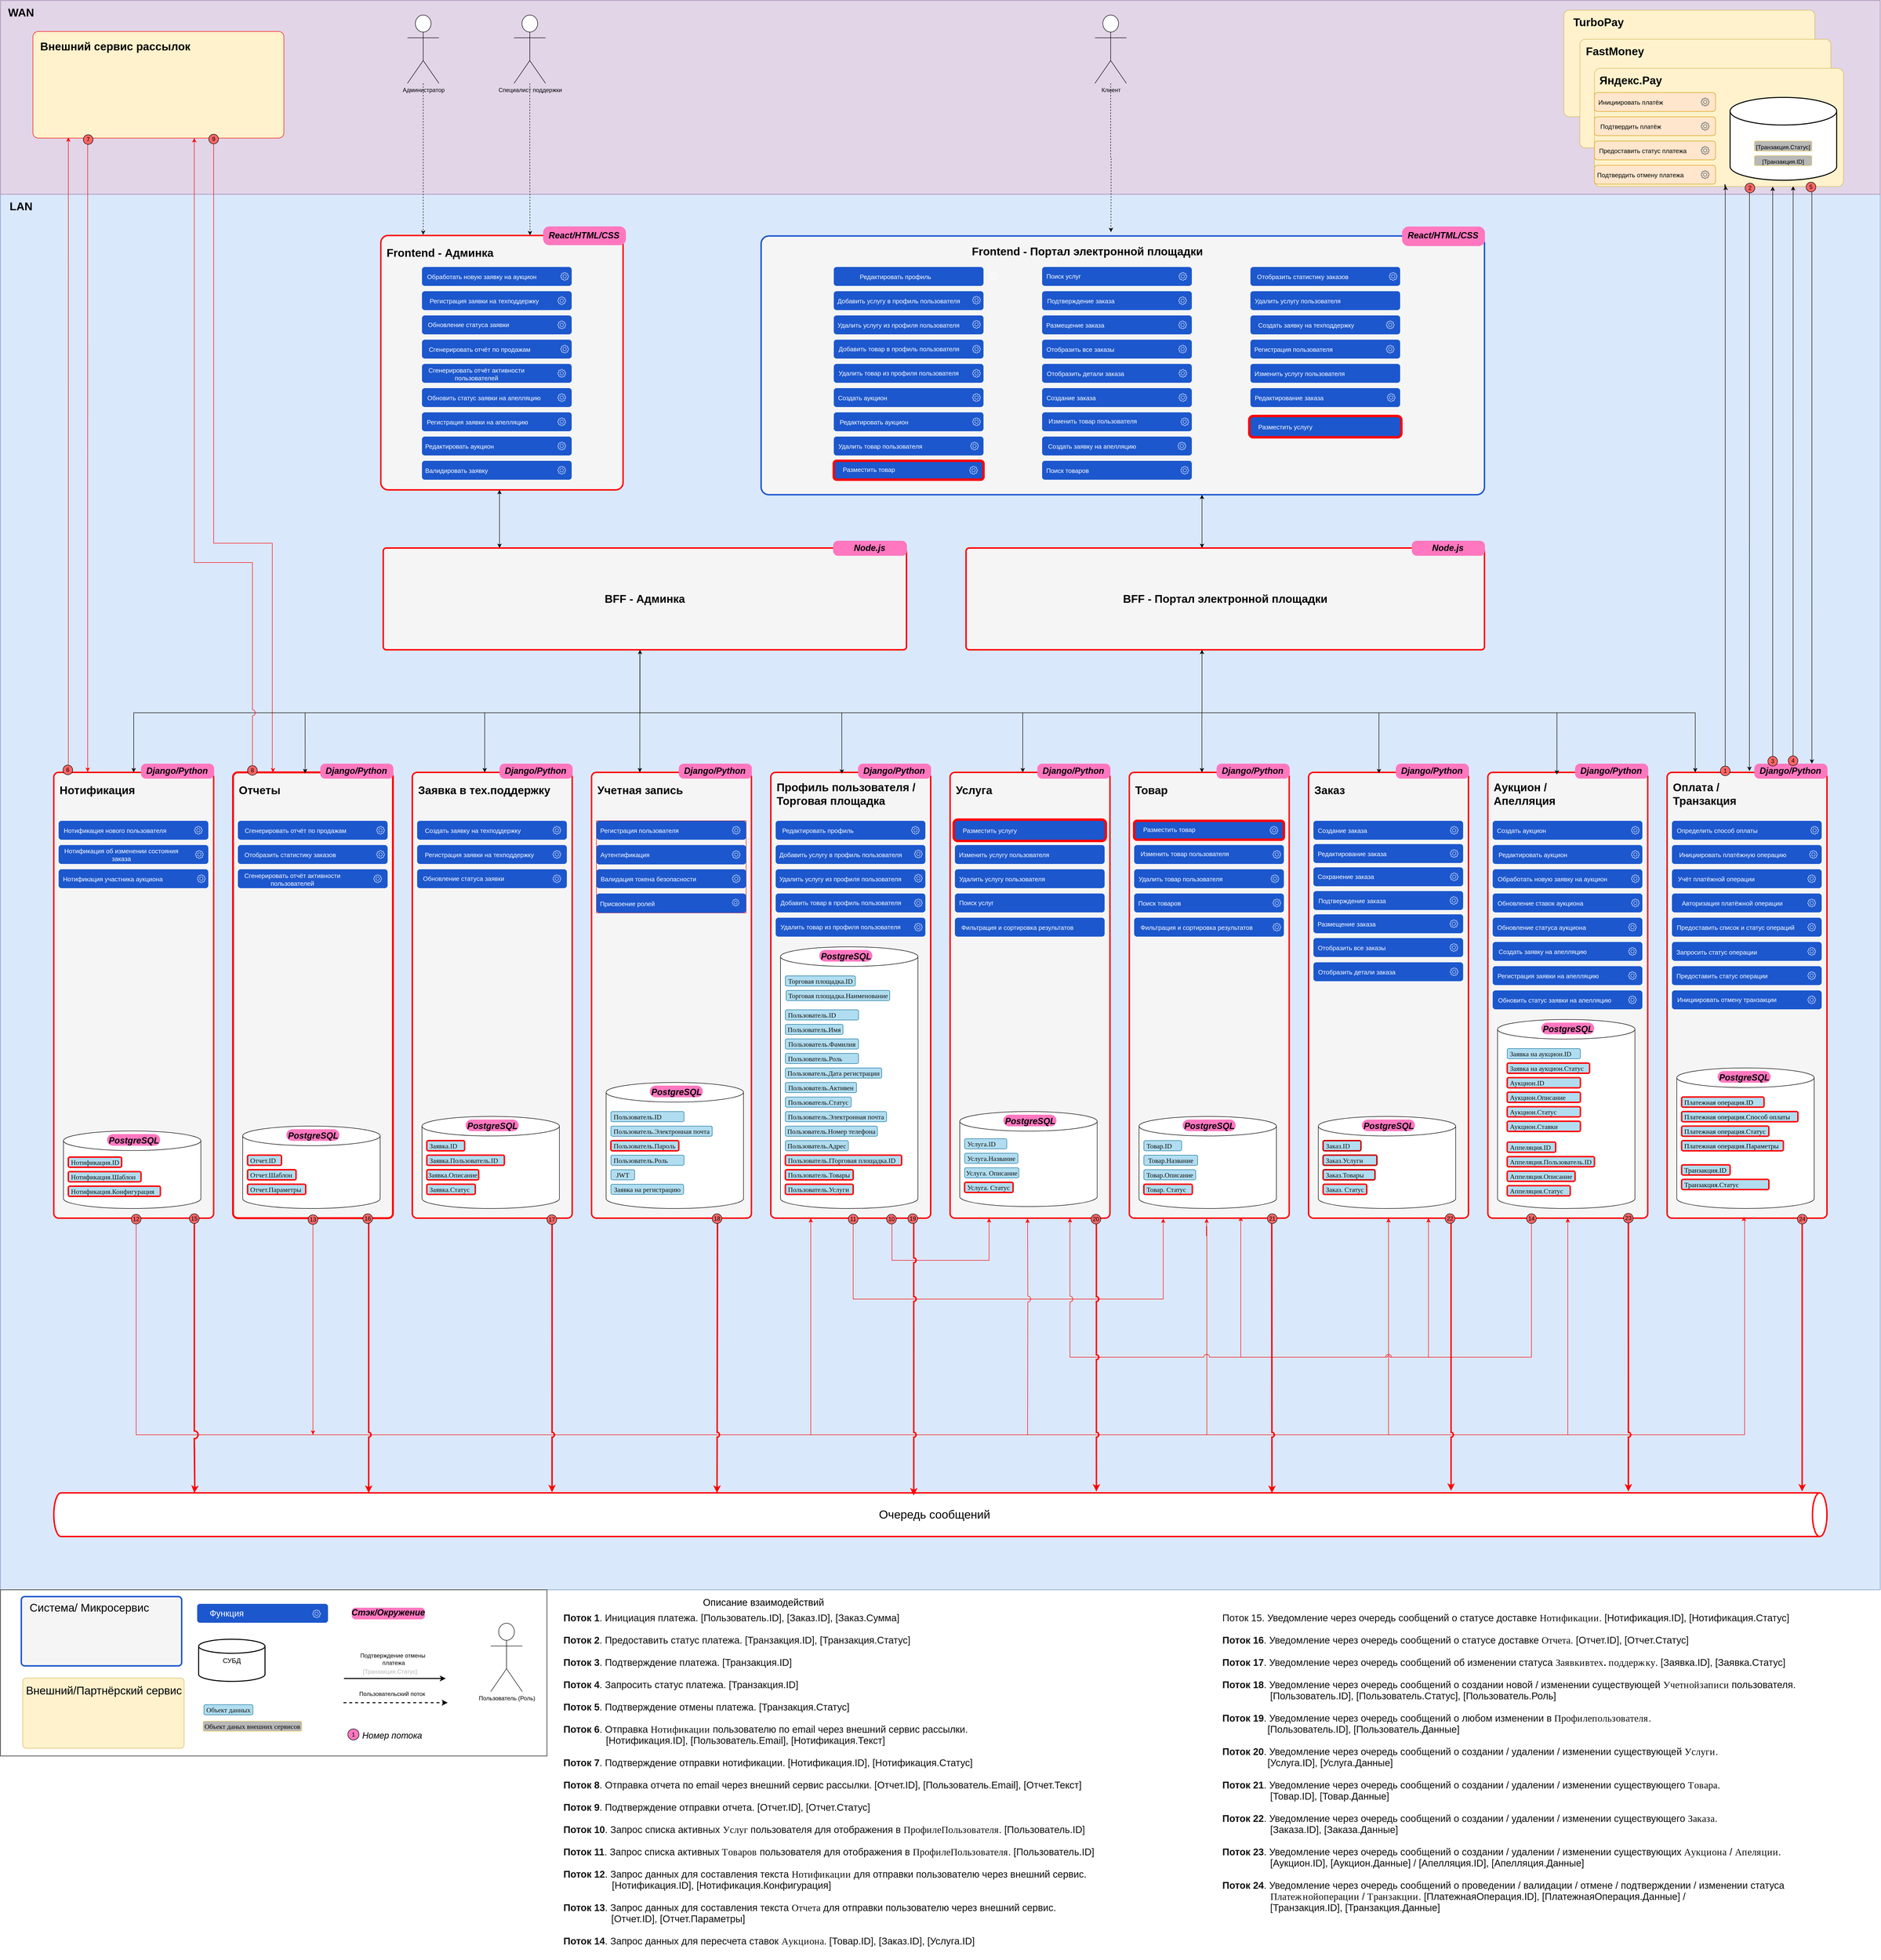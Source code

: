 <mxfile version="24.7.17">
  <diagram name="DF" id="BleSmaJVXqo2yb7Co1eL">
    <mxGraphModel dx="7970" dy="4580" grid="0" gridSize="10" guides="0" tooltips="0" connect="1" arrows="1" fold="1" page="0" pageScale="1" pageWidth="827" pageHeight="1169" math="0" shadow="0">
      <root>
        <mxCell id="0" />
        <mxCell id="1" parent="0" />
        <mxCell id="cKbgiC5qh_IXnBO1eU4K-99" value="" style="rounded=0;whiteSpace=wrap;html=1;fillColor=#dae8fc;strokeColor=#6c8ebf;" parent="1" vertex="1">
          <mxGeometry x="-520" y="80" width="3880" height="2880" as="geometry" />
        </mxCell>
        <mxCell id="4ZGFqzjSVX3h8mUKPUA--103" value="" style="rounded=1;whiteSpace=wrap;html=1;arcSize=3;fillColor=#f5f5f5;strokeColor=#FF0000;strokeWidth=3;align=center;verticalAlign=middle;fontFamily=Helvetica;fontSize=12;fontColor=#333333;resizable=1;" parent="1" vertex="1">
          <mxGeometry x="330" y="1273" width="330" height="920" as="geometry" />
        </mxCell>
        <mxCell id="4ZGFqzjSVX3h8mUKPUA--29" value="" style="rounded=1;whiteSpace=wrap;html=1;arcSize=3;fillColor=#f5f5f5;strokeColor=#FF0000;strokeWidth=3;align=center;verticalAlign=middle;fontFamily=Helvetica;fontSize=12;fontColor=#333333;resizable=1;" parent="1" vertex="1">
          <mxGeometry x="700" y="1273" width="330" height="920" as="geometry" />
        </mxCell>
        <mxCell id="4ZGFqzjSVX3h8mUKPUA--62" value="" style="rounded=1;whiteSpace=wrap;html=1;arcSize=3;fillColor=#f5f5f5;strokeColor=#FF0000;strokeWidth=3;align=center;verticalAlign=middle;fontFamily=Helvetica;fontSize=12;fontColor=#333333;resizable=1;" parent="1" vertex="1">
          <mxGeometry x="2180" y="1273" width="330" height="920" as="geometry" />
        </mxCell>
        <mxCell id="St3whYYqKt3h2IOoij38-130" value="" style="group" parent="1" vertex="1" connectable="0">
          <mxGeometry x="2920" y="1273" width="330" height="920" as="geometry" />
        </mxCell>
        <mxCell id="EAPVCtL-yi-svhaigO-q-7" value="" style="rounded=1;whiteSpace=wrap;html=1;arcSize=3;fillColor=#f5f5f5;strokeColor=#FF0000;strokeWidth=3;align=center;verticalAlign=middle;fontFamily=Helvetica;fontSize=12;fontColor=#333333;resizable=1;" parent="St3whYYqKt3h2IOoij38-130" vertex="1">
          <mxGeometry width="330" height="920" as="geometry" />
        </mxCell>
        <mxCell id="EAPVCtL-yi-svhaigO-q-9" value="" style="group" parent="St3whYYqKt3h2IOoij38-130" vertex="1" connectable="0">
          <mxGeometry x="10" y="100" width="309" height="39" as="geometry" />
        </mxCell>
        <mxCell id="EAPVCtL-yi-svhaigO-q-10" value="" style="rounded=1;whiteSpace=wrap;html=1;fillColor=#1C57CD;strokeColor=none;" parent="EAPVCtL-yi-svhaigO-q-9" vertex="1">
          <mxGeometry width="309" height="39" as="geometry" />
        </mxCell>
        <mxCell id="EAPVCtL-yi-svhaigO-q-11" value="" style="sketch=0;outlineConnect=0;fontColor=#232F3E;gradientColor=none;fillColor=#FFFFFF;strokeColor=none;dashed=0;verticalLabelPosition=bottom;verticalAlign=top;align=center;html=1;fontSize=12;fontStyle=0;aspect=fixed;pointerEvents=1;shape=mxgraph.aws4.gear;rounded=1;" parent="EAPVCtL-yi-svhaigO-q-9" vertex="1">
          <mxGeometry x="286" y="11" width="17" height="17" as="geometry" />
        </mxCell>
        <mxCell id="EAPVCtL-yi-svhaigO-q-12" value="Определить способ оплаты" style="text;html=1;align=center;verticalAlign=middle;whiteSpace=wrap;rounded=1;fontSize=13;fontColor=#FFFFFF;strokeColor=none;" parent="EAPVCtL-yi-svhaigO-q-9" vertex="1">
          <mxGeometry x="7" y="4.5" width="173" height="30" as="geometry" />
        </mxCell>
        <mxCell id="EAPVCtL-yi-svhaigO-q-13" value="" style="group" parent="St3whYYqKt3h2IOoij38-130" vertex="1" connectable="0">
          <mxGeometry x="10" y="400" width="309" height="39" as="geometry" />
        </mxCell>
        <mxCell id="EAPVCtL-yi-svhaigO-q-14" value="" style="rounded=1;whiteSpace=wrap;html=1;fillColor=#1C57CD;strokeColor=none;" parent="EAPVCtL-yi-svhaigO-q-13" vertex="1">
          <mxGeometry width="309" height="39" as="geometry" />
        </mxCell>
        <mxCell id="EAPVCtL-yi-svhaigO-q-15" value="" style="sketch=0;outlineConnect=0;fontColor=#232F3E;gradientColor=none;fillColor=#FFFFFF;strokeColor=none;dashed=0;verticalLabelPosition=bottom;verticalAlign=top;align=center;html=1;fontSize=12;fontStyle=0;aspect=fixed;pointerEvents=1;shape=mxgraph.aws4.gear;rounded=1;" parent="EAPVCtL-yi-svhaigO-q-13" vertex="1">
          <mxGeometry x="280" y="11" width="17" height="17" as="geometry" />
        </mxCell>
        <mxCell id="EAPVCtL-yi-svhaigO-q-16" value="Предоставить статус операции" style="text;html=1;align=center;verticalAlign=middle;whiteSpace=wrap;rounded=1;fontSize=13;fontColor=#FFFFFF;strokeColor=none;" parent="EAPVCtL-yi-svhaigO-q-13" vertex="1">
          <mxGeometry y="4.5" width="207" height="30" as="geometry" />
        </mxCell>
        <mxCell id="EAPVCtL-yi-svhaigO-q-17" value="" style="group" parent="St3whYYqKt3h2IOoij38-130" vertex="1" connectable="0">
          <mxGeometry x="10" y="350" width="309" height="39" as="geometry" />
        </mxCell>
        <mxCell id="EAPVCtL-yi-svhaigO-q-18" value="" style="rounded=1;whiteSpace=wrap;html=1;fillColor=#1C57CD;strokeColor=none;" parent="EAPVCtL-yi-svhaigO-q-17" vertex="1">
          <mxGeometry width="309" height="39" as="geometry" />
        </mxCell>
        <mxCell id="EAPVCtL-yi-svhaigO-q-19" value="" style="sketch=0;outlineConnect=0;fontColor=#232F3E;gradientColor=none;fillColor=#FFFFFF;strokeColor=none;dashed=0;verticalLabelPosition=bottom;verticalAlign=top;align=center;html=1;fontSize=12;fontStyle=0;aspect=fixed;pointerEvents=1;shape=mxgraph.aws4.gear;rounded=1;" parent="EAPVCtL-yi-svhaigO-q-17" vertex="1">
          <mxGeometry x="280" y="11" width="17" height="17" as="geometry" />
        </mxCell>
        <mxCell id="EAPVCtL-yi-svhaigO-q-20" value="Запросить статус операции" style="text;html=1;align=center;verticalAlign=middle;whiteSpace=wrap;rounded=1;fontSize=13;fontColor=#FFFFFF;strokeColor=none;" parent="EAPVCtL-yi-svhaigO-q-17" vertex="1">
          <mxGeometry x="3" y="6" width="179" height="30" as="geometry" />
        </mxCell>
        <mxCell id="EAPVCtL-yi-svhaigO-q-21" value="" style="group" parent="St3whYYqKt3h2IOoij38-130" vertex="1" connectable="0">
          <mxGeometry x="10" y="450" width="309" height="39" as="geometry" />
        </mxCell>
        <mxCell id="EAPVCtL-yi-svhaigO-q-22" value="" style="rounded=1;whiteSpace=wrap;html=1;fillColor=#1C57CD;strokeColor=none;" parent="EAPVCtL-yi-svhaigO-q-21" vertex="1">
          <mxGeometry width="309" height="39" as="geometry" />
        </mxCell>
        <mxCell id="EAPVCtL-yi-svhaigO-q-23" value="" style="sketch=0;outlineConnect=0;fontColor=#232F3E;gradientColor=none;fillColor=#FFFFFF;strokeColor=none;dashed=0;verticalLabelPosition=bottom;verticalAlign=top;align=center;html=1;fontSize=12;fontStyle=0;aspect=fixed;pointerEvents=1;shape=mxgraph.aws4.gear;rounded=1;" parent="EAPVCtL-yi-svhaigO-q-21" vertex="1">
          <mxGeometry x="280" y="11" width="17" height="17" as="geometry" />
        </mxCell>
        <mxCell id="EAPVCtL-yi-svhaigO-q-24" value="Инициировать отмену транзакции" style="text;html=1;align=center;verticalAlign=middle;whiteSpace=wrap;rounded=1;fontSize=13;fontColor=#FFFFFF;strokeColor=none;" parent="EAPVCtL-yi-svhaigO-q-21" vertex="1">
          <mxGeometry x="2" y="4" width="223" height="30" as="geometry" />
        </mxCell>
        <mxCell id="EAPVCtL-yi-svhaigO-q-25" value="" style="group" parent="St3whYYqKt3h2IOoij38-130" vertex="1" connectable="0">
          <mxGeometry x="10" y="300" width="309" height="39" as="geometry" />
        </mxCell>
        <mxCell id="EAPVCtL-yi-svhaigO-q-26" value="" style="rounded=1;whiteSpace=wrap;html=1;fillColor=#1C57CD;strokeColor=none;" parent="EAPVCtL-yi-svhaigO-q-25" vertex="1">
          <mxGeometry width="309" height="39" as="geometry" />
        </mxCell>
        <mxCell id="EAPVCtL-yi-svhaigO-q-27" value="" style="sketch=0;outlineConnect=0;fontColor=#232F3E;gradientColor=none;fillColor=#FFFFFF;strokeColor=none;dashed=0;verticalLabelPosition=bottom;verticalAlign=top;align=center;html=1;fontSize=12;fontStyle=0;aspect=fixed;pointerEvents=1;shape=mxgraph.aws4.gear;rounded=1;" parent="EAPVCtL-yi-svhaigO-q-25" vertex="1">
          <mxGeometry x="280" y="11" width="17" height="17" as="geometry" />
        </mxCell>
        <mxCell id="EAPVCtL-yi-svhaigO-q-28" value="Предоставить список и статус операций" style="text;html=1;align=center;verticalAlign=middle;whiteSpace=wrap;rounded=1;fontSize=13;fontColor=#FFFFFF;strokeColor=none;" parent="EAPVCtL-yi-svhaigO-q-25" vertex="1">
          <mxGeometry y="4.5" width="263" height="30" as="geometry" />
        </mxCell>
        <mxCell id="EAPVCtL-yi-svhaigO-q-29" value="" style="group" parent="St3whYYqKt3h2IOoij38-130" vertex="1" connectable="0">
          <mxGeometry x="10" y="200" width="309" height="39" as="geometry" />
        </mxCell>
        <mxCell id="EAPVCtL-yi-svhaigO-q-30" value="" style="rounded=1;whiteSpace=wrap;html=1;fillColor=#1C57CD;strokeColor=none;" parent="EAPVCtL-yi-svhaigO-q-29" vertex="1">
          <mxGeometry width="309" height="39" as="geometry" />
        </mxCell>
        <mxCell id="EAPVCtL-yi-svhaigO-q-31" value="" style="sketch=0;outlineConnect=0;fontColor=#232F3E;gradientColor=none;fillColor=#FFFFFF;strokeColor=none;dashed=0;verticalLabelPosition=bottom;verticalAlign=top;align=center;html=1;fontSize=12;fontStyle=0;aspect=fixed;pointerEvents=1;shape=mxgraph.aws4.gear;rounded=1;" parent="EAPVCtL-yi-svhaigO-q-29" vertex="1">
          <mxGeometry x="280" y="11" width="17" height="17" as="geometry" />
        </mxCell>
        <mxCell id="EAPVCtL-yi-svhaigO-q-32" value="Учёт платёжной операции" style="text;html=1;align=center;verticalAlign=middle;whiteSpace=wrap;rounded=1;fontSize=13;fontColor=#FFFFFF;strokeColor=none;" parent="EAPVCtL-yi-svhaigO-q-29" vertex="1">
          <mxGeometry x="5" y="4.5" width="173" height="30" as="geometry" />
        </mxCell>
        <mxCell id="EAPVCtL-yi-svhaigO-q-33" value="" style="group" parent="St3whYYqKt3h2IOoij38-130" vertex="1" connectable="0">
          <mxGeometry x="10" y="150" width="309" height="39" as="geometry" />
        </mxCell>
        <mxCell id="EAPVCtL-yi-svhaigO-q-34" value="" style="rounded=1;whiteSpace=wrap;html=1;fillColor=#1C57CD;strokeColor=none;" parent="EAPVCtL-yi-svhaigO-q-33" vertex="1">
          <mxGeometry width="309" height="39" as="geometry" />
        </mxCell>
        <mxCell id="EAPVCtL-yi-svhaigO-q-35" value="" style="sketch=0;outlineConnect=0;fontColor=#232F3E;gradientColor=none;fillColor=#FFFFFF;strokeColor=none;dashed=0;verticalLabelPosition=bottom;verticalAlign=top;align=center;html=1;fontSize=12;fontStyle=0;aspect=fixed;pointerEvents=1;shape=mxgraph.aws4.gear;rounded=1;" parent="EAPVCtL-yi-svhaigO-q-33" vertex="1">
          <mxGeometry x="283.5" y="11" width="17" height="17" as="geometry" />
        </mxCell>
        <mxCell id="EAPVCtL-yi-svhaigO-q-36" value="Инициировать платёжную операцию" style="text;html=1;align=center;verticalAlign=middle;whiteSpace=wrap;rounded=1;fontSize=13;fontColor=#FFFFFF;strokeColor=none;container=0;" parent="EAPVCtL-yi-svhaigO-q-33" vertex="1">
          <mxGeometry x="3.5" y="4.5" width="243" height="30" as="geometry" />
        </mxCell>
        <mxCell id="EAPVCtL-yi-svhaigO-q-37" value="" style="group" parent="St3whYYqKt3h2IOoij38-130" vertex="1" connectable="0">
          <mxGeometry x="10" y="250" width="309" height="39" as="geometry" />
        </mxCell>
        <mxCell id="EAPVCtL-yi-svhaigO-q-38" value="" style="rounded=1;whiteSpace=wrap;html=1;fillColor=#1C57CD;strokeColor=none;" parent="EAPVCtL-yi-svhaigO-q-37" vertex="1">
          <mxGeometry width="309" height="39" as="geometry" />
        </mxCell>
        <mxCell id="EAPVCtL-yi-svhaigO-q-39" value="" style="sketch=0;outlineConnect=0;fontColor=#232F3E;gradientColor=none;fillColor=#FFFFFF;strokeColor=none;dashed=0;verticalLabelPosition=bottom;verticalAlign=top;align=center;html=1;fontSize=12;fontStyle=0;aspect=fixed;pointerEvents=1;shape=mxgraph.aws4.gear;rounded=1;" parent="EAPVCtL-yi-svhaigO-q-37" vertex="1">
          <mxGeometry x="280" y="11" width="17" height="17" as="geometry" />
        </mxCell>
        <mxCell id="EAPVCtL-yi-svhaigO-q-40" value="Авторизация платёжной операции" style="text;html=1;align=center;verticalAlign=middle;whiteSpace=wrap;rounded=1;fontSize=13;fontColor=#FFFFFF;strokeColor=none;" parent="EAPVCtL-yi-svhaigO-q-37" vertex="1">
          <mxGeometry x="3" y="4.5" width="243" height="30" as="geometry" />
        </mxCell>
        <mxCell id="St3whYYqKt3h2IOoij38-81" value="" style="group" parent="St3whYYqKt3h2IOoij38-130" vertex="1" connectable="0">
          <mxGeometry x="20" y="610" width="283.64" height="290" as="geometry" />
        </mxCell>
        <mxCell id="EAPVCtL-yi-svhaigO-q-103" value="" style="shape=cylinder3;whiteSpace=wrap;html=1;boundedLbl=1;backgroundOutline=1;size=20.19;" parent="St3whYYqKt3h2IOoij38-81" vertex="1">
          <mxGeometry width="283.64" height="290" as="geometry" />
        </mxCell>
        <mxCell id="ISwjRsLXD4yoOcMXPSiY-5" value="" style="group" parent="St3whYYqKt3h2IOoij38-81" vertex="1" connectable="0">
          <mxGeometry x="84.211" y="0.001" width="109.62" height="35.572" as="geometry" />
        </mxCell>
        <mxCell id="cKbgiC5qh_IXnBO1eU4K-93" value="&lt;p style=&quot;margin: 0px 0px 0px 13px; text-indent: -13px; font-variant-numeric: normal; font-variant-east-asian: normal; font-variant-alternates: normal; font-kerning: auto; font-optical-sizing: auto; font-feature-settings: normal; font-variation-settings: normal; font-variant-position: normal; font-stretch: normal; font-size: 14px; line-height: normal; color: rgb(14, 14, 14); text-align: start;&quot; class=&quot;p1&quot;&gt;&lt;br&gt;&lt;/p&gt;" style="rounded=1;whiteSpace=wrap;html=1;fillColor=#FF77BF;strokeColor=none;arcSize=50;" parent="ISwjRsLXD4yoOcMXPSiY-5" vertex="1">
          <mxGeometry y="6.534" width="109.62" height="23.956" as="geometry" />
        </mxCell>
        <mxCell id="cKbgiC5qh_IXnBO1eU4K-94" value="&lt;font style=&quot;font-size: 18px;&quot;&gt;&lt;i&gt;PostgreSQL&lt;/i&gt;&lt;/font&gt;" style="text;html=1;align=center;verticalAlign=middle;whiteSpace=wrap;rounded=1;shadow=0;fontSize=23;fontStyle=1" parent="ISwjRsLXD4yoOcMXPSiY-5" vertex="1">
          <mxGeometry x="22.505" width="64.61" height="35.572" as="geometry" />
        </mxCell>
        <mxCell id="EAPVCtL-yi-svhaigO-q-45" value="&lt;p style=&quot;margin: 0px 0px 0px 13px; text-indent: -13px; font-variant-numeric: normal; font-variant-east-asian: normal; font-variant-alternates: normal; font-kerning: auto; font-optical-sizing: auto; font-feature-settings: normal; font-variation-settings: normal; font-variant-position: normal; font-stretch: normal; font-size: 14px; line-height: normal; color: rgb(14, 14, 14);&quot; class=&quot;p1&quot;&gt;&lt;span style=&quot;color: rgb(0, 0, 0); font-family: &amp;quot;Times New Roman&amp;quot;; text-align: center; text-indent: 0px;&quot;&gt;&amp;nbsp;Платежная операция.ID&lt;/span&gt;&lt;br&gt;&lt;/p&gt;" style="rounded=1;whiteSpace=wrap;html=1;fillColor=#b1ddf0;strokeColor=#FF0000;align=left;strokeWidth=3;" parent="St3whYYqKt3h2IOoij38-81" vertex="1">
          <mxGeometry x="10" y="60" width="170" height="21" as="geometry" />
        </mxCell>
        <mxCell id="EAPVCtL-yi-svhaigO-q-43" value="&lt;p style=&quot;margin: 0px 0px 0px 13px; text-indent: -13px; font-variant-numeric: normal; font-variant-east-asian: normal; font-variant-alternates: normal; font-kerning: auto; font-optical-sizing: auto; font-feature-settings: normal; font-variation-settings: normal; font-variant-position: normal; font-stretch: normal; font-size: 14px; line-height: normal; color: rgb(14, 14, 14);&quot; class=&quot;p1&quot;&gt;&lt;span style=&quot;color: rgb(0, 0, 0); font-family: &amp;quot;Times New Roman&amp;quot;; text-align: center; text-indent: 0px;&quot;&gt;&amp;nbsp;&lt;/span&gt;&lt;span style=&quot;font-family: &amp;quot;Times New Roman&amp;quot;; text-align: center; background-color: initial; color: rgb(0, 0, 0);&quot;&gt;Платежная операция&lt;/span&gt;&lt;span style=&quot;color: rgb(0, 0, 0); font-family: &amp;quot;Times New Roman&amp;quot;; text-align: center; text-indent: 0px; background-color: initial;&quot;&gt;.Способ оплаты&lt;/span&gt;&lt;/p&gt;" style="rounded=1;whiteSpace=wrap;html=1;fillColor=#b1ddf0;strokeColor=#FF0000;align=left;strokeWidth=3;" parent="St3whYYqKt3h2IOoij38-81" vertex="1">
          <mxGeometry x="10" y="90" width="240" height="21" as="geometry" />
        </mxCell>
        <mxCell id="EAPVCtL-yi-svhaigO-q-44" value="&lt;p style=&quot;margin: 0px 0px 0px 13px; text-indent: -13px; font-variant-numeric: normal; font-variant-east-asian: normal; font-variant-alternates: normal; font-kerning: auto; font-optical-sizing: auto; font-feature-settings: normal; font-variation-settings: normal; font-variant-position: normal; font-stretch: normal; font-size: 14px; line-height: normal; color: rgb(14, 14, 14);&quot; class=&quot;p1&quot;&gt;&lt;span style=&quot;color: rgb(0, 0, 0); font-family: &amp;quot;Times New Roman&amp;quot;; text-align: center; text-indent: 0px;&quot;&gt;&amp;nbsp;&lt;/span&gt;&lt;span style=&quot;color: rgb(0, 0, 0); font-family: &amp;quot;Times New Roman&amp;quot;; text-align: center; text-indent: 0px;&quot;&gt;Платежная операция&lt;/span&gt;&lt;span style=&quot;color: rgb(0, 0, 0); font-family: &amp;quot;Times New Roman&amp;quot;; text-align: center; text-indent: 0px; background-color: initial;&quot;&gt;.Статус&lt;/span&gt;&lt;/p&gt;" style="rounded=1;whiteSpace=wrap;html=1;fillColor=#b1ddf0;strokeColor=#FF0000;align=left;strokeWidth=3;" parent="St3whYYqKt3h2IOoij38-81" vertex="1">
          <mxGeometry x="10" y="120" width="180" height="21" as="geometry" />
        </mxCell>
        <mxCell id="EAPVCtL-yi-svhaigO-q-46" value="&lt;p style=&quot;margin: 0px 0px 0px 13px; text-indent: -13px; font-variant-numeric: normal; font-variant-east-asian: normal; font-variant-alternates: normal; font-kerning: auto; font-optical-sizing: auto; font-feature-settings: normal; font-variation-settings: normal; font-variant-position: normal; font-stretch: normal; font-size: 14px; line-height: normal; color: rgb(14, 14, 14);&quot; class=&quot;p1&quot;&gt;&lt;span style=&quot;color: rgb(0, 0, 0); font-family: &amp;quot;Times New Roman&amp;quot;; text-align: center; text-indent: 0px;&quot;&gt;&amp;nbsp;&lt;/span&gt;&lt;span style=&quot;color: rgb(0, 0, 0); font-family: &amp;quot;Times New Roman&amp;quot;; text-align: center; text-indent: 0px;&quot;&gt;Платежная операция&lt;/span&gt;&lt;span style=&quot;color: rgb(0, 0, 0); font-family: &amp;quot;Times New Roman&amp;quot;; text-align: center; text-indent: 0px; background-color: initial;&quot;&gt;.Параметры&lt;/span&gt;&lt;/p&gt;" style="rounded=1;whiteSpace=wrap;html=1;fillColor=#b1ddf0;strokeColor=#FF0000;align=left;strokeWidth=3;" parent="St3whYYqKt3h2IOoij38-81" vertex="1">
          <mxGeometry x="10" y="150" width="210" height="21" as="geometry" />
        </mxCell>
        <mxCell id="EAPVCtL-yi-svhaigO-q-41" value="&lt;p style=&quot;margin: 0px 0px 0px 13px; text-indent: -13px; font-variant-numeric: normal; font-variant-east-asian: normal; font-variant-alternates: normal; font-kerning: auto; font-optical-sizing: auto; font-feature-settings: normal; font-variation-settings: normal; font-variant-position: normal; font-stretch: normal; font-size: 14px; line-height: normal; color: rgb(14, 14, 14);&quot; class=&quot;p1&quot;&gt;&lt;span style=&quot;color: rgb(0, 0, 0); font-family: &amp;quot;Times New Roman&amp;quot;; text-align: center; text-indent: 0px;&quot;&gt;&amp;nbsp;Транзакция.ID&lt;/span&gt;&lt;br&gt;&lt;/p&gt;" style="rounded=1;whiteSpace=wrap;html=1;fillColor=#b1ddf0;strokeColor=#FF0000;align=left;strokeWidth=3;" parent="St3whYYqKt3h2IOoij38-81" vertex="1">
          <mxGeometry x="10" y="200" width="100" height="21" as="geometry" />
        </mxCell>
        <mxCell id="EAPVCtL-yi-svhaigO-q-42" value="&lt;p style=&quot;margin: 0px 0px 0px 13px; text-indent: -13px; font-variant-numeric: normal; font-variant-east-asian: normal; font-variant-alternates: normal; font-kerning: auto; font-optical-sizing: auto; font-feature-settings: normal; font-variation-settings: normal; font-variant-position: normal; font-stretch: normal; font-size: 14px; line-height: normal; color: rgb(14, 14, 14);&quot; class=&quot;p1&quot;&gt;&lt;span style=&quot;color: rgb(0, 0, 0); font-family: &amp;quot;Times New Roman&amp;quot;; text-align: center; text-indent: 0px;&quot;&gt;&amp;nbsp;Транзакция.Статус&lt;/span&gt;&lt;br&gt;&lt;/p&gt;" style="rounded=1;whiteSpace=wrap;html=1;fillColor=#b1ddf0;strokeColor=#FF0000;align=left;strokeWidth=3;" parent="St3whYYqKt3h2IOoij38-81" vertex="1">
          <mxGeometry x="10" y="230" width="180" height="21" as="geometry" />
        </mxCell>
        <mxCell id="EAPVCtL-yi-svhaigO-q-8" value="Оплата /&lt;br&gt;Транзакция" style="text;html=1;align=left;verticalAlign=middle;whiteSpace=wrap;rounded=1;shadow=0;fontSize=23;fontStyle=1" parent="St3whYYqKt3h2IOoij38-130" vertex="1">
          <mxGeometry x="10" y="20" width="310" height="49" as="geometry" />
        </mxCell>
        <mxCell id="4ZGFqzjSVX3h8mUKPUA--70" value="" style="rounded=1;whiteSpace=wrap;html=1;arcSize=3;fillColor=#f5f5f5;strokeColor=#FF0000;strokeWidth=3;align=center;verticalAlign=middle;fontFamily=Helvetica;fontSize=12;fontColor=#333333;resizable=1;" parent="1" vertex="1">
          <mxGeometry x="2550" y="1273" width="330" height="920" as="geometry" />
        </mxCell>
        <mxCell id="EAPVCtL-yi-svhaigO-q-50" value="" style="rounded=1;whiteSpace=wrap;html=1;arcSize=3;fillColor=#f5f5f5;strokeColor=#FF0000;strokeWidth=3;align=center;verticalAlign=middle;fontFamily=Helvetica;fontSize=12;fontColor=#333333;resizable=1;" parent="1" vertex="1">
          <mxGeometry x="1070" y="1273" width="330" height="920" as="geometry" />
        </mxCell>
        <mxCell id="4ZGFqzjSVX3h8mUKPUA--87" value="" style="rounded=1;whiteSpace=wrap;html=1;arcSize=3;fillColor=#f5f5f5;strokeColor=#FF0000;strokeWidth=4;align=center;verticalAlign=middle;fontFamily=Helvetica;fontSize=12;fontColor=#333333;resizable=1;" parent="1" vertex="1">
          <mxGeometry x="-40" y="1273" width="330" height="920" as="geometry" />
        </mxCell>
        <mxCell id="Dtmd8kKKQYYZTH0lBCEZ-417" style="edgeStyle=orthogonalEdgeStyle;rounded=0;orthogonalLoop=1;jettySize=auto;html=1;entryX=0.5;entryY=1;entryDx=0;entryDy=0;strokeColor=#FF0000;" parent="1" source="4ZGFqzjSVX3h8mUKPUA--37" target="4ZGFqzjSVX3h8mUKPUA--62" edge="1">
          <mxGeometry relative="1" as="geometry">
            <Array as="points">
              <mxPoint x="-240" y="2640" />
              <mxPoint x="2345" y="2640" />
            </Array>
          </mxGeometry>
        </mxCell>
        <mxCell id="Dtmd8kKKQYYZTH0lBCEZ-418" style="edgeStyle=orthogonalEdgeStyle;rounded=0;orthogonalLoop=1;jettySize=auto;html=1;entryX=0.484;entryY=1.001;entryDx=0;entryDy=0;entryPerimeter=0;strokeColor=#FF0000;" parent="1" target="4ZGFqzjSVX3h8mUKPUA--54" edge="1">
          <mxGeometry relative="1" as="geometry">
            <mxPoint x="-240" y="2210.0" as="sourcePoint" />
            <mxPoint x="1970" y="2230" as="targetPoint" />
            <Array as="points">
              <mxPoint x="-240" y="2640" />
              <mxPoint x="1970" y="2640" />
              <mxPoint x="1970" y="2210" />
              <mxPoint x="1969" y="2210" />
              <mxPoint x="1969" y="2230" />
              <mxPoint x="1970" y="2230" />
            </Array>
          </mxGeometry>
        </mxCell>
        <mxCell id="cKbgiC5qh_IXnBO1eU4K-98" value="" style="rounded=0;whiteSpace=wrap;html=1;fillColor=#e1d5e7;strokeColor=#9673a6;movable=1;resizable=1;rotatable=1;deletable=1;editable=1;locked=0;connectable=1;" parent="1" vertex="1">
          <mxGeometry x="-520" y="-320" width="3880" height="400" as="geometry" />
        </mxCell>
        <mxCell id="Dtmd8kKKQYYZTH0lBCEZ-388" style="edgeStyle=orthogonalEdgeStyle;rounded=0;orthogonalLoop=1;jettySize=auto;html=1;jumpStyle=arc;entryX=0.25;entryY=0;entryDx=0;entryDy=0;jumpSize=12;strokeColor=#FF0000;" parent="1" source="Dtmd8kKKQYYZTH0lBCEZ-381" target="4ZGFqzjSVX3h8mUKPUA--87" edge="1">
          <mxGeometry relative="1" as="geometry">
            <mxPoint x="40" y="1270" as="targetPoint" />
            <Array as="points">
              <mxPoint x="-80" y="800" />
              <mxPoint x="41" y="800" />
              <mxPoint x="41" y="1270" />
              <mxPoint x="43" y="1270" />
            </Array>
          </mxGeometry>
        </mxCell>
        <mxCell id="Dtmd8kKKQYYZTH0lBCEZ-385" style="edgeStyle=orthogonalEdgeStyle;rounded=0;orthogonalLoop=1;jettySize=auto;html=1;entryX=0.141;entryY=0.993;entryDx=0;entryDy=0;entryPerimeter=0;strokeColor=#FF0000;" parent="1" source="4ZGFqzjSVX3h8mUKPUA--37" target="Dtmd8kKKQYYZTH0lBCEZ-381" edge="1">
          <mxGeometry relative="1" as="geometry">
            <Array as="points">
              <mxPoint x="-380" y="960" />
              <mxPoint x="-380" y="960" />
            </Array>
          </mxGeometry>
        </mxCell>
        <mxCell id="Dtmd8kKKQYYZTH0lBCEZ-375" style="edgeStyle=orthogonalEdgeStyle;rounded=0;orthogonalLoop=1;jettySize=auto;html=1;entryX=0.998;entryY=0.141;entryDx=0;entryDy=0;entryPerimeter=0;" parent="1" source="Tz6aEU4ManMyac2rpAqn-104" target="St3whYYqKt3h2IOoij38-147" edge="1">
          <mxGeometry relative="1" as="geometry">
            <Array as="points">
              <mxPoint x="3219" y="370" />
            </Array>
          </mxGeometry>
        </mxCell>
        <mxCell id="Dtmd8kKKQYYZTH0lBCEZ-376" style="edgeStyle=orthogonalEdgeStyle;rounded=0;orthogonalLoop=1;jettySize=auto;html=1;entryX=0.759;entryY=0.996;entryDx=0;entryDy=0;entryPerimeter=0;" parent="1" edge="1">
          <mxGeometry relative="1" as="geometry">
            <mxPoint x="3180" y="1250" as="sourcePoint" />
            <mxPoint x="3180.126" y="63.024" as="targetPoint" />
            <Array as="points">
              <mxPoint x="3180" y="970" />
              <mxPoint x="3180" y="970" />
            </Array>
          </mxGeometry>
        </mxCell>
        <mxCell id="ISwjRsLXD4yoOcMXPSiY-8" value="" style="group" parent="1" vertex="1" connectable="0">
          <mxGeometry x="2690" y="-300" width="535" height="220" as="geometry" />
        </mxCell>
        <mxCell id="Tz6aEU4ManMyac2rpAqn-102" value="" style="rounded=1;whiteSpace=wrap;html=1;arcSize=5;fillColor=#fff2cc;strokeColor=#d6b656;" parent="ISwjRsLXD4yoOcMXPSiY-8" vertex="1">
          <mxGeometry x="17" width="518" height="220" as="geometry" />
        </mxCell>
        <mxCell id="Tz6aEU4ManMyac2rpAqn-103" value="TurboPay" style="text;html=1;align=center;verticalAlign=middle;whiteSpace=wrap;rounded=1;shadow=0;fontSize=23;fontStyle=1" parent="ISwjRsLXD4yoOcMXPSiY-8" vertex="1">
          <mxGeometry width="177" height="49" as="geometry" />
        </mxCell>
        <mxCell id="ISwjRsLXD4yoOcMXPSiY-9" value="" style="group" parent="1" vertex="1" connectable="0">
          <mxGeometry x="2740" y="-240" width="518" height="224" as="geometry" />
        </mxCell>
        <mxCell id="Tz6aEU4ManMyac2rpAqn-100" value="" style="rounded=1;whiteSpace=wrap;html=1;arcSize=5;fillColor=#fff2cc;strokeColor=#d6b656;" parent="ISwjRsLXD4yoOcMXPSiY-9" vertex="1">
          <mxGeometry width="518" height="224" as="geometry" />
        </mxCell>
        <mxCell id="Tz6aEU4ManMyac2rpAqn-101" value="FastMoney" style="text;html=1;align=center;verticalAlign=middle;whiteSpace=wrap;rounded=1;shadow=0;fontSize=23;fontStyle=1" parent="ISwjRsLXD4yoOcMXPSiY-9" vertex="1">
          <mxGeometry x="2" width="141" height="49" as="geometry" />
        </mxCell>
        <mxCell id="ISwjRsLXD4yoOcMXPSiY-10" value="" style="group" parent="1" vertex="1" connectable="0">
          <mxGeometry x="2770" y="-180" width="514" height="255" as="geometry" />
        </mxCell>
        <mxCell id="Tz6aEU4ManMyac2rpAqn-104" value="" style="rounded=1;whiteSpace=wrap;html=1;arcSize=5;fillColor=#fff2cc;strokeColor=#d6b656;" parent="ISwjRsLXD4yoOcMXPSiY-10" vertex="1">
          <mxGeometry width="514" height="244" as="geometry" />
        </mxCell>
        <mxCell id="Tz6aEU4ManMyac2rpAqn-105" value="Яндекс.Pay" style="text;html=1;align=center;verticalAlign=middle;whiteSpace=wrap;rounded=1;shadow=0;fontSize=23;fontStyle=1" parent="ISwjRsLXD4yoOcMXPSiY-10" vertex="1">
          <mxGeometry width="150" height="49" as="geometry" />
        </mxCell>
        <mxCell id="Dtmd8kKKQYYZTH0lBCEZ-399" value="5" style="ellipse;whiteSpace=wrap;html=1;aspect=fixed;strokeColor=default;fillColor=#FF6666;" parent="ISwjRsLXD4yoOcMXPSiY-10" vertex="1">
          <mxGeometry x="437" y="235" width="20" height="20" as="geometry" />
        </mxCell>
        <mxCell id="cKbgiC5qh_IXnBO1eU4K-95" value="Администратор" style="shape=umlActor;verticalLabelPosition=bottom;verticalAlign=top;html=1;outlineConnect=0;rounded=1;" parent="1" vertex="1">
          <mxGeometry x="320" y="-290" width="65" height="141" as="geometry" />
        </mxCell>
        <mxCell id="cKbgiC5qh_IXnBO1eU4K-100" value="WAN" style="text;html=1;align=center;verticalAlign=middle;whiteSpace=wrap;rounded=1;shadow=0;fontSize=23;fontStyle=1" parent="1" vertex="1">
          <mxGeometry x="-520" y="-320" width="85" height="49" as="geometry" />
        </mxCell>
        <mxCell id="cKbgiC5qh_IXnBO1eU4K-101" value="LAN" style="text;html=1;align=center;verticalAlign=middle;whiteSpace=wrap;rounded=1;shadow=0;fontSize=23;fontStyle=1" parent="1" vertex="1">
          <mxGeometry x="-520" y="80" width="85" height="49" as="geometry" />
        </mxCell>
        <mxCell id="cKbgiC5qh_IXnBO1eU4K-146" value="" style="strokeWidth=2;html=1;shape=mxgraph.flowchart.database;whiteSpace=wrap;rounded=1;movable=1;resizable=1;rotatable=1;deletable=1;editable=1;locked=0;connectable=1;" parent="1" vertex="1">
          <mxGeometry x="3050" y="-120" width="220" height="171" as="geometry" />
        </mxCell>
        <mxCell id="cKbgiC5qh_IXnBO1eU4K-152" value="&lt;p style=&quot;margin: 0px 0px 0px 13px; text-indent: -13px; font-variant-numeric: normal; font-variant-east-asian: normal; font-variant-alternates: normal; font-kerning: auto; font-optical-sizing: auto; font-feature-settings: normal; font-variation-settings: normal; font-variant-position: normal; font-stretch: normal; font-size: 14px; line-height: normal; text-align: start;&quot; class=&quot;p1&quot;&gt;&lt;span style=&quot;font-size: 12px; text-align: center; text-indent: 0px;&quot;&gt;[Транзакция.Статус]&lt;/span&gt;&lt;br&gt;&lt;/p&gt;" style="rounded=1;whiteSpace=wrap;html=1;fillColor=#B8B8B8;strokeColor=#FFD966;" parent="1" vertex="1">
          <mxGeometry x="3100" y="-30" width="119" height="21" as="geometry" />
        </mxCell>
        <mxCell id="cKbgiC5qh_IXnBO1eU4K-153" value="&lt;p style=&quot;margin: 0px 0px 0px 13px; text-indent: -13px; font-variant-numeric: normal; font-variant-east-asian: normal; font-variant-alternates: normal; font-kerning: auto; font-optical-sizing: auto; font-feature-settings: normal; font-variation-settings: normal; font-variant-position: normal; font-stretch: normal; font-size: 14px; line-height: normal; text-align: start;&quot; class=&quot;p1&quot;&gt;&lt;span style=&quot;font-size: 12px; text-align: center; text-indent: 0px;&quot;&gt;[Транзакция.ID]&lt;/span&gt;&lt;br&gt;&lt;/p&gt;" style="rounded=1;whiteSpace=wrap;html=1;fillColor=#B8B8B8;strokeColor=#FFD966;" parent="1" vertex="1">
          <mxGeometry x="3100" width="119" height="21" as="geometry" />
        </mxCell>
        <mxCell id="cKbgiC5qh_IXnBO1eU4K-157" value="Специалист поддержки" style="shape=umlActor;verticalLabelPosition=bottom;verticalAlign=top;html=1;outlineConnect=0;rounded=1;" parent="1" vertex="1">
          <mxGeometry x="540" y="-290" width="65" height="141" as="geometry" />
        </mxCell>
        <mxCell id="Tz6aEU4ManMyac2rpAqn-4" value="Клиент" style="shape=umlActor;verticalLabelPosition=bottom;verticalAlign=top;html=1;outlineConnect=0;rounded=1;" parent="1" vertex="1">
          <mxGeometry x="1739" y="-290" width="65" height="141" as="geometry" />
        </mxCell>
        <mxCell id="ISwjRsLXD4yoOcMXPSiY-1" value="" style="group" parent="1" vertex="1" connectable="0">
          <mxGeometry x="2760" y="-130" width="260" height="39" as="geometry" />
        </mxCell>
        <mxCell id="cKbgiC5qh_IXnBO1eU4K-172" value="" style="rounded=1;whiteSpace=wrap;html=1;fillColor=#ffe6cc;strokeColor=#d79b00;" parent="ISwjRsLXD4yoOcMXPSiY-1" vertex="1">
          <mxGeometry x="10" width="250" height="39" as="geometry" />
        </mxCell>
        <mxCell id="cKbgiC5qh_IXnBO1eU4K-173" value="" style="sketch=0;outlineConnect=0;fontColor=#232F3E;gradientColor=none;fillColor=#232F3D;strokeColor=none;dashed=0;verticalLabelPosition=bottom;verticalAlign=top;align=center;html=1;fontSize=12;fontStyle=0;aspect=fixed;pointerEvents=1;shape=mxgraph.aws4.gear;rounded=1;" parent="ISwjRsLXD4yoOcMXPSiY-1" vertex="1">
          <mxGeometry x="230" y="11" width="17" height="17" as="geometry" />
        </mxCell>
        <mxCell id="cKbgiC5qh_IXnBO1eU4K-174" value="Инициировать платёж" style="text;html=1;align=center;verticalAlign=middle;whiteSpace=wrap;rounded=1;fontSize=13;" parent="ISwjRsLXD4yoOcMXPSiY-1" vertex="1">
          <mxGeometry y="4.5" width="170" height="30" as="geometry" />
        </mxCell>
        <mxCell id="ISwjRsLXD4yoOcMXPSiY-2" value="" style="group" parent="1" vertex="1" connectable="0">
          <mxGeometry x="2760" y="-80" width="260" height="39" as="geometry" />
        </mxCell>
        <mxCell id="cKbgiC5qh_IXnBO1eU4K-129" value="" style="rounded=1;whiteSpace=wrap;html=1;fillColor=#ffe6cc;strokeColor=#d79b00;" parent="ISwjRsLXD4yoOcMXPSiY-2" vertex="1">
          <mxGeometry x="10" width="250" height="39" as="geometry" />
        </mxCell>
        <mxCell id="cKbgiC5qh_IXnBO1eU4K-130" value="" style="sketch=0;outlineConnect=0;fontColor=#232F3E;gradientColor=none;fillColor=#232F3D;strokeColor=none;dashed=0;verticalLabelPosition=bottom;verticalAlign=top;align=center;html=1;fontSize=12;fontStyle=0;aspect=fixed;pointerEvents=1;shape=mxgraph.aws4.gear;rounded=1;" parent="ISwjRsLXD4yoOcMXPSiY-2" vertex="1">
          <mxGeometry x="230" y="11" width="17" height="17" as="geometry" />
        </mxCell>
        <mxCell id="cKbgiC5qh_IXnBO1eU4K-131" value="Подтвердить платёж" style="text;html=1;align=center;verticalAlign=middle;whiteSpace=wrap;rounded=1;fontSize=13;" parent="ISwjRsLXD4yoOcMXPSiY-2" vertex="1">
          <mxGeometry y="4.5" width="170" height="30" as="geometry" />
        </mxCell>
        <mxCell id="ISwjRsLXD4yoOcMXPSiY-3" value="" style="group" parent="1" vertex="1" connectable="0">
          <mxGeometry x="2770" y="-30" width="250" height="39" as="geometry" />
        </mxCell>
        <mxCell id="cKbgiC5qh_IXnBO1eU4K-132" value="" style="rounded=1;whiteSpace=wrap;html=1;fillColor=#ffe6cc;strokeColor=#d79b00;" parent="ISwjRsLXD4yoOcMXPSiY-3" vertex="1">
          <mxGeometry width="250" height="39" as="geometry" />
        </mxCell>
        <mxCell id="cKbgiC5qh_IXnBO1eU4K-133" value="" style="sketch=0;outlineConnect=0;fontColor=#232F3E;gradientColor=none;fillColor=#232F3D;strokeColor=none;dashed=0;verticalLabelPosition=bottom;verticalAlign=top;align=center;html=1;fontSize=12;fontStyle=0;aspect=fixed;pointerEvents=1;shape=mxgraph.aws4.gear;rounded=1;" parent="ISwjRsLXD4yoOcMXPSiY-3" vertex="1">
          <mxGeometry x="220" y="11" width="17" height="17" as="geometry" />
        </mxCell>
        <mxCell id="cKbgiC5qh_IXnBO1eU4K-134" value="Предоставить статус платежа" style="text;html=1;align=center;verticalAlign=middle;whiteSpace=wrap;rounded=1;fontSize=13;" parent="ISwjRsLXD4yoOcMXPSiY-3" vertex="1">
          <mxGeometry y="4.5" width="200" height="30" as="geometry" />
        </mxCell>
        <mxCell id="ISwjRsLXD4yoOcMXPSiY-4" value="" style="group" parent="1" vertex="1" connectable="0">
          <mxGeometry x="2760" y="20" width="260" height="39" as="geometry" />
        </mxCell>
        <mxCell id="cKbgiC5qh_IXnBO1eU4K-135" value="" style="rounded=1;whiteSpace=wrap;html=1;fillColor=#ffe6cc;strokeColor=#d79b00;" parent="ISwjRsLXD4yoOcMXPSiY-4" vertex="1">
          <mxGeometry x="10" width="250" height="39" as="geometry" />
        </mxCell>
        <mxCell id="cKbgiC5qh_IXnBO1eU4K-136" value="" style="sketch=0;outlineConnect=0;fontColor=#232F3E;gradientColor=none;fillColor=#232F3D;strokeColor=none;dashed=0;verticalLabelPosition=bottom;verticalAlign=top;align=center;html=1;fontSize=12;fontStyle=0;aspect=fixed;pointerEvents=1;shape=mxgraph.aws4.gear;rounded=1;" parent="ISwjRsLXD4yoOcMXPSiY-4" vertex="1">
          <mxGeometry x="230" y="11" width="17" height="17" as="geometry" />
        </mxCell>
        <mxCell id="cKbgiC5qh_IXnBO1eU4K-137" value="Подтвердить отмену платежа" style="text;html=1;align=center;verticalAlign=middle;whiteSpace=wrap;rounded=1;fontSize=13;" parent="ISwjRsLXD4yoOcMXPSiY-4" vertex="1">
          <mxGeometry y="4.5" width="210" height="30" as="geometry" />
        </mxCell>
        <mxCell id="St3whYYqKt3h2IOoij38-204" style="edgeStyle=orthogonalEdgeStyle;rounded=0;orthogonalLoop=1;jettySize=auto;html=1;dashed=1;entryX=0.204;entryY=-0.02;entryDx=0;entryDy=0;entryPerimeter=0;" parent="1" source="cKbgiC5qh_IXnBO1eU4K-95" target="4ZGFqzjSVX3h8mUKPUA--252" edge="1">
          <mxGeometry relative="1" as="geometry">
            <mxPoint x="402" y="160" as="targetPoint" />
            <Array as="points" />
          </mxGeometry>
        </mxCell>
        <mxCell id="Dtmd8kKKQYYZTH0lBCEZ-3" value="&lt;div style=&quot;font-size: 13px; text-wrap: wrap;&quot;&gt;&lt;br&gt;&lt;/div&gt;" style="edgeLabel;html=1;align=center;verticalAlign=middle;resizable=0;points=[];" parent="St3whYYqKt3h2IOoij38-204" vertex="1" connectable="0">
          <mxGeometry x="-0.388" y="-3" relative="1" as="geometry">
            <mxPoint as="offset" />
          </mxGeometry>
        </mxCell>
        <mxCell id="St3whYYqKt3h2IOoij38-205" style="edgeStyle=orthogonalEdgeStyle;rounded=0;orthogonalLoop=1;jettySize=auto;html=1;dashed=1;entryX=0.784;entryY=-0.006;entryDx=0;entryDy=0;entryPerimeter=0;" parent="1" source="cKbgiC5qh_IXnBO1eU4K-157" target="4ZGFqzjSVX3h8mUKPUA--252" edge="1">
          <mxGeometry relative="1" as="geometry">
            <mxPoint x="940" y="160" as="targetPoint" />
            <Array as="points" />
          </mxGeometry>
        </mxCell>
        <mxCell id="Dtmd8kKKQYYZTH0lBCEZ-2" value="&lt;div style=&quot;font-size: 13px; text-wrap: wrap;&quot;&gt;&lt;br&gt;&lt;/div&gt;" style="edgeLabel;html=1;align=center;verticalAlign=middle;resizable=0;points=[];" parent="St3whYYqKt3h2IOoij38-205" vertex="1" connectable="0">
          <mxGeometry x="-0.252" y="3" relative="1" as="geometry">
            <mxPoint as="offset" />
          </mxGeometry>
        </mxCell>
        <mxCell id="St3whYYqKt3h2IOoij38-206" style="edgeStyle=orthogonalEdgeStyle;rounded=0;orthogonalLoop=1;jettySize=auto;html=1;dashed=1;" parent="1" source="Tz6aEU4ManMyac2rpAqn-4" edge="1">
          <mxGeometry relative="1" as="geometry">
            <mxPoint x="1772" y="158" as="targetPoint" />
          </mxGeometry>
        </mxCell>
        <mxCell id="St3whYYqKt3h2IOoij38-223" style="edgeStyle=orthogonalEdgeStyle;rounded=0;orthogonalLoop=1;jettySize=auto;html=1;entryX=0.5;entryY=0;entryDx=0;entryDy=0;" parent="1" source="St3whYYqKt3h2IOoij38-164" target="4ZGFqzjSVX3h8mUKPUA--37" edge="1">
          <mxGeometry relative="1" as="geometry">
            <Array as="points">
              <mxPoint x="800" y="1150" />
              <mxPoint x="-245" y="1150" />
            </Array>
          </mxGeometry>
        </mxCell>
        <mxCell id="St3whYYqKt3h2IOoij38-224" style="edgeStyle=orthogonalEdgeStyle;rounded=0;orthogonalLoop=1;jettySize=auto;html=1;entryX=0.451;entryY=0.002;entryDx=0;entryDy=0;entryPerimeter=0;startArrow=classic;startFill=1;" parent="1" source="St3whYYqKt3h2IOoij38-164" target="4ZGFqzjSVX3h8mUKPUA--87" edge="1">
          <mxGeometry relative="1" as="geometry">
            <Array as="points">
              <mxPoint x="800" y="1150" />
              <mxPoint x="109" y="1150" />
            </Array>
          </mxGeometry>
        </mxCell>
        <mxCell id="St3whYYqKt3h2IOoij38-227" style="edgeStyle=orthogonalEdgeStyle;rounded=0;orthogonalLoop=1;jettySize=auto;html=1;entryX=0.453;entryY=0;entryDx=0;entryDy=0;entryPerimeter=0;" parent="1" source="St3whYYqKt3h2IOoij38-164" target="4ZGFqzjSVX3h8mUKPUA--103" edge="1">
          <mxGeometry relative="1" as="geometry">
            <Array as="points">
              <mxPoint x="800" y="1150" />
              <mxPoint x="479" y="1150" />
            </Array>
          </mxGeometry>
        </mxCell>
        <mxCell id="St3whYYqKt3h2IOoij38-228" style="edgeStyle=orthogonalEdgeStyle;rounded=0;orthogonalLoop=1;jettySize=auto;html=1;entryX=0.302;entryY=0;entryDx=0;entryDy=0;entryPerimeter=0;" parent="1" source="St3whYYqKt3h2IOoij38-164" target="4ZGFqzjSVX3h8mUKPUA--29" edge="1">
          <mxGeometry relative="1" as="geometry">
            <Array as="points">
              <mxPoint x="800" y="1147" />
            </Array>
          </mxGeometry>
        </mxCell>
        <mxCell id="St3whYYqKt3h2IOoij38-230" style="edgeStyle=orthogonalEdgeStyle;rounded=0;orthogonalLoop=1;jettySize=auto;html=1;entryX=0.444;entryY=0.003;entryDx=0;entryDy=0;entryPerimeter=0;" parent="1" source="St3whYYqKt3h2IOoij38-164" target="EAPVCtL-yi-svhaigO-q-50" edge="1">
          <mxGeometry relative="1" as="geometry">
            <Array as="points">
              <mxPoint x="800" y="1150" />
              <mxPoint x="1217" y="1150" />
            </Array>
          </mxGeometry>
        </mxCell>
        <mxCell id="St3whYYqKt3h2IOoij38-231" style="edgeStyle=orthogonalEdgeStyle;rounded=0;orthogonalLoop=1;jettySize=auto;html=1;" parent="1" source="St3whYYqKt3h2IOoij38-164" target="4ZGFqzjSVX3h8mUKPUA--45" edge="1">
          <mxGeometry relative="1" as="geometry">
            <Array as="points">
              <mxPoint x="800" y="1150" />
              <mxPoint x="1590" y="1150" />
            </Array>
          </mxGeometry>
        </mxCell>
        <mxCell id="St3whYYqKt3h2IOoij38-232" style="edgeStyle=orthogonalEdgeStyle;rounded=0;orthogonalLoop=1;jettySize=auto;html=1;entryX=0.454;entryY=0;entryDx=0;entryDy=0;entryPerimeter=0;" parent="1" source="St3whYYqKt3h2IOoij38-164" target="4ZGFqzjSVX3h8mUKPUA--54" edge="1">
          <mxGeometry relative="1" as="geometry">
            <Array as="points">
              <mxPoint x="800" y="1150" />
              <mxPoint x="1960" y="1150" />
            </Array>
          </mxGeometry>
        </mxCell>
        <mxCell id="St3whYYqKt3h2IOoij38-234" style="edgeStyle=orthogonalEdgeStyle;rounded=0;orthogonalLoop=1;jettySize=auto;html=1;entryX=0.432;entryY=0.005;entryDx=0;entryDy=0;entryPerimeter=0;" parent="1" source="St3whYYqKt3h2IOoij38-175" target="4ZGFqzjSVX3h8mUKPUA--70" edge="1">
          <mxGeometry relative="1" as="geometry">
            <Array as="points">
              <mxPoint x="1960" y="1150" />
              <mxPoint x="2693" y="1150" />
            </Array>
          </mxGeometry>
        </mxCell>
        <mxCell id="St3whYYqKt3h2IOoij38-235" style="edgeStyle=orthogonalEdgeStyle;rounded=0;orthogonalLoop=1;jettySize=auto;html=1;entryX=0.44;entryY=0.002;entryDx=0;entryDy=0;entryPerimeter=0;startArrow=classic;startFill=1;" parent="1" source="St3whYYqKt3h2IOoij38-175" target="4ZGFqzjSVX3h8mUKPUA--62" edge="1">
          <mxGeometry relative="1" as="geometry">
            <Array as="points">
              <mxPoint x="1960" y="1150" />
              <mxPoint x="2325" y="1150" />
            </Array>
          </mxGeometry>
        </mxCell>
        <mxCell id="St3whYYqKt3h2IOoij38-236" style="edgeStyle=orthogonalEdgeStyle;rounded=0;orthogonalLoop=1;jettySize=auto;html=1;" parent="1" source="St3whYYqKt3h2IOoij38-197" edge="1">
          <mxGeometry relative="1" as="geometry">
            <mxPoint x="1960" y="810" as="targetPoint" />
            <Array as="points">
              <mxPoint x="1960" y="810" />
            </Array>
          </mxGeometry>
        </mxCell>
        <mxCell id="St3whYYqKt3h2IOoij38-237" value="" style="edgeStyle=orthogonalEdgeStyle;rounded=0;orthogonalLoop=1;jettySize=auto;html=1;" parent="1" source="St3whYYqKt3h2IOoij38-175" target="St3whYYqKt3h2IOoij38-197" edge="1">
          <mxGeometry relative="1" as="geometry">
            <Array as="points">
              <mxPoint x="1960" y="760" />
              <mxPoint x="1960" y="760" />
            </Array>
          </mxGeometry>
        </mxCell>
        <mxCell id="St3whYYqKt3h2IOoij38-233" style="edgeStyle=orthogonalEdgeStyle;rounded=0;orthogonalLoop=1;jettySize=auto;html=1;entryX=0.176;entryY=0;entryDx=0;entryDy=0;entryPerimeter=0;" parent="1" source="St3whYYqKt3h2IOoij38-164" target="EAPVCtL-yi-svhaigO-q-7" edge="1">
          <mxGeometry relative="1" as="geometry">
            <mxPoint x="3072.857" y="1270" as="targetPoint" />
            <Array as="points">
              <mxPoint x="800" y="1150" />
              <mxPoint x="2978" y="1150" />
            </Array>
          </mxGeometry>
        </mxCell>
        <mxCell id="Dtmd8kKKQYYZTH0lBCEZ-374" style="edgeStyle=orthogonalEdgeStyle;rounded=0;orthogonalLoop=1;jettySize=auto;html=1;entryX=0.488;entryY=0.993;entryDx=0;entryDy=0;entryPerimeter=0;" parent="1" source="Dtmd8kKKQYYZTH0lBCEZ-391" edge="1">
          <mxGeometry relative="1" as="geometry">
            <mxPoint x="3040" y="1270" as="sourcePoint" />
            <mxPoint x="3040.832" y="62.292" as="targetPoint" />
            <Array as="points">
              <mxPoint x="3040" y="60" />
              <mxPoint x="3039" y="60" />
              <mxPoint x="3039" y="65" />
              <mxPoint x="3041" y="65" />
            </Array>
          </mxGeometry>
        </mxCell>
        <mxCell id="Dtmd8kKKQYYZTH0lBCEZ-377" style="edgeStyle=orthogonalEdgeStyle;rounded=0;orthogonalLoop=1;jettySize=auto;html=1;exitX=0;exitY=0.25;exitDx=0;exitDy=0;" parent="1" edge="1">
          <mxGeometry relative="1" as="geometry">
            <mxPoint x="3140" y="1259" as="sourcePoint" />
            <mxPoint x="3138" y="64" as="targetPoint" />
            <Array as="points">
              <mxPoint x="3138" y="1259" />
            </Array>
          </mxGeometry>
        </mxCell>
        <mxCell id="Dtmd8kKKQYYZTH0lBCEZ-378" style="edgeStyle=orthogonalEdgeStyle;rounded=0;orthogonalLoop=1;jettySize=auto;html=1;entryX=0.424;entryY=-0.003;entryDx=0;entryDy=0;entryPerimeter=0;" parent="1" source="Dtmd8kKKQYYZTH0lBCEZ-400" edge="1">
          <mxGeometry relative="1" as="geometry">
            <mxPoint x="3090" y="64" as="sourcePoint" />
            <mxPoint x="3089.92" y="1270.24" as="targetPoint" />
            <Array as="points">
              <mxPoint x="3090" y="350" />
              <mxPoint x="3090" y="350" />
            </Array>
          </mxGeometry>
        </mxCell>
        <mxCell id="Dtmd8kKKQYYZTH0lBCEZ-386" style="edgeStyle=orthogonalEdgeStyle;rounded=0;orthogonalLoop=1;jettySize=auto;html=1;entryX=0.212;entryY=-0.001;entryDx=0;entryDy=0;entryPerimeter=0;strokeColor=#FF0000;" parent="1" source="Dtmd8kKKQYYZTH0lBCEZ-381" target="4ZGFqzjSVX3h8mUKPUA--37" edge="1">
          <mxGeometry relative="1" as="geometry">
            <Array as="points">
              <mxPoint x="-340" y="320" />
              <mxPoint x="-340" y="320" />
            </Array>
          </mxGeometry>
        </mxCell>
        <mxCell id="Dtmd8kKKQYYZTH0lBCEZ-387" style="edgeStyle=orthogonalEdgeStyle;rounded=0;orthogonalLoop=1;jettySize=auto;html=1;jumpStyle=arc;jumpSize=12;strokeColor=#FF0000;" parent="1" source="4ZGFqzjSVX3h8mUKPUA--87" edge="1">
          <mxGeometry relative="1" as="geometry">
            <mxPoint x="-120" y="-36" as="targetPoint" />
            <Array as="points">
              <mxPoint y="840" />
              <mxPoint x="-120" y="840" />
              <mxPoint x="-120" y="-36" />
            </Array>
          </mxGeometry>
        </mxCell>
        <mxCell id="D1CTnjmkYU0Mq4A9S6dc-23" value="" style="rounded=1;whiteSpace=wrap;html=1;arcSize=0;" parent="1" vertex="1">
          <mxGeometry x="-520" y="2960" width="1128" height="343" as="geometry" />
        </mxCell>
        <mxCell id="D1CTnjmkYU0Mq4A9S6dc-4" value="&lt;p style=&quot;margin: 0px 0px 0px 13px; text-indent: -13px; font-variant-numeric: normal; font-variant-east-asian: normal; font-variant-alternates: normal; font-kerning: auto; font-optical-sizing: auto; font-feature-settings: normal; font-variation-settings: normal; font-variant-position: normal; font-stretch: normal; font-size: 14px; line-height: normal; color: rgb(14, 14, 14); text-align: start;&quot; class=&quot;p1&quot;&gt;&lt;font face=&quot;Times New Roman&quot;&gt;Объект данных&lt;/font&gt;&lt;/p&gt;" style="rounded=1;whiteSpace=wrap;html=1;fillColor=#b1ddf0;strokeColor=#10739e;" parent="1" vertex="1">
          <mxGeometry x="-100" y="3197" width="101" height="21" as="geometry" />
        </mxCell>
        <mxCell id="D1CTnjmkYU0Mq4A9S6dc-11" value="&lt;font style=&quot;font-size: 14px;&quot;&gt;СУБД&lt;/font&gt;" style="strokeWidth=2;html=1;shape=mxgraph.flowchart.database;whiteSpace=wrap;rounded=1;movable=1;resizable=1;rotatable=1;deletable=1;editable=1;locked=0;connectable=1;" parent="1" vertex="1">
          <mxGeometry x="-111" y="3062" width="137" height="87" as="geometry" />
        </mxCell>
        <mxCell id="D1CTnjmkYU0Mq4A9S6dc-14" value="Пользователь (Роль)" style="shape=umlActor;verticalLabelPosition=bottom;verticalAlign=top;html=1;outlineConnect=0;rounded=1;" parent="1" vertex="1">
          <mxGeometry x="492" y="3029" width="65" height="141" as="geometry" />
        </mxCell>
        <mxCell id="D1CTnjmkYU0Mq4A9S6dc-16" value="&lt;p style=&quot;margin: 0px 0px 0px 13px; text-indent: -13px; font-variant-numeric: normal; font-variant-east-asian: normal; font-variant-alternates: normal; font-kerning: auto; font-optical-sizing: auto; font-feature-settings: normal; font-variation-settings: normal; font-variant-position: normal; font-stretch: normal; line-height: normal; text-align: start;&quot; class=&quot;p1&quot;&gt;&lt;span style=&quot;text-align: center; text-indent: 0px;&quot;&gt;&lt;font style=&quot;font-size: 14px;&quot; face=&quot;Times New Roman&quot;&gt;Объект даных внешних сервисов&lt;/font&gt;&lt;/span&gt;&lt;br&gt;&lt;/p&gt;" style="rounded=1;whiteSpace=wrap;html=1;fillColor=#B8B8B8;strokeColor=#FFD966;" parent="1" vertex="1">
          <mxGeometry x="-102" y="3231" width="204" height="21" as="geometry" />
        </mxCell>
        <mxCell id="D1CTnjmkYU0Mq4A9S6dc-17" value="" style="endArrow=classic;html=1;rounded=1;curved=0;strokeWidth=2;" parent="1" edge="1">
          <mxGeometry width="50" height="50" relative="1" as="geometry">
            <mxPoint x="189" y="3143" as="sourcePoint" />
            <mxPoint x="399" y="3143" as="targetPoint" />
            <Array as="points">
              <mxPoint x="189" y="3143" />
            </Array>
          </mxGeometry>
        </mxCell>
        <mxCell id="D1CTnjmkYU0Mq4A9S6dc-18" value="&lt;font style=&quot;font-size: 12px;&quot;&gt;Подтверждение отмены&amp;nbsp;&lt;/font&gt;&lt;div&gt;&lt;font style=&quot;font-size: 12px;&quot;&gt;платежа&lt;/font&gt;&lt;/div&gt;" style="edgeLabel;html=1;align=center;verticalAlign=middle;resizable=0;points=[];rounded=1;" parent="D1CTnjmkYU0Mq4A9S6dc-17" vertex="1" connectable="0">
          <mxGeometry x="0.194" y="1" relative="1" as="geometry">
            <mxPoint x="-24" y="-39" as="offset" />
          </mxGeometry>
        </mxCell>
        <mxCell id="D1CTnjmkYU0Mq4A9S6dc-19" value="&lt;font style=&quot;font-size: 12px;&quot;&gt;[Транзакция.Статус]&lt;/font&gt;" style="text;html=1;align=center;verticalAlign=middle;whiteSpace=wrap;rounded=1;fontSize=13;labelBackgroundColor=none;fontColor=#B8B8B8;" parent="1" vertex="1">
          <mxGeometry x="204" y="3113" width="160" height="30" as="geometry" />
        </mxCell>
        <mxCell id="D1CTnjmkYU0Mq4A9S6dc-20" value="" style="endArrow=classic;html=1;rounded=1;dashed=1;strokeWidth=2;" parent="1" edge="1">
          <mxGeometry width="50" height="50" relative="1" as="geometry">
            <mxPoint x="188" y="3193" as="sourcePoint" />
            <mxPoint x="403" y="3193" as="targetPoint" />
            <Array as="points" />
          </mxGeometry>
        </mxCell>
        <mxCell id="D1CTnjmkYU0Mq4A9S6dc-21" value="&lt;span style=&quot;font-size: 12px;&quot;&gt;Пользовательский поток&lt;/span&gt;" style="edgeLabel;html=1;align=center;verticalAlign=middle;resizable=0;points=[];rounded=1;" parent="1" vertex="1" connectable="0">
          <mxGeometry x="289.995" y="3222" as="geometry">
            <mxPoint x="-2" y="-47" as="offset" />
          </mxGeometry>
        </mxCell>
        <mxCell id="jEkXnfsxQ-_I6rloK0n_-4" value="1" style="ellipse;whiteSpace=wrap;html=1;aspect=fixed;rounded=1;fillColor=#FF77BF;" parent="1" vertex="1">
          <mxGeometry x="197" y="3247" width="23" height="23" as="geometry" />
        </mxCell>
        <mxCell id="jEkXnfsxQ-_I6rloK0n_-9" value="&lt;span style=&quot;font-size: 18px;&quot;&gt;&lt;i&gt;Номер потока&lt;/i&gt;&lt;/span&gt;" style="text;html=1;align=center;verticalAlign=middle;whiteSpace=wrap;rounded=1;shadow=0;fontSize=23;fontStyle=0" parent="1" vertex="1">
          <mxGeometry x="208" y="3234" width="161" height="49" as="geometry" />
        </mxCell>
        <mxCell id="d3r_7VUgfL_-Ddzbqp2A-3" value="&lt;h1 style=&quot;margin-top: 0px; font-size: 20px; margin-bottom: 0px;&quot;&gt;&lt;p class=&quot;p1&quot; style=&quot;margin: 0px 0px 0px 21px; text-indent: -21px; font-variant-numeric: normal; font-variant-east-asian: normal; font-variant-alternates: normal; font-kerning: auto; font-optical-sizing: auto; font-feature-settings: normal; font-variation-settings: normal; font-variant-position: normal; font-stretch: normal; line-height: normal;&quot;&gt;&lt;font style=&quot;font-size: 20px;&quot; color=&quot;#0e0e0e&quot;&gt;Поток 1&lt;span style=&quot;font-weight: 400;&quot;&gt;. Инициация платежа. [Пользователь.ID], [Заказ.ID], [Заказ.Сумма]&lt;/span&gt;&lt;/font&gt;&lt;/p&gt;&lt;p class=&quot;p1&quot; style=&quot;margin: 0px 0px 0px 21px; text-indent: -21px; font-variant-numeric: normal; font-variant-east-asian: normal; font-variant-alternates: normal; font-kerning: auto; font-optical-sizing: auto; font-feature-settings: normal; font-variation-settings: normal; font-variant-position: normal; font-stretch: normal; line-height: normal;&quot;&gt;&lt;font style=&quot;font-size: 20px;&quot; color=&quot;#0e0e0e&quot;&gt;&lt;span style=&quot;font-weight: 400;&quot;&gt;&lt;br&gt;&lt;/span&gt;&lt;/font&gt;&lt;/p&gt;&lt;p class=&quot;p1&quot; style=&quot;margin: 0px 0px 0px 21px; text-indent: -21px; font-variant-numeric: normal; font-variant-east-asian: normal; font-variant-alternates: normal; font-kerning: auto; font-optical-sizing: auto; font-feature-settings: normal; font-variation-settings: normal; font-variant-position: normal; font-stretch: normal; line-height: normal;&quot;&gt;&lt;font style=&quot;font-size: 20px;&quot; color=&quot;#0e0e0e&quot;&gt;Поток 2&lt;span style=&quot;font-weight: 400;&quot;&gt;. Предоставить статус платежа. [Транзакция.ID], [Транзакция.Статус]&lt;/span&gt;&lt;/font&gt;&lt;/p&gt;&lt;p class=&quot;p1&quot; style=&quot;margin: 0px 0px 0px 21px; text-indent: -21px; font-variant-numeric: normal; font-variant-east-asian: normal; font-variant-alternates: normal; font-kerning: auto; font-optical-sizing: auto; font-feature-settings: normal; font-variation-settings: normal; font-variant-position: normal; font-stretch: normal; line-height: normal;&quot;&gt;&lt;font style=&quot;font-size: 20px;&quot; color=&quot;#0e0e0e&quot;&gt;&lt;span style=&quot;font-weight: 400;&quot;&gt;&lt;br&gt;&lt;/span&gt;&lt;/font&gt;&lt;/p&gt;&lt;p class=&quot;p1&quot; style=&quot;margin: 0px 0px 0px 21px; text-indent: -21px; font-variant-numeric: normal; font-variant-east-asian: normal; font-variant-alternates: normal; font-kerning: auto; font-optical-sizing: auto; font-feature-settings: normal; font-variation-settings: normal; font-variant-position: normal; font-stretch: normal; line-height: normal;&quot;&gt;&lt;font style=&quot;font-size: 20px;&quot; color=&quot;#0e0e0e&quot;&gt;Поток 3&lt;span style=&quot;font-weight: 400;&quot;&gt;. Подтверждение платежа. [Транзакция.ID]&lt;/span&gt;&lt;/font&gt;&lt;/p&gt;&lt;p class=&quot;p1&quot; style=&quot;margin: 0px 0px 0px 21px; text-indent: -21px; font-variant-numeric: normal; font-variant-east-asian: normal; font-variant-alternates: normal; font-kerning: auto; font-optical-sizing: auto; font-feature-settings: normal; font-variation-settings: normal; font-variant-position: normal; font-stretch: normal; line-height: normal;&quot;&gt;&lt;font style=&quot;font-size: 20px;&quot; color=&quot;#0e0e0e&quot;&gt;&lt;span style=&quot;font-weight: 400;&quot;&gt;&lt;br&gt;&lt;/span&gt;&lt;/font&gt;&lt;/p&gt;&lt;p class=&quot;p1&quot; style=&quot;margin: 0px 0px 0px 21px; text-indent: -21px; font-variant-numeric: normal; font-variant-east-asian: normal; font-variant-alternates: normal; font-kerning: auto; font-optical-sizing: auto; font-feature-settings: normal; font-variation-settings: normal; font-variant-position: normal; font-stretch: normal; line-height: normal;&quot;&gt;&lt;font style=&quot;font-size: 20px;&quot; color=&quot;#0e0e0e&quot;&gt;Поток 4&lt;span style=&quot;font-weight: 400;&quot;&gt;. Запросить статус платежа. [Транзакция.ID]&lt;/span&gt;&lt;/font&gt;&lt;/p&gt;&lt;p class=&quot;p1&quot; style=&quot;margin: 0px 0px 0px 21px; text-indent: -21px; font-variant-numeric: normal; font-variant-east-asian: normal; font-variant-alternates: normal; font-kerning: auto; font-optical-sizing: auto; font-feature-settings: normal; font-variation-settings: normal; font-variant-position: normal; font-stretch: normal; line-height: normal;&quot;&gt;&lt;font style=&quot;font-size: 20px;&quot; color=&quot;#0e0e0e&quot;&gt;&lt;span style=&quot;font-weight: 400;&quot;&gt;&lt;br&gt;&lt;/span&gt;&lt;/font&gt;&lt;/p&gt;&lt;p class=&quot;p1&quot; style=&quot;margin: 0px 0px 0px 21px; text-indent: -21px; font-variant-numeric: normal; font-variant-east-asian: normal; font-variant-alternates: normal; font-kerning: auto; font-optical-sizing: auto; font-feature-settings: normal; font-variation-settings: normal; font-variant-position: normal; font-stretch: normal; line-height: normal;&quot;&gt;&lt;font style=&quot;font-size: 20px;&quot; color=&quot;#0e0e0e&quot;&gt;Поток 5&lt;span style=&quot;font-weight: 400;&quot;&gt;. Подтверждение отмены платежа. [Транзакция.Статус]&lt;/span&gt;&lt;/font&gt;&lt;/p&gt;&lt;p class=&quot;p1&quot; style=&quot;margin: 0px 0px 0px 21px; text-indent: -21px; font-variant-numeric: normal; font-variant-east-asian: normal; font-variant-alternates: normal; font-kerning: auto; font-optical-sizing: auto; font-feature-settings: normal; font-variation-settings: normal; font-variant-position: normal; font-stretch: normal; line-height: normal;&quot;&gt;&lt;font style=&quot;font-size: 20px;&quot; color=&quot;#0e0e0e&quot;&gt;&lt;span style=&quot;font-weight: 400;&quot;&gt;&lt;br&gt;&lt;/span&gt;&lt;/font&gt;&lt;/p&gt;&lt;p class=&quot;p1&quot; style=&quot;margin: 0px 0px 0px 21px; text-indent: -21px; font-variant-numeric: normal; font-variant-east-asian: normal; font-variant-alternates: normal; font-kerning: auto; font-optical-sizing: auto; font-feature-settings: normal; font-variation-settings: normal; font-variant-position: normal; font-stretch: normal; line-height: normal;&quot;&gt;&lt;font style=&quot;font-size: 20px;&quot; color=&quot;#0e0e0e&quot;&gt;Поток 6&lt;span style=&quot;font-weight: 400;&quot;&gt;. Отправка `Нотификации` пользователю по email через внешний сервис рассылки.&lt;br&gt;&lt;span style=&quot;white-space: pre;&quot;&gt;&#x9;&lt;/span&gt;&amp;nbsp; &amp;nbsp; [Нотификация.ID], [Пользователь.Email], [Нотификация.Текст]&lt;/span&gt;&lt;/font&gt;&lt;/p&gt;&lt;p class=&quot;p1&quot; style=&quot;margin: 0px 0px 0px 21px; text-indent: -21px; font-variant-numeric: normal; font-variant-east-asian: normal; font-variant-alternates: normal; font-kerning: auto; font-optical-sizing: auto; font-feature-settings: normal; font-variation-settings: normal; font-variant-position: normal; font-stretch: normal; line-height: normal;&quot;&gt;&lt;font style=&quot;font-size: 20px;&quot; color=&quot;#0e0e0e&quot;&gt;&lt;br&gt;&lt;/font&gt;&lt;/p&gt;&lt;p class=&quot;p1&quot; style=&quot;margin: 0px 0px 0px 21px; text-indent: -21px; font-variant-numeric: normal; font-variant-east-asian: normal; font-variant-alternates: normal; font-kerning: auto; font-optical-sizing: auto; font-feature-settings: normal; font-variation-settings: normal; font-variant-position: normal; font-stretch: normal; line-height: normal;&quot;&gt;&lt;font style=&quot;font-size: 20px;&quot; color=&quot;#0e0e0e&quot;&gt;Поток 7&lt;span style=&quot;font-weight: 400;&quot;&gt;. Подтверждение отправки нотификации. [Нотификация.ID], [Нотификация.Статус]&lt;/span&gt;&lt;/font&gt;&lt;/p&gt;&lt;p class=&quot;p1&quot; style=&quot;margin: 0px 0px 0px 21px; text-indent: -21px; font-variant-numeric: normal; font-variant-east-asian: normal; font-variant-alternates: normal; font-kerning: auto; font-optical-sizing: auto; font-feature-settings: normal; font-variation-settings: normal; font-variant-position: normal; font-stretch: normal; line-height: normal;&quot;&gt;&lt;font style=&quot;font-size: 20px;&quot; color=&quot;#0e0e0e&quot;&gt;&lt;span style=&quot;font-weight: 400;&quot;&gt;&lt;br&gt;&lt;/span&gt;&lt;/font&gt;&lt;/p&gt;&lt;p class=&quot;p1&quot; style=&quot;margin: 0px 0px 0px 21px; text-indent: -21px; font-variant-numeric: normal; font-variant-east-asian: normal; font-variant-alternates: normal; font-kerning: auto; font-optical-sizing: auto; font-feature-settings: normal; font-variation-settings: normal; font-variant-position: normal; font-stretch: normal; line-height: normal;&quot;&gt;&lt;font style=&quot;font-size: 20px;&quot; color=&quot;#0e0e0e&quot;&gt;Поток 8&lt;span style=&quot;font-weight: 400;&quot;&gt;. Отправка отчета по email через внешний сервис рассылки. [Отчет.ID], [Пользователь.Email], [Отчет.Текст]&amp;nbsp;&lt;/span&gt;&lt;/font&gt;&lt;/p&gt;&lt;p class=&quot;p1&quot; style=&quot;margin: 0px 0px 0px 21px; text-indent: -21px; font-variant-numeric: normal; font-variant-east-asian: normal; font-variant-alternates: normal; font-kerning: auto; font-optical-sizing: auto; font-feature-settings: normal; font-variation-settings: normal; font-variant-position: normal; font-stretch: normal; line-height: normal;&quot;&gt;&lt;font style=&quot;font-size: 20px;&quot; color=&quot;#0e0e0e&quot;&gt;&lt;span style=&quot;font-weight: 400;&quot;&gt;&lt;br&gt;&lt;/span&gt;&lt;/font&gt;&lt;/p&gt;&lt;p class=&quot;p1&quot; style=&quot;margin: 0px 0px 0px 21px; text-indent: -21px; font-variant-numeric: normal; font-variant-east-asian: normal; font-variant-alternates: normal; font-kerning: auto; font-optical-sizing: auto; font-feature-settings: normal; font-variation-settings: normal; font-variant-position: normal; font-stretch: normal; line-height: normal;&quot;&gt;&lt;font style=&quot;font-size: 20px;&quot; color=&quot;#0e0e0e&quot;&gt;Поток 9&lt;span style=&quot;font-weight: 400;&quot;&gt;. Подтверждение отправки отчета. [Отчет.ID], [Отчет.Статус]&lt;/span&gt;&lt;/font&gt;&lt;/p&gt;&lt;p class=&quot;p1&quot; style=&quot;margin: 0px 0px 0px 21px; text-indent: -21px; font-variant-numeric: normal; font-variant-east-asian: normal; font-variant-alternates: normal; font-kerning: auto; font-optical-sizing: auto; font-feature-settings: normal; font-variation-settings: normal; font-variant-position: normal; font-stretch: normal; line-height: normal;&quot;&gt;&lt;font style=&quot;font-size: 20px;&quot; color=&quot;#0e0e0e&quot;&gt;&lt;span style=&quot;font-weight: 400;&quot;&gt;&lt;br&gt;&lt;/span&gt;&lt;/font&gt;&lt;/p&gt;&lt;p class=&quot;p1&quot; style=&quot;margin: 0px 0px 0px 21px; text-indent: -21px; font-variant-numeric: normal; font-variant-east-asian: normal; font-variant-alternates: normal; font-kerning: auto; font-optical-sizing: auto; font-feature-settings: normal; font-variation-settings: normal; font-variant-position: normal; font-stretch: normal; line-height: normal;&quot;&gt;&lt;font style=&quot;font-size: 20px;&quot; color=&quot;#0e0e0e&quot;&gt;Поток 10&lt;span style=&quot;font-weight: 400;&quot;&gt;. Запрос списка активных `Услуг` пользователя для отображения в `Профиле Пользователя`. [Пользователь.ID]&amp;nbsp;&lt;/span&gt;&lt;/font&gt;&lt;/p&gt;&lt;p class=&quot;p1&quot; style=&quot;margin: 0px 0px 0px 21px; text-indent: -21px; font-variant-numeric: normal; font-variant-east-asian: normal; font-variant-alternates: normal; font-kerning: auto; font-optical-sizing: auto; font-feature-settings: normal; font-variation-settings: normal; font-variant-position: normal; font-stretch: normal; line-height: normal;&quot;&gt;&lt;font style=&quot;font-size: 20px;&quot; color=&quot;#0e0e0e&quot;&gt;&lt;span style=&quot;font-weight: 400;&quot;&gt;&lt;br&gt;&lt;/span&gt;&lt;/font&gt;&lt;/p&gt;&lt;p class=&quot;p1&quot; style=&quot;margin: 0px 0px 0px 21px; text-indent: -21px; font-variant-numeric: normal; font-variant-east-asian: normal; font-variant-alternates: normal; font-kerning: auto; font-optical-sizing: auto; font-feature-settings: normal; font-variation-settings: normal; font-variant-position: normal; font-stretch: normal; line-height: normal;&quot;&gt;&lt;font style=&quot;font-size: 20px;&quot; color=&quot;#0e0e0e&quot;&gt;Поток 11&lt;span style=&quot;font-weight: 400;&quot;&gt;. Запрос списка активных `Товаров` пользователя для отображения в `Профиле Пользователя`. [Пользователь.ID]&lt;/span&gt;&lt;/font&gt;&lt;/p&gt;&lt;p class=&quot;p1&quot; style=&quot;margin: 0px 0px 0px 21px; text-indent: -21px; font-variant-numeric: normal; font-variant-east-asian: normal; font-variant-alternates: normal; font-kerning: auto; font-optical-sizing: auto; font-feature-settings: normal; font-variation-settings: normal; font-variant-position: normal; font-stretch: normal; line-height: normal;&quot;&gt;&lt;font style=&quot;font-size: 20px;&quot; color=&quot;#0e0e0e&quot;&gt;&lt;span style=&quot;font-weight: 400;&quot;&gt;&lt;br&gt;&lt;/span&gt;&lt;/font&gt;&lt;/p&gt;&lt;p class=&quot;p1&quot; style=&quot;margin: 0px 0px 0px 21px; text-indent: -21px; font-variant-numeric: normal; font-variant-east-asian: normal; font-variant-alternates: normal; font-kerning: auto; font-optical-sizing: auto; font-feature-settings: normal; font-variation-settings: normal; font-variant-position: normal; font-stretch: normal; line-height: normal;&quot;&gt;&lt;font style=&quot;font-size: 20px;&quot; color=&quot;#0e0e0e&quot;&gt;Поток 12&lt;span style=&quot;font-weight: 400;&quot;&gt;. Запрос данных для составления текста `Нотификации` для отправки пользователю через внешний сервис.&lt;/span&gt;&lt;/font&gt;&lt;/p&gt;&lt;p class=&quot;p1&quot; style=&quot;margin: 0px 0px 0px 21px; text-indent: -21px; font-variant-numeric: normal; font-variant-east-asian: normal; font-variant-alternates: normal; font-kerning: auto; font-optical-sizing: auto; font-feature-settings: normal; font-variation-settings: normal; font-variant-position: normal; font-stretch: normal; line-height: normal;&quot;&gt;&lt;font style=&quot;font-size: 20px;&quot; color=&quot;#0e0e0e&quot;&gt;&lt;span style=&quot;font-weight: 400;&quot;&gt;&amp;nbsp; &amp;nbsp; &amp;nbsp; &amp;nbsp; &amp;nbsp; &amp;nbsp; &amp;nbsp; &amp;nbsp; &amp;nbsp; [Нотификация.ID], [Нотификация.Конфигурация]&lt;/span&gt;&lt;/font&gt;&lt;/p&gt;&lt;p class=&quot;p1&quot; style=&quot;margin: 0px 0px 0px 21px; text-indent: -21px; font-variant-numeric: normal; font-variant-east-asian: normal; font-variant-alternates: normal; font-kerning: auto; font-optical-sizing: auto; font-feature-settings: normal; font-variation-settings: normal; font-variant-position: normal; font-stretch: normal; line-height: normal;&quot;&gt;&lt;font style=&quot;font-size: 20px;&quot; color=&quot;#0e0e0e&quot;&gt;&lt;span style=&quot;font-weight: 400;&quot;&gt;&lt;br&gt;&lt;/span&gt;&lt;/font&gt;&lt;/p&gt;&lt;p class=&quot;p1&quot; style=&quot;margin: 0px 0px 0px 21px; text-indent: -21px; font-variant-numeric: normal; font-variant-east-asian: normal; font-variant-alternates: normal; font-kerning: auto; font-optical-sizing: auto; font-feature-settings: normal; font-variation-settings: normal; font-variant-position: normal; font-stretch: normal; line-height: normal;&quot;&gt;&lt;font style=&quot;font-size: 20px;&quot; color=&quot;#0e0e0e&quot;&gt;Поток 13&lt;span style=&quot;font-weight: 400;&quot;&gt;. Запрос данных для составления текста `Отчета` для отправки пользователю через внешний сервис.&lt;br&gt;&lt;span style=&quot;white-space: pre;&quot;&gt;&#x9;&lt;/span&gt;&amp;nbsp; &amp;nbsp; &amp;nbsp; [Отчет.ID], [Отчет.Параметры]&amp;nbsp;&lt;/span&gt;&lt;/font&gt;&lt;/p&gt;&lt;p class=&quot;p1&quot; style=&quot;margin: 0px 0px 0px 21px; text-indent: -21px; font-variant-numeric: normal; font-variant-east-asian: normal; font-variant-alternates: normal; font-kerning: auto; font-optical-sizing: auto; font-feature-settings: normal; font-variation-settings: normal; font-variant-position: normal; font-stretch: normal; line-height: normal;&quot;&gt;&lt;font style=&quot;font-size: 20px;&quot; color=&quot;#0e0e0e&quot;&gt;&lt;span style=&quot;font-weight: 400;&quot;&gt;&lt;br&gt;&lt;/span&gt;&lt;/font&gt;&lt;/p&gt;&lt;p class=&quot;p1&quot; style=&quot;margin: 0px 0px 0px 21px; text-indent: -21px; font-variant-numeric: normal; font-variant-east-asian: normal; font-variant-alternates: normal; font-kerning: auto; font-optical-sizing: auto; font-feature-settings: normal; font-variation-settings: normal; font-variant-position: normal; font-stretch: normal; line-height: normal;&quot;&gt;&lt;font style=&quot;font-size: 20px;&quot; color=&quot;#0e0e0e&quot;&gt;Поток 14&lt;span style=&quot;font-weight: 400;&quot;&gt;. Запрос данных для пересчета ставок `Аукциона`. [Товар.ID], [Заказ.ID], [Услуга.ID]&lt;/span&gt;&lt;/font&gt;&lt;/p&gt;&lt;/h1&gt;" style="text;html=1;whiteSpace=wrap;overflow=hidden;rounded=0;fontSize=15;" parent="1" vertex="1">
          <mxGeometry x="640" y="3000" width="1290" height="720" as="geometry" />
        </mxCell>
        <mxCell id="ro2GFgqDV0QlA6Vm-lQV-1" value="&lt;font style=&quot;font-size: 20px;&quot;&gt;Описание взаимодействий&lt;/font&gt;" style="text;html=1;align=center;verticalAlign=middle;whiteSpace=wrap;rounded=0;" parent="1" vertex="1">
          <mxGeometry x="900" y="2970" width="310" height="30" as="geometry" />
        </mxCell>
        <mxCell id="ISwjRsLXD4yoOcMXPSiY-11" value="" style="group" parent="1" vertex="1" connectable="0">
          <mxGeometry x="-114" y="2989" width="270" height="39" as="geometry" />
        </mxCell>
        <mxCell id="D1CTnjmkYU0Mq4A9S6dc-1" value="" style="rounded=1;whiteSpace=wrap;html=1;strokeColor=none;fillColor=#1C57CD;" parent="ISwjRsLXD4yoOcMXPSiY-11" vertex="1">
          <mxGeometry width="270" height="39" as="geometry" />
        </mxCell>
        <mxCell id="D1CTnjmkYU0Mq4A9S6dc-2" value="" style="sketch=0;outlineConnect=0;fontColor=#FFFFFF;gradientColor=none;fillColor=#FFFFFF;strokeColor=none;dashed=0;verticalLabelPosition=bottom;verticalAlign=top;align=center;html=1;fontSize=12;fontStyle=0;aspect=fixed;pointerEvents=1;shape=mxgraph.aws4.gear;rounded=1;" parent="ISwjRsLXD4yoOcMXPSiY-11" vertex="1">
          <mxGeometry x="238" y="12" width="17" height="17" as="geometry" />
        </mxCell>
        <mxCell id="D1CTnjmkYU0Mq4A9S6dc-3" value="&lt;font style=&quot;font-size: 18px;&quot;&gt;Функция&lt;/font&gt;" style="text;html=1;align=center;verticalAlign=middle;whiteSpace=wrap;rounded=1;fontSize=13;fontColor=#FFFFFF;" parent="ISwjRsLXD4yoOcMXPSiY-11" vertex="1">
          <mxGeometry x="22" y="5" width="78" height="30" as="geometry" />
        </mxCell>
        <mxCell id="ISwjRsLXD4yoOcMXPSiY-12" value="" style="group" parent="1" vertex="1" connectable="0">
          <mxGeometry x="202" y="2996" width="157" height="25" as="geometry" />
        </mxCell>
        <mxCell id="D1CTnjmkYU0Mq4A9S6dc-12" value="&lt;p style=&quot;margin: 0px 0px 0px 13px; text-indent: -13px; font-variant-numeric: normal; font-variant-east-asian: normal; font-variant-alternates: normal; font-kerning: auto; font-optical-sizing: auto; font-feature-settings: normal; font-variation-settings: normal; font-variant-position: normal; font-stretch: normal; font-size: 14px; line-height: normal; color: rgb(14, 14, 14); text-align: start;&quot; class=&quot;p1&quot;&gt;&lt;br&gt;&lt;/p&gt;" style="rounded=1;whiteSpace=wrap;html=1;fillColor=#FF77BF;strokeColor=none;arcSize=33;" parent="ISwjRsLXD4yoOcMXPSiY-12" vertex="1">
          <mxGeometry x="3" y="1" width="151" height="24" as="geometry" />
        </mxCell>
        <mxCell id="D1CTnjmkYU0Mq4A9S6dc-13" value="&lt;span style=&quot;font-size: 18px;&quot;&gt;&lt;i&gt;Стэк/Окружение&lt;/i&gt;&lt;/span&gt;" style="text;html=1;align=center;verticalAlign=middle;whiteSpace=wrap;rounded=1;shadow=0;fontSize=23;fontStyle=1" parent="ISwjRsLXD4yoOcMXPSiY-12" vertex="1">
          <mxGeometry width="157" height="17" as="geometry" />
        </mxCell>
        <mxCell id="ISwjRsLXD4yoOcMXPSiY-13" value="" style="group" parent="1" vertex="1" connectable="0">
          <mxGeometry x="-474" y="3142" width="333" height="145" as="geometry" />
        </mxCell>
        <mxCell id="D1CTnjmkYU0Mq4A9S6dc-9" value="" style="rounded=1;whiteSpace=wrap;html=1;arcSize=5;fillColor=#fff2cc;strokeColor=#d6b656;" parent="ISwjRsLXD4yoOcMXPSiY-13" vertex="1">
          <mxGeometry width="333" height="145" as="geometry" />
        </mxCell>
        <mxCell id="D1CTnjmkYU0Mq4A9S6dc-10" value="&lt;span style=&quot;font-weight: normal;&quot;&gt;Внешний/Партнёрский сервис&lt;/span&gt;" style="text;html=1;align=center;verticalAlign=middle;whiteSpace=wrap;rounded=1;shadow=0;fontSize=23;fontStyle=1" parent="ISwjRsLXD4yoOcMXPSiY-13" vertex="1">
          <mxGeometry x="2" y="1" width="331" height="49" as="geometry" />
        </mxCell>
        <mxCell id="ISwjRsLXD4yoOcMXPSiY-14" value="" style="group" parent="1" vertex="1" connectable="0">
          <mxGeometry x="-477" y="2974" width="331" height="143" as="geometry" />
        </mxCell>
        <mxCell id="D1CTnjmkYU0Mq4A9S6dc-5" value="" style="rounded=1;whiteSpace=wrap;html=1;arcSize=5;fillColor=#f5f5f5;strokeColor=#1C57CD;strokeWidth=3;" parent="ISwjRsLXD4yoOcMXPSiY-14" vertex="1">
          <mxGeometry width="331" height="143" as="geometry" />
        </mxCell>
        <mxCell id="D1CTnjmkYU0Mq4A9S6dc-6" value="&lt;font style=&quot;font-size: 23px;&quot;&gt;Система/ Микросервис&lt;/font&gt;" style="text;html=1;align=center;verticalAlign=middle;whiteSpace=wrap;rounded=1;fontSize=13;" parent="ISwjRsLXD4yoOcMXPSiY-14" vertex="1">
          <mxGeometry x="1" y="6" width="279" height="34" as="geometry" />
        </mxCell>
        <mxCell id="St3whYYqKt3h2IOoij38-91" value="&lt;font style=&quot;font-size: 24px;&quot;&gt;Очередь сообщений&lt;/font&gt;" style="shape=cylinder3;whiteSpace=wrap;html=1;boundedLbl=1;backgroundOutline=1;size=15;direction=south;strokeColor=#FF0000;strokeWidth=3;" parent="1" vertex="1">
          <mxGeometry x="-410" y="2760" width="3660" height="90" as="geometry" />
        </mxCell>
        <mxCell id="Dtmd8kKKQYYZTH0lBCEZ-390" value="8" style="ellipse;whiteSpace=wrap;html=1;aspect=fixed;strokeColor=default;fillColor=#FF6666;connectable=0;allowArrows=0;" parent="1" vertex="1">
          <mxGeometry x="-10" y="1259" width="20" height="20" as="geometry" />
        </mxCell>
        <mxCell id="Dtmd8kKKQYYZTH0lBCEZ-392" value="" style="edgeStyle=orthogonalEdgeStyle;rounded=0;orthogonalLoop=1;jettySize=auto;html=1;entryX=0.488;entryY=0.993;entryDx=0;entryDy=0;entryPerimeter=0;" parent="1" target="Dtmd8kKKQYYZTH0lBCEZ-391" edge="1">
          <mxGeometry relative="1" as="geometry">
            <mxPoint x="3040" y="1270" as="sourcePoint" />
            <mxPoint x="3040.832" y="62.292" as="targetPoint" />
            <Array as="points" />
          </mxGeometry>
        </mxCell>
        <mxCell id="Dtmd8kKKQYYZTH0lBCEZ-403" value="" style="edgeStyle=orthogonalEdgeStyle;rounded=0;orthogonalLoop=1;jettySize=auto;html=1;entryX=0.424;entryY=-0.003;entryDx=0;entryDy=0;entryPerimeter=0;" parent="1" target="Dtmd8kKKQYYZTH0lBCEZ-400" edge="1">
          <mxGeometry relative="1" as="geometry">
            <mxPoint x="3090" y="64" as="sourcePoint" />
            <mxPoint x="3089.92" y="1270.24" as="targetPoint" />
            <Array as="points" />
          </mxGeometry>
        </mxCell>
        <mxCell id="Dtmd8kKKQYYZTH0lBCEZ-400" value="2" style="ellipse;whiteSpace=wrap;html=1;aspect=fixed;strokeColor=default;fillColor=#FF6666;" parent="1" vertex="1">
          <mxGeometry x="3081" y="57" width="20" height="20" as="geometry" />
        </mxCell>
        <mxCell id="St3whYYqKt3h2IOoij38-197" value="" style="rounded=1;whiteSpace=wrap;html=1;arcSize=3;fillColor=#f5f5f5;strokeColor=#1C57CD;strokeWidth=3;align=center;verticalAlign=middle;fontFamily=Helvetica;fontSize=12;fontColor=#333333;resizable=1;" parent="1" vertex="1">
          <mxGeometry x="1050" y="166.05" width="1493" height="533.95" as="geometry" />
        </mxCell>
        <mxCell id="St3whYYqKt3h2IOoij38-198" value="Frontend - Портал электронной площадки" style="text;html=1;align=left;verticalAlign=middle;whiteSpace=wrap;rounded=1;shadow=0;fontSize=23;fontStyle=1" parent="1" vertex="1">
          <mxGeometry x="1483" y="166.047" width="650" height="63.814" as="geometry" />
        </mxCell>
        <mxCell id="St3whYYqKt3h2IOoij38-199" value="" style="group" parent="1" vertex="1" connectable="0">
          <mxGeometry x="2373" y="140" width="171" height="46.884" as="geometry" />
        </mxCell>
        <mxCell id="St3whYYqKt3h2IOoij38-200" value="" style="group" parent="St3whYYqKt3h2IOoij38-199" vertex="1" connectable="0">
          <mxGeometry width="171" height="46.884" as="geometry" />
        </mxCell>
        <mxCell id="St3whYYqKt3h2IOoij38-201" value="&lt;p style=&quot;margin: 0px 0px 0px 13px; text-indent: -13px; font-variant-numeric: normal; font-variant-east-asian: normal; font-variant-alternates: normal; font-kerning: auto; font-optical-sizing: auto; font-feature-settings: normal; font-variation-settings: normal; font-variant-position: normal; font-stretch: normal; font-size: 14px; line-height: normal; color: rgb(14, 14, 14); text-align: start;&quot; class=&quot;p1&quot;&gt;&lt;br&gt;&lt;/p&gt;" style="rounded=1;whiteSpace=wrap;html=1;fillColor=#FF77BF;strokeColor=none;arcSize=33;" parent="St3whYYqKt3h2IOoij38-200" vertex="1">
          <mxGeometry y="6.512" width="171" height="40.372" as="geometry" />
        </mxCell>
        <mxCell id="St3whYYqKt3h2IOoij38-202" value="&lt;i style=&quot;font-size: 18px;&quot;&gt;React/HTML/CSS&lt;/i&gt;" style="text;html=1;align=center;verticalAlign=middle;whiteSpace=wrap;rounded=1;shadow=0;fontSize=23;fontStyle=1" parent="St3whYYqKt3h2IOoij38-200" vertex="1">
          <mxGeometry x="33.974" width="100.788" height="46.884" as="geometry" />
        </mxCell>
        <mxCell id="Dtmd8kKKQYYZTH0lBCEZ-410" style="edgeStyle=orthogonalEdgeStyle;rounded=0;orthogonalLoop=1;jettySize=auto;html=1;entryX=0.244;entryY=1;entryDx=0;entryDy=0;entryPerimeter=0;strokeColor=#FF0000;" parent="1" source="EAPVCtL-yi-svhaigO-q-50" target="4ZGFqzjSVX3h8mUKPUA--45" edge="1">
          <mxGeometry relative="1" as="geometry">
            <mxPoint x="1520" y="2200" as="targetPoint" />
            <Array as="points">
              <mxPoint x="1320" y="2280" />
              <mxPoint x="1521" y="2280" />
            </Array>
          </mxGeometry>
        </mxCell>
        <mxCell id="Dtmd8kKKQYYZTH0lBCEZ-411" value="10" style="ellipse;whiteSpace=wrap;html=1;aspect=fixed;strokeColor=default;fillColor=#FF6666;connectable=0;allowArrows=0;" parent="1" vertex="1">
          <mxGeometry x="1309" y="2185" width="20" height="20" as="geometry" />
        </mxCell>
        <mxCell id="Dtmd8kKKQYYZTH0lBCEZ-412" style="edgeStyle=orthogonalEdgeStyle;rounded=0;orthogonalLoop=1;jettySize=auto;html=1;entryX=0.212;entryY=1.001;entryDx=0;entryDy=0;entryPerimeter=0;strokeColor=#FF0000;" parent="1" source="EAPVCtL-yi-svhaigO-q-50" target="4ZGFqzjSVX3h8mUKPUA--54" edge="1">
          <mxGeometry relative="1" as="geometry">
            <Array as="points">
              <mxPoint x="1240" y="2360" />
              <mxPoint x="1880" y="2360" />
            </Array>
          </mxGeometry>
        </mxCell>
        <mxCell id="Dtmd8kKKQYYZTH0lBCEZ-413" value="11" style="ellipse;whiteSpace=wrap;html=1;aspect=fixed;strokeColor=default;fillColor=#FF6666;connectable=0;allowArrows=0;" parent="1" vertex="1">
          <mxGeometry x="1230" y="2185" width="20" height="20" as="geometry" />
        </mxCell>
        <mxCell id="Dtmd8kKKQYYZTH0lBCEZ-415" style="edgeStyle=orthogonalEdgeStyle;rounded=0;orthogonalLoop=1;jettySize=auto;html=1;entryX=0.481;entryY=0.997;entryDx=0;entryDy=0;entryPerimeter=0;strokeColor=#FF0000;" parent="1" source="4ZGFqzjSVX3h8mUKPUA--37" target="EAPVCtL-yi-svhaigO-q-7" edge="1">
          <mxGeometry relative="1" as="geometry">
            <Array as="points">
              <mxPoint x="-240" y="2640" />
              <mxPoint x="3080" y="2640" />
              <mxPoint x="3080" y="2193" />
              <mxPoint x="3079" y="2193" />
            </Array>
          </mxGeometry>
        </mxCell>
        <mxCell id="Dtmd8kKKQYYZTH0lBCEZ-416" style="edgeStyle=orthogonalEdgeStyle;rounded=0;orthogonalLoop=1;jettySize=auto;html=1;entryX=0.5;entryY=1;entryDx=0;entryDy=0;strokeColor=#FF0000;" parent="1" source="4ZGFqzjSVX3h8mUKPUA--37" target="4ZGFqzjSVX3h8mUKPUA--70" edge="1">
          <mxGeometry relative="1" as="geometry">
            <Array as="points">
              <mxPoint x="-240" y="2640" />
              <mxPoint x="2715" y="2640" />
            </Array>
          </mxGeometry>
        </mxCell>
        <mxCell id="Dtmd8kKKQYYZTH0lBCEZ-420" style="edgeStyle=orthogonalEdgeStyle;rounded=0;orthogonalLoop=1;jettySize=auto;html=1;entryX=0.487;entryY=1.001;entryDx=0;entryDy=0;jumpStyle=arc;entryPerimeter=0;jumpSize=12;strokeColor=#FF0000;" parent="1" source="4ZGFqzjSVX3h8mUKPUA--37" target="4ZGFqzjSVX3h8mUKPUA--45" edge="1">
          <mxGeometry relative="1" as="geometry">
            <Array as="points">
              <mxPoint x="-240" y="2640" />
              <mxPoint x="1600" y="2640" />
              <mxPoint x="1600" y="2194" />
            </Array>
          </mxGeometry>
        </mxCell>
        <mxCell id="Dtmd8kKKQYYZTH0lBCEZ-421" style="edgeStyle=orthogonalEdgeStyle;rounded=0;orthogonalLoop=1;jettySize=auto;html=1;entryX=0.25;entryY=1;entryDx=0;entryDy=0;strokeColor=#FF0000;" parent="1" source="4ZGFqzjSVX3h8mUKPUA--37" target="EAPVCtL-yi-svhaigO-q-50" edge="1">
          <mxGeometry relative="1" as="geometry">
            <Array as="points">
              <mxPoint x="-240" y="2640" />
              <mxPoint x="1153" y="2640" />
            </Array>
          </mxGeometry>
        </mxCell>
        <mxCell id="4ZGFqzjSVX3h8mUKPUA--37" value="" style="rounded=1;whiteSpace=wrap;html=1;arcSize=3;fillColor=#f5f5f5;strokeColor=#FF0000;strokeWidth=3;align=center;verticalAlign=middle;fontFamily=Helvetica;fontSize=12;fontColor=#333333;resizable=1;" parent="1" vertex="1">
          <mxGeometry x="-410" y="1273" width="330" height="920" as="geometry" />
        </mxCell>
        <mxCell id="4ZGFqzjSVX3h8mUKPUA--38" value="Нотификация" style="text;html=1;align=left;verticalAlign=middle;whiteSpace=wrap;rounded=1;shadow=0;fontSize=23;fontStyle=1" parent="1" vertex="1">
          <mxGeometry x="-400" y="1285" width="310" height="49" as="geometry" />
        </mxCell>
        <mxCell id="4ZGFqzjSVX3h8mUKPUA--118" value="" style="group" parent="1" vertex="1" connectable="0">
          <mxGeometry x="-400" y="1373" width="309" height="39" as="geometry" />
        </mxCell>
        <mxCell id="4ZGFqzjSVX3h8mUKPUA--119" value="" style="rounded=1;whiteSpace=wrap;html=1;fillColor=#1C57CD;strokeColor=none;" parent="4ZGFqzjSVX3h8mUKPUA--118" vertex="1">
          <mxGeometry width="309" height="39" as="geometry" />
        </mxCell>
        <mxCell id="4ZGFqzjSVX3h8mUKPUA--120" value="" style="sketch=0;outlineConnect=0;fontColor=#232F3E;gradientColor=none;fillColor=default;strokeColor=none;dashed=0;verticalLabelPosition=bottom;verticalAlign=top;align=center;html=1;fontSize=12;fontStyle=0;aspect=fixed;pointerEvents=1;shape=mxgraph.aws4.gear;rounded=1;" parent="4ZGFqzjSVX3h8mUKPUA--118" vertex="1">
          <mxGeometry x="280" y="11" width="17" height="17" as="geometry" />
        </mxCell>
        <mxCell id="4ZGFqzjSVX3h8mUKPUA--121" value="Нотификация нового пользователя" style="text;html=1;align=center;verticalAlign=middle;whiteSpace=wrap;rounded=1;fontSize=13;fontColor=#FFFFFF;strokeColor=none;" parent="4ZGFqzjSVX3h8mUKPUA--118" vertex="1">
          <mxGeometry x="3" y="4.5" width="227" height="30" as="geometry" />
        </mxCell>
        <mxCell id="BZBJQn5B5M7l6MrAMs_o-21" value="" style="group" parent="1" vertex="1" connectable="0">
          <mxGeometry x="-400" y="1423" width="309" height="39" as="geometry" />
        </mxCell>
        <mxCell id="Tz6aEU4ManMyac2rpAqn-96" value="" style="rounded=1;whiteSpace=wrap;html=1;fillColor=#1C57CD;strokeColor=none;" parent="BZBJQn5B5M7l6MrAMs_o-21" vertex="1">
          <mxGeometry width="309" height="39" as="geometry" />
        </mxCell>
        <mxCell id="Tz6aEU4ManMyac2rpAqn-97" value="" style="sketch=0;outlineConnect=0;fontColor=#232F3E;gradientColor=none;fillColor=default;strokeColor=none;dashed=0;verticalLabelPosition=bottom;verticalAlign=top;align=center;html=1;fontSize=12;fontStyle=0;aspect=fixed;pointerEvents=1;shape=mxgraph.aws4.gear;rounded=1;" parent="BZBJQn5B5M7l6MrAMs_o-21" vertex="1">
          <mxGeometry x="282" y="11" width="17" height="17" as="geometry" />
        </mxCell>
        <mxCell id="Tz6aEU4ManMyac2rpAqn-98" value="Нотификация об изменении состояния заказа" style="text;html=1;align=center;verticalAlign=middle;whiteSpace=wrap;rounded=1;fontSize=13;fontColor=#FFFFFF;strokeColor=none;" parent="BZBJQn5B5M7l6MrAMs_o-21" vertex="1">
          <mxGeometry x="6" y="4.5" width="247" height="30" as="geometry" />
        </mxCell>
        <mxCell id="BZBJQn5B5M7l6MrAMs_o-31" value="" style="group" parent="1" vertex="1" connectable="0">
          <mxGeometry x="-400" y="1473" width="309" height="39" as="geometry" />
        </mxCell>
        <mxCell id="Tz6aEU4ManMyac2rpAqn-149" value="" style="rounded=1;whiteSpace=wrap;html=1;fillColor=#1C57CD;strokeColor=none;" parent="BZBJQn5B5M7l6MrAMs_o-31" vertex="1">
          <mxGeometry width="309" height="39" as="geometry" />
        </mxCell>
        <mxCell id="Tz6aEU4ManMyac2rpAqn-150" value="" style="sketch=0;outlineConnect=0;fontColor=#232F3E;gradientColor=none;fillColor=#FFFFFF;strokeColor=none;dashed=0;verticalLabelPosition=bottom;verticalAlign=top;align=center;html=1;fontSize=12;fontStyle=0;aspect=fixed;pointerEvents=1;shape=mxgraph.aws4.gear;rounded=1;" parent="BZBJQn5B5M7l6MrAMs_o-31" vertex="1">
          <mxGeometry x="286" y="11" width="17" height="17" as="geometry" />
        </mxCell>
        <mxCell id="Tz6aEU4ManMyac2rpAqn-151" value="Нотификация участника аукциона" style="text;html=1;align=center;verticalAlign=middle;whiteSpace=wrap;rounded=1;fontSize=13;fontColor=#FFFFFF;strokeColor=none;" parent="BZBJQn5B5M7l6MrAMs_o-31" vertex="1">
          <mxGeometry x="3" y="4.5" width="218" height="30" as="geometry" />
        </mxCell>
        <mxCell id="St3whYYqKt3h2IOoij38-18" value="" style="group" parent="1" vertex="1" connectable="0">
          <mxGeometry x="-390" y="2013" width="283.64" height="160" as="geometry" />
        </mxCell>
        <mxCell id="St3whYYqKt3h2IOoij38-14" value="" style="shape=cylinder3;whiteSpace=wrap;html=1;boundedLbl=1;backgroundOutline=1;size=20.19;" parent="St3whYYqKt3h2IOoij38-18" vertex="1">
          <mxGeometry width="283.64" height="160" as="geometry" />
        </mxCell>
        <mxCell id="St3whYYqKt3h2IOoij38-15" value="" style="group" parent="St3whYYqKt3h2IOoij38-18" vertex="1" connectable="0">
          <mxGeometry x="90.001" y="0.001" width="109.62" height="35.572" as="geometry" />
        </mxCell>
        <mxCell id="St3whYYqKt3h2IOoij38-16" value="&lt;p style=&quot;margin: 0px 0px 0px 13px; text-indent: -13px; font-variant-numeric: normal; font-variant-east-asian: normal; font-variant-alternates: normal; font-kerning: auto; font-optical-sizing: auto; font-feature-settings: normal; font-variation-settings: normal; font-variant-position: normal; font-stretch: normal; font-size: 14px; line-height: normal; color: rgb(14, 14, 14); text-align: start;&quot; class=&quot;p1&quot;&gt;&lt;br&gt;&lt;/p&gt;" style="rounded=1;whiteSpace=wrap;html=1;fillColor=#FF77BF;strokeColor=none;arcSize=50;" parent="St3whYYqKt3h2IOoij38-15" vertex="1">
          <mxGeometry y="6.534" width="109.62" height="23.956" as="geometry" />
        </mxCell>
        <mxCell id="St3whYYqKt3h2IOoij38-17" value="&lt;font style=&quot;font-size: 18px;&quot;&gt;&lt;i&gt;PostgreSQL&lt;/i&gt;&lt;/font&gt;" style="text;html=1;align=center;verticalAlign=middle;whiteSpace=wrap;rounded=1;shadow=0;fontSize=23;fontStyle=1" parent="St3whYYqKt3h2IOoij38-15" vertex="1">
          <mxGeometry x="22.505" width="64.61" height="35.572" as="geometry" />
        </mxCell>
        <mxCell id="4ZGFqzjSVX3h8mUKPUA--213" value="&lt;p style=&quot;margin: 0px 0px 0px 13px; text-indent: -13px; font-variant-numeric: normal; font-variant-east-asian: normal; font-variant-alternates: normal; font-kerning: auto; font-optical-sizing: auto; font-feature-settings: normal; font-variation-settings: normal; font-variant-position: normal; font-stretch: normal; line-height: normal;&quot; class=&quot;p1&quot;&gt;&lt;span style=&quot;color: rgb(14, 14, 14); font-size: 14px; font-family: &amp;quot;Times New Roman&amp;quot;; background-color: initial;&quot;&gt;&amp;nbsp;&lt;/span&gt;&lt;font style=&quot;&quot; face=&quot;Times New Roman&quot;&gt;&lt;font color=&quot;#0e0e0e&quot;&gt;&lt;span style=&quot;font-size: 14px;&quot;&gt;Нотификация.Конфигурация&lt;/span&gt;&lt;/font&gt;&lt;/font&gt;&lt;/p&gt;" style="rounded=1;whiteSpace=wrap;html=1;fillColor=#b1ddf0;strokeColor=#FF0000;align=left;strokeWidth=3;" parent="St3whYYqKt3h2IOoij38-18" vertex="1">
          <mxGeometry x="10" y="114" width="190" height="21" as="geometry" />
        </mxCell>
        <mxCell id="4ZGFqzjSVX3h8mUKPUA--212" value="&lt;p style=&quot;margin: 0px 0px 0px 13px; text-indent: -13px; font-variant-numeric: normal; font-variant-east-asian: normal; font-variant-alternates: normal; font-kerning: auto; font-optical-sizing: auto; font-feature-settings: normal; font-variation-settings: normal; font-variant-position: normal; font-stretch: normal; line-height: normal;&quot; class=&quot;p1&quot;&gt;&lt;span style=&quot;color: rgb(14, 14, 14); font-size: 14px; font-family: &amp;quot;Times New Roman&amp;quot;; background-color: initial;&quot;&gt;&amp;nbsp;&lt;/span&gt;&lt;font style=&quot;&quot; face=&quot;Times New Roman&quot;&gt;&lt;font color=&quot;#0e0e0e&quot;&gt;&lt;span style=&quot;font-size: 14px;&quot;&gt;Нотификация.Шаблон&lt;/span&gt;&lt;/font&gt;&lt;/font&gt;&lt;/p&gt;" style="rounded=1;whiteSpace=wrap;html=1;fillColor=#b1ddf0;strokeColor=#FF0000;align=left;strokeWidth=3;" parent="St3whYYqKt3h2IOoij38-18" vertex="1">
          <mxGeometry x="10" y="84" width="150" height="21" as="geometry" />
        </mxCell>
        <mxCell id="4ZGFqzjSVX3h8mUKPUA--211" value="&lt;p style=&quot;margin: 0px 0px 0px 13px; text-indent: -13px; font-variant-numeric: normal; font-variant-east-asian: normal; font-variant-alternates: normal; font-kerning: auto; font-optical-sizing: auto; font-feature-settings: normal; font-variation-settings: normal; font-variant-position: normal; font-stretch: normal; line-height: normal;&quot; class=&quot;p1&quot;&gt;&lt;font style=&quot;&quot; face=&quot;Times New Roman&quot;&gt;&lt;font color=&quot;#0e0e0e&quot;&gt;&lt;span style=&quot;font-size: 14px;&quot;&gt;&amp;nbsp;Нотификация.ID&lt;/span&gt;&lt;/font&gt;&lt;/font&gt;&lt;/p&gt;" style="rounded=1;whiteSpace=wrap;html=1;fillColor=#b1ddf0;strokeColor=#FF0000;align=left;strokeWidth=3;" parent="St3whYYqKt3h2IOoij38-18" vertex="1">
          <mxGeometry x="10" y="54" width="110" height="21" as="geometry" />
        </mxCell>
        <mxCell id="St3whYYqKt3h2IOoij38-148" value="" style="group" parent="1" vertex="1" connectable="0">
          <mxGeometry x="-230" y="1250" width="151" height="36" as="geometry" />
        </mxCell>
        <mxCell id="St3whYYqKt3h2IOoij38-149" value="&lt;p style=&quot;margin: 0px 0px 0px 13px; text-indent: -13px; font-variant-numeric: normal; font-variant-east-asian: normal; font-variant-alternates: normal; font-kerning: auto; font-optical-sizing: auto; font-feature-settings: normal; font-variation-settings: normal; font-variant-position: normal; font-stretch: normal; font-size: 14px; line-height: normal; color: rgb(14, 14, 14); text-align: start;&quot; class=&quot;p1&quot;&gt;&lt;br&gt;&lt;/p&gt;" style="rounded=1;whiteSpace=wrap;html=1;fillColor=#FF77BF;strokeColor=none;arcSize=33;" parent="St3whYYqKt3h2IOoij38-148" vertex="1">
          <mxGeometry y="5" width="151" height="31" as="geometry" />
        </mxCell>
        <mxCell id="St3whYYqKt3h2IOoij38-150" value="&lt;font style=&quot;font-size: 18px;&quot;&gt;&lt;i&gt;Django/Python&lt;/i&gt;&lt;/font&gt;" style="text;html=1;align=center;verticalAlign=middle;whiteSpace=wrap;rounded=1;shadow=0;fontSize=23;fontStyle=1" parent="St3whYYqKt3h2IOoij38-148" vertex="1">
          <mxGeometry x="30" width="89" height="36" as="geometry" />
        </mxCell>
        <mxCell id="Dtmd8kKKQYYZTH0lBCEZ-394" value="6" style="ellipse;whiteSpace=wrap;html=1;aspect=fixed;strokeColor=default;fillColor=#FF6666;allowArrows=0;connectable=0;" parent="1" vertex="1">
          <mxGeometry x="-391" y="1258" width="20" height="20" as="geometry" />
        </mxCell>
        <mxCell id="Dtmd8kKKQYYZTH0lBCEZ-419" value="12" style="ellipse;whiteSpace=wrap;html=1;aspect=fixed;strokeColor=default;fillColor=#FF6666;connectable=0;allowArrows=0;" parent="1" vertex="1">
          <mxGeometry x="-250" y="2185" width="20" height="20" as="geometry" />
        </mxCell>
        <mxCell id="Dtmd8kKKQYYZTH0lBCEZ-423" style="edgeStyle=orthogonalEdgeStyle;rounded=0;orthogonalLoop=1;jettySize=auto;html=1;strokeColor=#FF0000;" parent="1" source="4ZGFqzjSVX3h8mUKPUA--87" edge="1">
          <mxGeometry relative="1" as="geometry">
            <mxPoint x="125" y="2640" as="targetPoint" />
          </mxGeometry>
        </mxCell>
        <mxCell id="4ZGFqzjSVX3h8mUKPUA--88" value="Отчеты" style="text;html=1;align=left;verticalAlign=middle;whiteSpace=wrap;rounded=1;shadow=0;fontSize=23;fontStyle=1" parent="1" vertex="1">
          <mxGeometry x="-30" y="1285" width="310" height="49" as="geometry" />
        </mxCell>
        <mxCell id="BZBJQn5B5M7l6MrAMs_o-35" value="" style="group" parent="1" vertex="1" connectable="0">
          <mxGeometry x="-30" y="1373" width="309" height="39" as="geometry" />
        </mxCell>
        <mxCell id="cKbgiC5qh_IXnBO1eU4K-10" value="" style="rounded=1;whiteSpace=wrap;html=1;fillColor=#1C57CD;strokeColor=none;" parent="BZBJQn5B5M7l6MrAMs_o-35" vertex="1">
          <mxGeometry width="309" height="39" as="geometry" />
        </mxCell>
        <mxCell id="cKbgiC5qh_IXnBO1eU4K-11" value="" style="sketch=0;outlineConnect=0;fontColor=#232F3E;gradientColor=none;fillColor=#FFFFFF;strokeColor=none;dashed=0;verticalLabelPosition=bottom;verticalAlign=top;align=center;html=1;fontSize=12;fontStyle=0;aspect=fixed;pointerEvents=1;shape=mxgraph.aws4.gear;rounded=1;" parent="BZBJQn5B5M7l6MrAMs_o-35" vertex="1">
          <mxGeometry x="286" y="11" width="17" height="17" as="geometry" />
        </mxCell>
        <mxCell id="cKbgiC5qh_IXnBO1eU4K-12" value="Сгенерировать отчёт по продажам" style="text;html=1;align=center;verticalAlign=middle;whiteSpace=wrap;rounded=1;fontSize=13;fontColor=#FFFFFF;strokeColor=none;" parent="BZBJQn5B5M7l6MrAMs_o-35" vertex="1">
          <mxGeometry x="6" y="4.5" width="226" height="30" as="geometry" />
        </mxCell>
        <mxCell id="BZBJQn5B5M7l6MrAMs_o-36" value="" style="group" parent="1" vertex="1" connectable="0">
          <mxGeometry x="-30" y="1423" width="309" height="39" as="geometry" />
        </mxCell>
        <mxCell id="cKbgiC5qh_IXnBO1eU4K-13" value="" style="rounded=1;whiteSpace=wrap;html=1;fillColor=#1C57CD;strokeColor=none;" parent="BZBJQn5B5M7l6MrAMs_o-36" vertex="1">
          <mxGeometry width="309" height="39" as="geometry" />
        </mxCell>
        <mxCell id="cKbgiC5qh_IXnBO1eU4K-14" value="" style="sketch=0;outlineConnect=0;fontColor=#232F3E;gradientColor=none;fillColor=#FFFFFF;strokeColor=none;dashed=0;verticalLabelPosition=bottom;verticalAlign=top;align=center;html=1;fontSize=12;fontStyle=0;aspect=fixed;pointerEvents=1;shape=mxgraph.aws4.gear;rounded=1;" parent="BZBJQn5B5M7l6MrAMs_o-36" vertex="1">
          <mxGeometry x="286" y="11" width="17" height="17" as="geometry" />
        </mxCell>
        <mxCell id="cKbgiC5qh_IXnBO1eU4K-15" value="Отобразить статистику заказов" style="text;html=1;align=center;verticalAlign=middle;whiteSpace=wrap;rounded=1;fontSize=13;fontColor=#FFFFFF;strokeColor=none;" parent="BZBJQn5B5M7l6MrAMs_o-36" vertex="1">
          <mxGeometry x="6.5" y="4.5" width="202" height="30" as="geometry" />
        </mxCell>
        <mxCell id="BZBJQn5B5M7l6MrAMs_o-39" value="" style="group" parent="1" vertex="1" connectable="0">
          <mxGeometry x="-30" y="1473" width="309" height="39" as="geometry" />
        </mxCell>
        <mxCell id="cKbgiC5qh_IXnBO1eU4K-16" value="" style="rounded=1;whiteSpace=wrap;html=1;fillColor=#1C57CD;strokeColor=none;" parent="BZBJQn5B5M7l6MrAMs_o-39" vertex="1">
          <mxGeometry width="309" height="39" as="geometry" />
        </mxCell>
        <mxCell id="cKbgiC5qh_IXnBO1eU4K-17" value="" style="sketch=0;outlineConnect=0;fontColor=#232F3E;gradientColor=none;fillColor=#FFFFFF;strokeColor=none;dashed=0;verticalLabelPosition=bottom;verticalAlign=top;align=center;html=1;fontSize=12;fontStyle=0;aspect=fixed;pointerEvents=1;shape=mxgraph.aws4.gear;rounded=1;" parent="BZBJQn5B5M7l6MrAMs_o-39" vertex="1">
          <mxGeometry x="280" y="11" width="17" height="17" as="geometry" />
        </mxCell>
        <mxCell id="cKbgiC5qh_IXnBO1eU4K-18" value="Сгенерировать отчёт активности пользователей" style="text;html=1;align=center;verticalAlign=middle;whiteSpace=wrap;rounded=1;fontSize=13;fontColor=#FFFFFF;strokeColor=none;" parent="BZBJQn5B5M7l6MrAMs_o-39" vertex="1">
          <mxGeometry x="5" y="6" width="215" height="30" as="geometry" />
        </mxCell>
        <mxCell id="St3whYYqKt3h2IOoij38-62" value="" style="group" parent="1" vertex="1" connectable="0">
          <mxGeometry x="-20" y="2003" width="283.64" height="170" as="geometry" />
        </mxCell>
        <mxCell id="St3whYYqKt3h2IOoij38-58" value="" style="shape=cylinder3;whiteSpace=wrap;html=1;boundedLbl=1;backgroundOutline=1;size=20.19;" parent="St3whYYqKt3h2IOoij38-62" vertex="1">
          <mxGeometry width="283.64" height="170" as="geometry" />
        </mxCell>
        <mxCell id="St3whYYqKt3h2IOoij38-59" value="" style="group" parent="St3whYYqKt3h2IOoij38-62" vertex="1" connectable="0">
          <mxGeometry x="90.001" y="0.001" width="109.62" height="35.572" as="geometry" />
        </mxCell>
        <mxCell id="St3whYYqKt3h2IOoij38-60" value="&lt;p style=&quot;margin: 0px 0px 0px 13px; text-indent: -13px; font-variant-numeric: normal; font-variant-east-asian: normal; font-variant-alternates: normal; font-kerning: auto; font-optical-sizing: auto; font-feature-settings: normal; font-variation-settings: normal; font-variant-position: normal; font-stretch: normal; font-size: 14px; line-height: normal; color: rgb(14, 14, 14); text-align: start;&quot; class=&quot;p1&quot;&gt;&lt;br&gt;&lt;/p&gt;" style="rounded=1;whiteSpace=wrap;html=1;fillColor=#FF77BF;strokeColor=none;arcSize=50;" parent="St3whYYqKt3h2IOoij38-59" vertex="1">
          <mxGeometry y="6.534" width="109.62" height="23.956" as="geometry" />
        </mxCell>
        <mxCell id="St3whYYqKt3h2IOoij38-61" value="&lt;font style=&quot;font-size: 18px;&quot;&gt;&lt;i&gt;PostgreSQL&lt;/i&gt;&lt;/font&gt;" style="text;html=1;align=center;verticalAlign=middle;whiteSpace=wrap;rounded=1;shadow=0;fontSize=23;fontStyle=1" parent="St3whYYqKt3h2IOoij38-59" vertex="1">
          <mxGeometry x="22.505" width="64.61" height="35.572" as="geometry" />
        </mxCell>
        <mxCell id="4ZGFqzjSVX3h8mUKPUA--224" value="&lt;p style=&quot;margin: 0px 0px 0px 13px; text-indent: -13px; font-variant-numeric: normal; font-variant-east-asian: normal; font-variant-alternates: normal; font-kerning: auto; font-optical-sizing: auto; font-feature-settings: normal; font-variation-settings: normal; font-variant-position: normal; font-stretch: normal; line-height: normal;&quot; class=&quot;p1&quot;&gt;&lt;font style=&quot;color: rgb(14, 14, 14); font-size: 14px;&quot; face=&quot;Times New Roman&quot;&gt;&amp;nbsp;&lt;/font&gt;&lt;span style=&quot;background-color: initial; font-size: 14px;&quot;&gt;&lt;font face=&quot;Times New Roman&quot; color=&quot;#0e0e0e&quot;&gt;Отчет&lt;/font&gt;&lt;/span&gt;&lt;span style=&quot;color: rgb(14, 14, 14); font-size: 14px; font-family: &amp;quot;Times New Roman&amp;quot;; background-color: initial;&quot;&gt;.ID&lt;/span&gt;&lt;/p&gt;" style="rounded=1;whiteSpace=wrap;html=1;fillColor=#b1ddf0;strokeColor=#FF0000;align=left;strokeWidth=3;" parent="St3whYYqKt3h2IOoij38-62" vertex="1">
          <mxGeometry x="10" y="60" width="70" height="21" as="geometry" />
        </mxCell>
        <mxCell id="4ZGFqzjSVX3h8mUKPUA--225" value="&lt;p style=&quot;margin: 0px 0px 0px 13px; text-indent: -13px; font-variant-numeric: normal; font-variant-east-asian: normal; font-variant-alternates: normal; font-kerning: auto; font-optical-sizing: auto; font-feature-settings: normal; font-variation-settings: normal; font-variant-position: normal; font-stretch: normal; line-height: normal;&quot; class=&quot;p1&quot;&gt;&lt;span style=&quot;color: rgb(14, 14, 14); font-size: 14px; font-family: &amp;quot;Times New Roman&amp;quot;; background-color: initial;&quot;&gt;&amp;nbsp;&lt;/span&gt;&lt;font style=&quot;&quot; face=&quot;Times New Roman&quot;&gt;&lt;font color=&quot;#0e0e0e&quot;&gt;&lt;span style=&quot;font-size: 14px;&quot;&gt;Отчет.Шаблон&lt;/span&gt;&lt;/font&gt;&lt;/font&gt;&lt;/p&gt;" style="rounded=1;whiteSpace=wrap;html=1;fillColor=#b1ddf0;strokeColor=#FF0000;align=left;strokeWidth=3;" parent="St3whYYqKt3h2IOoij38-62" vertex="1">
          <mxGeometry x="10" y="90" width="100" height="21" as="geometry" />
        </mxCell>
        <mxCell id="4ZGFqzjSVX3h8mUKPUA--226" value="&lt;p style=&quot;margin: 0px 0px 0px 13px; text-indent: -13px; font-variant-numeric: normal; font-variant-east-asian: normal; font-variant-alternates: normal; font-kerning: auto; font-optical-sizing: auto; font-feature-settings: normal; font-variation-settings: normal; font-variant-position: normal; font-stretch: normal; line-height: normal;&quot; class=&quot;p1&quot;&gt;&lt;span style=&quot;color: rgb(14, 14, 14); font-size: 14px; font-family: &amp;quot;Times New Roman&amp;quot;; background-color: initial;&quot;&gt;&amp;nbsp;&lt;/span&gt;&lt;font style=&quot;&quot; face=&quot;Times New Roman&quot;&gt;&lt;font color=&quot;#0e0e0e&quot;&gt;&lt;span style=&quot;font-size: 14px;&quot;&gt;Отчет.Параметры&lt;/span&gt;&lt;/font&gt;&lt;/font&gt;&lt;/p&gt;" style="rounded=1;whiteSpace=wrap;html=1;fillColor=#b1ddf0;strokeColor=#FF0000;align=left;strokeWidth=3;" parent="St3whYYqKt3h2IOoij38-62" vertex="1">
          <mxGeometry x="10" y="120" width="120" height="21" as="geometry" />
        </mxCell>
        <mxCell id="Dtmd8kKKQYYZTH0lBCEZ-424" value="13" style="ellipse;whiteSpace=wrap;html=1;aspect=fixed;strokeColor=default;fillColor=#FF6666;connectable=0;allowArrows=0;" parent="1" vertex="1">
          <mxGeometry x="115" y="2186" width="20" height="20" as="geometry" />
        </mxCell>
        <mxCell id="Dtmd8kKKQYYZTH0lBCEZ-425" style="edgeStyle=orthogonalEdgeStyle;rounded=0;orthogonalLoop=1;jettySize=auto;html=1;entryX=0.75;entryY=1;entryDx=0;entryDy=0;exitX=0.276;exitY=1.001;exitDx=0;exitDy=0;exitPerimeter=0;strokeColor=#FF0000;" parent="1" source="4ZGFqzjSVX3h8mUKPUA--70" target="4ZGFqzjSVX3h8mUKPUA--62" edge="1">
          <mxGeometry relative="1" as="geometry">
            <mxPoint x="2640" y="2210" as="sourcePoint" />
            <Array as="points">
              <mxPoint x="2640" y="2480" />
              <mxPoint x="2428" y="2480" />
            </Array>
          </mxGeometry>
        </mxCell>
        <mxCell id="Dtmd8kKKQYYZTH0lBCEZ-426" style="edgeStyle=orthogonalEdgeStyle;rounded=0;orthogonalLoop=1;jettySize=auto;html=1;entryX=0.697;entryY=0.997;entryDx=0;entryDy=0;entryPerimeter=0;jumpStyle=arc;strokeColor=#FF0000;" parent="1" target="4ZGFqzjSVX3h8mUKPUA--54" edge="1">
          <mxGeometry relative="1" as="geometry">
            <mxPoint x="2640" y="2200" as="sourcePoint" />
            <Array as="points">
              <mxPoint x="2640" y="2480" />
              <mxPoint x="2040" y="2480" />
            </Array>
          </mxGeometry>
        </mxCell>
        <mxCell id="Dtmd8kKKQYYZTH0lBCEZ-428" style="edgeStyle=orthogonalEdgeStyle;rounded=0;orthogonalLoop=1;jettySize=auto;html=1;entryX=0.75;entryY=1;entryDx=0;entryDy=0;jumpStyle=arc;jumpSize=12;strokeColor=#FF0000;" parent="1" source="4ZGFqzjSVX3h8mUKPUA--70" target="4ZGFqzjSVX3h8mUKPUA--45" edge="1">
          <mxGeometry relative="1" as="geometry">
            <Array as="points">
              <mxPoint x="2640" y="2480" />
              <mxPoint x="1687" y="2480" />
            </Array>
          </mxGeometry>
        </mxCell>
        <mxCell id="BZBJQn5B5M7l6MrAMs_o-27" value="" style="group" parent="1" vertex="1" connectable="0">
          <mxGeometry x="2560" y="1373" width="309" height="39" as="geometry" />
        </mxCell>
        <mxCell id="Tz6aEU4ManMyac2rpAqn-135" value="" style="rounded=1;whiteSpace=wrap;html=1;fillColor=#1C57CD;strokeColor=none;" parent="BZBJQn5B5M7l6MrAMs_o-27" vertex="1">
          <mxGeometry width="309" height="39" as="geometry" />
        </mxCell>
        <mxCell id="Tz6aEU4ManMyac2rpAqn-136" value="" style="sketch=0;outlineConnect=0;fontColor=#232F3E;gradientColor=none;fillColor=#FFFFFF;strokeColor=none;dashed=0;verticalLabelPosition=bottom;verticalAlign=top;align=center;html=1;fontSize=12;fontStyle=0;aspect=fixed;pointerEvents=1;shape=mxgraph.aws4.gear;rounded=1;" parent="BZBJQn5B5M7l6MrAMs_o-27" vertex="1">
          <mxGeometry x="286" y="11" width="17" height="17" as="geometry" />
        </mxCell>
        <mxCell id="Tz6aEU4ManMyac2rpAqn-137" value="Создать аукцион" style="text;html=1;align=center;verticalAlign=middle;whiteSpace=wrap;rounded=1;fontSize=13;fontColor=#FFFFFF;strokeColor=none;" parent="BZBJQn5B5M7l6MrAMs_o-27" vertex="1">
          <mxGeometry x="3" y="4.5" width="113" height="30" as="geometry" />
        </mxCell>
        <mxCell id="BZBJQn5B5M7l6MrAMs_o-28" value="" style="group" parent="1" vertex="1" connectable="0">
          <mxGeometry x="2560" y="1423" width="309" height="39" as="geometry" />
        </mxCell>
        <mxCell id="Tz6aEU4ManMyac2rpAqn-140" value="" style="rounded=1;whiteSpace=wrap;html=1;fillColor=#1C57CD;strokeColor=none;" parent="BZBJQn5B5M7l6MrAMs_o-28" vertex="1">
          <mxGeometry width="309" height="39" as="geometry" />
        </mxCell>
        <mxCell id="Tz6aEU4ManMyac2rpAqn-141" value="" style="sketch=0;outlineConnect=0;fontColor=#232F3E;gradientColor=none;fillColor=#FFFFFF;strokeColor=none;dashed=0;verticalLabelPosition=bottom;verticalAlign=top;align=center;html=1;fontSize=12;fontStyle=0;aspect=fixed;pointerEvents=1;shape=mxgraph.aws4.gear;rounded=1;" parent="BZBJQn5B5M7l6MrAMs_o-28" vertex="1">
          <mxGeometry x="286" y="11" width="17" height="17" as="geometry" />
        </mxCell>
        <mxCell id="Tz6aEU4ManMyac2rpAqn-142" value="Редактировать аукцион" style="text;html=1;align=center;verticalAlign=middle;whiteSpace=wrap;rounded=1;fontSize=13;fontColor=#FFFFFF;strokeColor=none;" parent="BZBJQn5B5M7l6MrAMs_o-28" vertex="1">
          <mxGeometry x="3" y="4.5" width="160" height="30" as="geometry" />
        </mxCell>
        <mxCell id="BZBJQn5B5M7l6MrAMs_o-29" value="" style="group" parent="1" vertex="1" connectable="0">
          <mxGeometry x="2560" y="1473" width="309" height="39" as="geometry" />
        </mxCell>
        <mxCell id="Tz6aEU4ManMyac2rpAqn-143" value="" style="rounded=1;whiteSpace=wrap;html=1;fillColor=#1C57CD;strokeColor=none;" parent="BZBJQn5B5M7l6MrAMs_o-29" vertex="1">
          <mxGeometry width="309" height="39" as="geometry" />
        </mxCell>
        <mxCell id="Tz6aEU4ManMyac2rpAqn-144" value="" style="sketch=0;outlineConnect=0;fontColor=#232F3E;gradientColor=none;fillColor=#FFFFFF;strokeColor=none;dashed=0;verticalLabelPosition=bottom;verticalAlign=top;align=center;html=1;fontSize=12;fontStyle=0;aspect=fixed;pointerEvents=1;shape=mxgraph.aws4.gear;rounded=1;" parent="BZBJQn5B5M7l6MrAMs_o-29" vertex="1">
          <mxGeometry x="286" y="11" width="17" height="17" as="geometry" />
        </mxCell>
        <mxCell id="Tz6aEU4ManMyac2rpAqn-145" value="Обработать новую заявку на аукцион" style="text;html=1;align=center;verticalAlign=middle;whiteSpace=wrap;rounded=1;fontSize=13;fontColor=#FFFFFF;strokeColor=none;" parent="BZBJQn5B5M7l6MrAMs_o-29" vertex="1">
          <mxGeometry x="3" y="4.5" width="241" height="30" as="geometry" />
        </mxCell>
        <mxCell id="BZBJQn5B5M7l6MrAMs_o-30" value="" style="group" parent="1" vertex="1" connectable="0">
          <mxGeometry x="2560" y="1523" width="309" height="39" as="geometry" />
        </mxCell>
        <mxCell id="Tz6aEU4ManMyac2rpAqn-146" value="" style="rounded=1;whiteSpace=wrap;html=1;fillColor=#1C57CD;strokeColor=none;" parent="BZBJQn5B5M7l6MrAMs_o-30" vertex="1">
          <mxGeometry width="309" height="39" as="geometry" />
        </mxCell>
        <mxCell id="Tz6aEU4ManMyac2rpAqn-147" value="" style="sketch=0;outlineConnect=0;fontColor=#232F3E;gradientColor=none;fillColor=#FFFFFF;strokeColor=none;dashed=0;verticalLabelPosition=bottom;verticalAlign=top;align=center;html=1;fontSize=12;fontStyle=0;aspect=fixed;pointerEvents=1;shape=mxgraph.aws4.gear;rounded=1;" parent="BZBJQn5B5M7l6MrAMs_o-30" vertex="1">
          <mxGeometry x="286" y="11" width="17" height="17" as="geometry" />
        </mxCell>
        <mxCell id="Tz6aEU4ManMyac2rpAqn-148" value="Обновление ставок аукциона" style="text;html=1;align=center;verticalAlign=middle;whiteSpace=wrap;rounded=1;fontSize=13;fontColor=#FFFFFF;strokeColor=none;" parent="BZBJQn5B5M7l6MrAMs_o-30" vertex="1">
          <mxGeometry x="4" y="4.5" width="189" height="30" as="geometry" />
        </mxCell>
        <mxCell id="BZBJQn5B5M7l6MrAMs_o-37" value="" style="group" parent="1" vertex="1" connectable="0">
          <mxGeometry x="2560" y="1573" width="309" height="39" as="geometry" />
        </mxCell>
        <mxCell id="cKbgiC5qh_IXnBO1eU4K-37" value="" style="rounded=1;whiteSpace=wrap;html=1;fillColor=#1C57CD;strokeColor=none;" parent="BZBJQn5B5M7l6MrAMs_o-37" vertex="1">
          <mxGeometry width="309" height="39" as="geometry" />
        </mxCell>
        <mxCell id="cKbgiC5qh_IXnBO1eU4K-38" value="" style="sketch=0;outlineConnect=0;fontColor=#232F3E;gradientColor=none;fillColor=#FFFFFF;strokeColor=none;dashed=0;verticalLabelPosition=bottom;verticalAlign=top;align=center;html=1;fontSize=12;fontStyle=0;aspect=fixed;pointerEvents=1;shape=mxgraph.aws4.gear;rounded=1;" parent="BZBJQn5B5M7l6MrAMs_o-37" vertex="1">
          <mxGeometry x="280" y="11" width="17" height="17" as="geometry" />
        </mxCell>
        <mxCell id="cKbgiC5qh_IXnBO1eU4K-39" value="Обновление статуса аукциона" style="text;html=1;align=center;verticalAlign=middle;whiteSpace=wrap;rounded=1;fontSize=13;fontColor=#FFFFFF;strokeColor=none;" parent="BZBJQn5B5M7l6MrAMs_o-37" vertex="1">
          <mxGeometry y="4.5" width="202" height="30" as="geometry" />
        </mxCell>
        <mxCell id="BZBJQn5B5M7l6MrAMs_o-43" value="" style="group" parent="1" vertex="1" connectable="0">
          <mxGeometry x="2560" y="1723" width="309" height="39" as="geometry" />
        </mxCell>
        <mxCell id="cKbgiC5qh_IXnBO1eU4K-28" value="" style="rounded=1;whiteSpace=wrap;html=1;fillColor=#1C57CD;strokeColor=none;" parent="BZBJQn5B5M7l6MrAMs_o-43" vertex="1">
          <mxGeometry width="309" height="39" as="geometry" />
        </mxCell>
        <mxCell id="cKbgiC5qh_IXnBO1eU4K-29" value="" style="sketch=0;outlineConnect=0;fontColor=#232F3E;gradientColor=none;fillColor=#FFFFFF;strokeColor=none;dashed=0;verticalLabelPosition=bottom;verticalAlign=top;align=center;html=1;fontSize=12;fontStyle=0;aspect=fixed;pointerEvents=1;shape=mxgraph.aws4.gear;rounded=1;" parent="BZBJQn5B5M7l6MrAMs_o-43" vertex="1">
          <mxGeometry x="280" y="11" width="17" height="17" as="geometry" />
        </mxCell>
        <mxCell id="cKbgiC5qh_IXnBO1eU4K-30" value="Обновить статус заявки на апелляцию" style="text;html=1;align=center;verticalAlign=middle;whiteSpace=wrap;rounded=1;fontSize=13;fontColor=#FFFFFF;strokeColor=none;" parent="BZBJQn5B5M7l6MrAMs_o-43" vertex="1">
          <mxGeometry x="3" y="4.5" width="250" height="30" as="geometry" />
        </mxCell>
        <mxCell id="BZBJQn5B5M7l6MrAMs_o-44" value="" style="group" parent="1" vertex="1" connectable="0">
          <mxGeometry x="2560" y="1673" width="309" height="39" as="geometry" />
        </mxCell>
        <mxCell id="cKbgiC5qh_IXnBO1eU4K-25" value="" style="rounded=1;whiteSpace=wrap;html=1;fillColor=#1C57CD;strokeColor=none;" parent="BZBJQn5B5M7l6MrAMs_o-44" vertex="1">
          <mxGeometry width="309" height="39" as="geometry" />
        </mxCell>
        <mxCell id="cKbgiC5qh_IXnBO1eU4K-26" value="" style="sketch=0;outlineConnect=0;fontColor=#232F3E;gradientColor=none;fillColor=#FFFFFF;strokeColor=none;dashed=0;verticalLabelPosition=bottom;verticalAlign=top;align=center;html=1;fontSize=12;fontStyle=0;aspect=fixed;pointerEvents=1;shape=mxgraph.aws4.gear;rounded=1;" parent="BZBJQn5B5M7l6MrAMs_o-44" vertex="1">
          <mxGeometry x="280" y="11" width="17" height="17" as="geometry" />
        </mxCell>
        <mxCell id="cKbgiC5qh_IXnBO1eU4K-27" value="Регистрация заявки на апелляцию" style="text;html=1;align=center;verticalAlign=middle;whiteSpace=wrap;rounded=1;fontSize=13;fontColor=#FFFFFF;strokeColor=none;" parent="BZBJQn5B5M7l6MrAMs_o-44" vertex="1">
          <mxGeometry x="1" y="4.5" width="227" height="30" as="geometry" />
        </mxCell>
        <mxCell id="BZBJQn5B5M7l6MrAMs_o-45" value="" style="group" parent="1" vertex="1" connectable="0">
          <mxGeometry x="2560" y="1623" width="309" height="39" as="geometry" />
        </mxCell>
        <mxCell id="cKbgiC5qh_IXnBO1eU4K-22" value="" style="rounded=1;whiteSpace=wrap;html=1;fillColor=#1C57CD;strokeColor=none;" parent="BZBJQn5B5M7l6MrAMs_o-45" vertex="1">
          <mxGeometry width="309" height="39" as="geometry" />
        </mxCell>
        <mxCell id="cKbgiC5qh_IXnBO1eU4K-23" value="" style="sketch=0;outlineConnect=0;fontColor=#232F3E;gradientColor=none;fillColor=#FFFFFF;strokeColor=none;dashed=0;verticalLabelPosition=bottom;verticalAlign=top;align=center;html=1;fontSize=12;fontStyle=0;aspect=fixed;pointerEvents=1;shape=mxgraph.aws4.gear;rounded=1;" parent="BZBJQn5B5M7l6MrAMs_o-45" vertex="1">
          <mxGeometry x="280" y="11" width="17" height="17" as="geometry" />
        </mxCell>
        <mxCell id="cKbgiC5qh_IXnBO1eU4K-24" value="Создать заявку на апелляцию&amp;nbsp;" style="text;html=1;align=center;verticalAlign=middle;whiteSpace=wrap;rounded=1;fontSize=13;fontColor=#FFFFFF;strokeColor=none;" parent="BZBJQn5B5M7l6MrAMs_o-45" vertex="1">
          <mxGeometry x="4" y="4.5" width="202" height="30" as="geometry" />
        </mxCell>
        <mxCell id="St3whYYqKt3h2IOoij38-25" value="" style="group" parent="1" vertex="1" connectable="0">
          <mxGeometry x="2570" y="1783" width="283.64" height="390" as="geometry" />
        </mxCell>
        <mxCell id="St3whYYqKt3h2IOoij38-21" value="" style="shape=cylinder3;whiteSpace=wrap;html=1;boundedLbl=1;backgroundOutline=1;size=20.19;" parent="St3whYYqKt3h2IOoij38-25" vertex="1">
          <mxGeometry width="283.64" height="390" as="geometry" />
        </mxCell>
        <mxCell id="St3whYYqKt3h2IOoij38-22" value="" style="group" parent="St3whYYqKt3h2IOoij38-25" vertex="1" connectable="0">
          <mxGeometry x="90.001" y="0.001" width="109.62" height="35.572" as="geometry" />
        </mxCell>
        <mxCell id="St3whYYqKt3h2IOoij38-23" value="&lt;p style=&quot;margin: 0px 0px 0px 13px; text-indent: -13px; font-variant-numeric: normal; font-variant-east-asian: normal; font-variant-alternates: normal; font-kerning: auto; font-optical-sizing: auto; font-feature-settings: normal; font-variation-settings: normal; font-variant-position: normal; font-stretch: normal; font-size: 14px; line-height: normal; color: rgb(14, 14, 14); text-align: start;&quot; class=&quot;p1&quot;&gt;&lt;br&gt;&lt;/p&gt;" style="rounded=1;whiteSpace=wrap;html=1;fillColor=#FF77BF;strokeColor=none;arcSize=50;" parent="St3whYYqKt3h2IOoij38-22" vertex="1">
          <mxGeometry y="6.534" width="109.62" height="23.956" as="geometry" />
        </mxCell>
        <mxCell id="St3whYYqKt3h2IOoij38-24" value="&lt;font style=&quot;font-size: 18px;&quot;&gt;&lt;i&gt;PostgreSQL&lt;/i&gt;&lt;/font&gt;" style="text;html=1;align=center;verticalAlign=middle;whiteSpace=wrap;rounded=1;shadow=0;fontSize=23;fontStyle=1" parent="St3whYYqKt3h2IOoij38-22" vertex="1">
          <mxGeometry x="22.505" width="64.61" height="35.572" as="geometry" />
        </mxCell>
        <mxCell id="4ZGFqzjSVX3h8mUKPUA--220" value="&lt;p style=&quot;margin: 0px 0px 0px 13px; text-indent: -13px; font-variant-numeric: normal; font-variant-east-asian: normal; font-variant-alternates: normal; font-kerning: auto; font-optical-sizing: auto; font-feature-settings: normal; font-variation-settings: normal; font-variant-position: normal; font-stretch: normal; font-size: 14px; line-height: normal; color: rgb(14, 14, 14);&quot; class=&quot;p1&quot;&gt;&lt;font face=&quot;Times New Roman&quot;&gt;&amp;nbsp;Аппеляция.ID&lt;/font&gt;&lt;/p&gt;" style="rounded=1;whiteSpace=wrap;html=1;fillColor=#b1ddf0;strokeColor=#FF0000;align=left;strokeWidth=3;" parent="St3whYYqKt3h2IOoij38-25" vertex="1">
          <mxGeometry x="20" y="253" width="100" height="21" as="geometry" />
        </mxCell>
        <mxCell id="4ZGFqzjSVX3h8mUKPUA--221" value="&lt;p style=&quot;margin: 0px 0px 0px 13px; text-indent: -13px; font-variant-numeric: normal; font-variant-east-asian: normal; font-variant-alternates: normal; font-kerning: auto; font-optical-sizing: auto; font-feature-settings: normal; font-variation-settings: normal; font-variant-position: normal; font-stretch: normal; font-size: 14px; line-height: normal; color: rgb(14, 14, 14);&quot; class=&quot;p1&quot;&gt;&lt;font face=&quot;Times New Roman&quot;&gt;&amp;nbsp;&lt;/font&gt;&lt;span style=&quot;font-family: &amp;quot;Times New Roman&amp;quot;;&quot;&gt;Аппеляция&lt;/span&gt;&lt;font face=&quot;Times New Roman&quot;&gt;.Пользователь.ID&lt;/font&gt;&lt;/p&gt;" style="rounded=1;whiteSpace=wrap;html=1;fillColor=#b1ddf0;strokeColor=#FF0000;align=left;strokeWidth=3;" parent="St3whYYqKt3h2IOoij38-25" vertex="1">
          <mxGeometry x="20" y="283" width="180" height="21" as="geometry" />
        </mxCell>
        <mxCell id="4ZGFqzjSVX3h8mUKPUA--222" value="&lt;p style=&quot;margin: 0px 0px 0px 13px; text-indent: -13px; font-variant-numeric: normal; font-variant-east-asian: normal; font-variant-alternates: normal; font-kerning: auto; font-optical-sizing: auto; font-feature-settings: normal; font-variation-settings: normal; font-variant-position: normal; font-stretch: normal; font-size: 14px; line-height: normal; color: rgb(14, 14, 14);&quot; class=&quot;p1&quot;&gt;&lt;span style=&quot;font-family: &amp;quot;Times New Roman&amp;quot;; background-color: initial;&quot;&gt;&amp;nbsp;Аппеляция&lt;/span&gt;&lt;font face=&quot;Times New Roman&quot;&gt;.Описание&lt;/font&gt;&lt;/p&gt;" style="rounded=1;whiteSpace=wrap;html=1;fillColor=#b1ddf0;strokeColor=#FF0000;strokeWidth=3;align=left;" parent="St3whYYqKt3h2IOoij38-25" vertex="1">
          <mxGeometry x="20" y="313" width="140" height="21" as="geometry" />
        </mxCell>
        <mxCell id="4ZGFqzjSVX3h8mUKPUA--223" value="&lt;p style=&quot;margin: 0px 0px 0px 13px; text-indent: -13px; font-variant-numeric: normal; font-variant-east-asian: normal; font-variant-alternates: normal; font-kerning: auto; font-optical-sizing: auto; font-feature-settings: normal; font-variation-settings: normal; font-variant-position: normal; font-stretch: normal; font-size: 14px; line-height: normal; color: rgb(14, 14, 14);&quot; class=&quot;p1&quot;&gt;&lt;span style=&quot;font-family: &amp;quot;Times New Roman&amp;quot;; background-color: initial;&quot;&gt;&amp;nbsp;&lt;/span&gt;&lt;span style=&quot;font-family: &amp;quot;Times New Roman&amp;quot;; background-color: initial;&quot;&gt;Аппеляция&lt;/span&gt;&lt;font style=&quot;background-color: initial;&quot; face=&quot;Times New Roman&quot;&gt;.&lt;/font&gt;&lt;span style=&quot;background-color: initial; font-family: &amp;quot;Times New Roman&amp;quot;;&quot;&gt;Статус&lt;/span&gt;&lt;/p&gt;" style="rounded=1;whiteSpace=wrap;html=1;fillColor=#b1ddf0;strokeColor=#FF0000;align=left;strokeWidth=3;" parent="St3whYYqKt3h2IOoij38-25" vertex="1">
          <mxGeometry x="20" y="343" width="130" height="21" as="geometry" />
        </mxCell>
        <mxCell id="Tz6aEU4ManMyac2rpAqn-7" value="&lt;p style=&quot;margin: 0px 0px 0px 13px; text-indent: -13px; font-variant-numeric: normal; font-variant-east-asian: normal; font-variant-alternates: normal; font-kerning: auto; font-optical-sizing: auto; font-feature-settings: normal; font-variation-settings: normal; font-variant-position: normal; font-stretch: normal; font-size: 14px; line-height: normal; color: rgb(14, 14, 14);&quot; class=&quot;p1&quot;&gt;&lt;font face=&quot;Times New Roman&quot;&gt;&amp;nbsp;Заявка на аукцион.ID&lt;/font&gt;&lt;/p&gt;" style="rounded=1;whiteSpace=wrap;html=1;fillColor=#b1ddf0;strokeColor=#10739e;align=left;" parent="St3whYYqKt3h2IOoij38-25" vertex="1">
          <mxGeometry x="20" y="60" width="151" height="21" as="geometry" />
        </mxCell>
        <mxCell id="4ZGFqzjSVX3h8mUKPUA--215" value="&lt;p style=&quot;margin: 0px 0px 0px 13px; text-indent: -13px; font-variant-numeric: normal; font-variant-east-asian: normal; font-variant-alternates: normal; font-kerning: auto; font-optical-sizing: auto; font-feature-settings: normal; font-variation-settings: normal; font-variant-position: normal; font-stretch: normal; font-size: 14px; line-height: normal; color: rgb(14, 14, 14);&quot; class=&quot;p1&quot;&gt;&lt;font face=&quot;Times New Roman&quot;&gt;&amp;nbsp;Аукцион.ID&lt;/font&gt;&lt;/p&gt;" style="rounded=1;whiteSpace=wrap;html=1;fillColor=#b1ddf0;strokeColor=#FF0000;align=left;strokeWidth=3;" parent="St3whYYqKt3h2IOoij38-25" vertex="1">
          <mxGeometry x="20" y="120" width="151" height="21" as="geometry" />
        </mxCell>
        <mxCell id="4ZGFqzjSVX3h8mUKPUA--216" value="&lt;p style=&quot;margin: 0px 0px 0px 13px; text-indent: -13px; font-variant-numeric: normal; font-variant-east-asian: normal; font-variant-alternates: normal; font-kerning: auto; font-optical-sizing: auto; font-feature-settings: normal; font-variation-settings: normal; font-variant-position: normal; font-stretch: normal; font-size: 14px; line-height: normal; color: rgb(14, 14, 14);&quot; class=&quot;p1&quot;&gt;&lt;font face=&quot;Times New Roman&quot;&gt;&amp;nbsp;Аукцион.Описание&lt;/font&gt;&lt;/p&gt;" style="rounded=1;whiteSpace=wrap;html=1;fillColor=#b1ddf0;strokeColor=#FF0000;align=left;strokeWidth=3;" parent="St3whYYqKt3h2IOoij38-25" vertex="1">
          <mxGeometry x="20" y="150" width="151" height="21" as="geometry" />
        </mxCell>
        <mxCell id="4ZGFqzjSVX3h8mUKPUA--217" value="&lt;p style=&quot;margin: 0px 0px 0px 13px; text-indent: -13px; font-variant-numeric: normal; font-variant-east-asian: normal; font-variant-alternates: normal; font-kerning: auto; font-optical-sizing: auto; font-feature-settings: normal; font-variation-settings: normal; font-variant-position: normal; font-stretch: normal; font-size: 14px; line-height: normal; color: rgb(14, 14, 14);&quot; class=&quot;p1&quot;&gt;&lt;font face=&quot;Times New Roman&quot;&gt;&amp;nbsp;Аукцион.Статус&lt;/font&gt;&lt;/p&gt;" style="rounded=1;whiteSpace=wrap;html=1;fillColor=#b1ddf0;strokeColor=#FF0000;align=left;strokeWidth=3;" parent="St3whYYqKt3h2IOoij38-25" vertex="1">
          <mxGeometry x="20" y="180" width="151" height="21" as="geometry" />
        </mxCell>
        <mxCell id="4ZGFqzjSVX3h8mUKPUA--218" value="&lt;p style=&quot;margin: 0px 0px 0px 13px; text-indent: -13px; font-variant-numeric: normal; font-variant-east-asian: normal; font-variant-alternates: normal; font-kerning: auto; font-optical-sizing: auto; font-feature-settings: normal; font-variation-settings: normal; font-variant-position: normal; font-stretch: normal; font-size: 14px; line-height: normal; color: rgb(14, 14, 14);&quot; class=&quot;p1&quot;&gt;&lt;font face=&quot;Times New Roman&quot;&gt;&amp;nbsp;Аукцион.Ставки&lt;/font&gt;&lt;/p&gt;" style="rounded=1;whiteSpace=wrap;html=1;fillColor=#b1ddf0;strokeColor=#FF0000;align=left;strokeWidth=3;" parent="St3whYYqKt3h2IOoij38-25" vertex="1">
          <mxGeometry x="20" y="210" width="151" height="21" as="geometry" />
        </mxCell>
        <mxCell id="4ZGFqzjSVX3h8mUKPUA--219" value="&lt;p style=&quot;margin: 0px 0px 0px 13px; text-indent: -13px; font-variant-numeric: normal; font-variant-east-asian: normal; font-variant-alternates: normal; font-kerning: auto; font-optical-sizing: auto; font-feature-settings: normal; font-variation-settings: normal; font-variant-position: normal; font-stretch: normal; font-size: 14px; line-height: normal; color: rgb(14, 14, 14);&quot; class=&quot;p1&quot;&gt;&lt;font face=&quot;Times New Roman&quot;&gt;&amp;nbsp;Заявка на аукцион.Статус&lt;/font&gt;&lt;/p&gt;" style="rounded=1;whiteSpace=wrap;html=1;fillColor=#b1ddf0;strokeColor=#FF0000;align=left;strokeWidth=3;" parent="St3whYYqKt3h2IOoij38-25" vertex="1">
          <mxGeometry x="20" y="90" width="170" height="21" as="geometry" />
        </mxCell>
        <mxCell id="4ZGFqzjSVX3h8mUKPUA--71" value="Аукцион /&lt;br&gt;Апелляция" style="text;html=1;align=left;verticalAlign=middle;whiteSpace=wrap;rounded=1;shadow=0;fontSize=23;fontStyle=1" parent="1" vertex="1">
          <mxGeometry x="2560" y="1293" width="310" height="49" as="geometry" />
        </mxCell>
        <mxCell id="St3whYYqKt3h2IOoij38-141" value="" style="group" parent="1" vertex="1" connectable="0">
          <mxGeometry x="2730" y="1250" width="151" height="36" as="geometry" />
        </mxCell>
        <mxCell id="St3whYYqKt3h2IOoij38-142" value="&lt;p style=&quot;margin: 0px 0px 0px 13px; text-indent: -13px; font-variant-numeric: normal; font-variant-east-asian: normal; font-variant-alternates: normal; font-kerning: auto; font-optical-sizing: auto; font-feature-settings: normal; font-variation-settings: normal; font-variant-position: normal; font-stretch: normal; font-size: 14px; line-height: normal; color: rgb(14, 14, 14); text-align: start;&quot; class=&quot;p1&quot;&gt;&lt;br&gt;&lt;/p&gt;" style="rounded=1;whiteSpace=wrap;html=1;fillColor=#FF77BF;strokeColor=none;arcSize=33;" parent="St3whYYqKt3h2IOoij38-141" vertex="1">
          <mxGeometry y="5" width="151" height="31" as="geometry" />
        </mxCell>
        <mxCell id="St3whYYqKt3h2IOoij38-143" value="&lt;font style=&quot;font-size: 18px;&quot;&gt;&lt;i&gt;Django/Python&lt;/i&gt;&lt;/font&gt;" style="text;html=1;align=center;verticalAlign=middle;whiteSpace=wrap;rounded=1;shadow=0;fontSize=23;fontStyle=1" parent="St3whYYqKt3h2IOoij38-141" vertex="1">
          <mxGeometry x="30" width="89" height="36" as="geometry" />
        </mxCell>
        <mxCell id="Dtmd8kKKQYYZTH0lBCEZ-427" value="14" style="ellipse;whiteSpace=wrap;html=1;aspect=fixed;strokeColor=default;fillColor=#FF6666;connectable=0;allowArrows=0;" parent="1" vertex="1">
          <mxGeometry x="2630" y="2184" width="20" height="20" as="geometry" />
        </mxCell>
        <mxCell id="St3whYYqKt3h2IOoij38-151" value="" style="group" parent="1" vertex="1" connectable="0">
          <mxGeometry x="140" y="1250" width="151" height="36" as="geometry" />
        </mxCell>
        <mxCell id="St3whYYqKt3h2IOoij38-152" value="&lt;p style=&quot;margin: 0px 0px 0px 13px; text-indent: -13px; font-variant-numeric: normal; font-variant-east-asian: normal; font-variant-alternates: normal; font-kerning: auto; font-optical-sizing: auto; font-feature-settings: normal; font-variation-settings: normal; font-variant-position: normal; font-stretch: normal; font-size: 14px; line-height: normal; color: rgb(14, 14, 14); text-align: start;&quot; class=&quot;p1&quot;&gt;&lt;br&gt;&lt;/p&gt;" style="rounded=1;whiteSpace=wrap;html=1;fillColor=#FF77BF;strokeColor=none;arcSize=33;" parent="St3whYYqKt3h2IOoij38-151" vertex="1">
          <mxGeometry y="5" width="151" height="31" as="geometry" />
        </mxCell>
        <mxCell id="St3whYYqKt3h2IOoij38-153" value="&lt;font style=&quot;font-size: 18px;&quot;&gt;&lt;i&gt;Django/Python&lt;/i&gt;&lt;/font&gt;" style="text;html=1;align=center;verticalAlign=middle;whiteSpace=wrap;rounded=1;shadow=0;fontSize=23;fontStyle=1" parent="St3whYYqKt3h2IOoij38-151" vertex="1">
          <mxGeometry x="30" width="89" height="36" as="geometry" />
        </mxCell>
        <mxCell id="Dtmd8kKKQYYZTH0lBCEZ-429" style="edgeStyle=orthogonalEdgeStyle;rounded=0;orthogonalLoop=1;jettySize=auto;html=1;exitX=0.879;exitY=1;exitDx=0;exitDy=0;exitPerimeter=0;jumpStyle=arc;jumpSize=12;strokeWidth=3;strokeColor=#FF0000;" parent="1" source="4ZGFqzjSVX3h8mUKPUA--37" edge="1">
          <mxGeometry relative="1" as="geometry">
            <mxPoint x="-120" y="2200" as="sourcePoint" />
            <mxPoint x="-120" y="2760" as="targetPoint" />
            <Array as="points">
              <mxPoint x="-120" y="2759" />
            </Array>
          </mxGeometry>
        </mxCell>
        <mxCell id="Dtmd8kKKQYYZTH0lBCEZ-430" value="15" style="ellipse;whiteSpace=wrap;html=1;aspect=fixed;strokeColor=default;fillColor=#FF6666;connectable=0;allowArrows=0;" parent="1" vertex="1">
          <mxGeometry x="-130" y="2184" width="20" height="20" as="geometry" />
        </mxCell>
        <mxCell id="Dtmd8kKKQYYZTH0lBCEZ-432" style="edgeStyle=orthogonalEdgeStyle;rounded=0;orthogonalLoop=1;jettySize=auto;html=1;strokeWidth=3;jumpStyle=arc;strokeColor=#FF0000;" parent="1" source="4ZGFqzjSVX3h8mUKPUA--87" edge="1">
          <mxGeometry relative="1" as="geometry">
            <mxPoint x="240" y="2760" as="targetPoint" />
            <Array as="points">
              <mxPoint x="240" y="2760" />
            </Array>
          </mxGeometry>
        </mxCell>
        <mxCell id="Dtmd8kKKQYYZTH0lBCEZ-433" value="16" style="ellipse;whiteSpace=wrap;html=1;aspect=fixed;strokeColor=default;fillColor=#FF6666;connectable=0;allowArrows=0;" parent="1" vertex="1">
          <mxGeometry x="228" y="2184" width="20" height="20" as="geometry" />
        </mxCell>
        <mxCell id="Dtmd8kKKQYYZTH0lBCEZ-434" style="edgeStyle=orthogonalEdgeStyle;rounded=0;orthogonalLoop=1;jettySize=auto;html=1;entryX=-0.015;entryY=0.719;entryDx=0;entryDy=0;entryPerimeter=0;strokeWidth=3;jumpStyle=arc;strokeColor=#FF0000;" parent="1" source="4ZGFqzjSVX3h8mUKPUA--103" target="St3whYYqKt3h2IOoij38-91" edge="1">
          <mxGeometry relative="1" as="geometry">
            <Array as="points">
              <mxPoint x="618" y="2477" />
            </Array>
          </mxGeometry>
        </mxCell>
        <mxCell id="Dtmd8kKKQYYZTH0lBCEZ-435" value="17" style="ellipse;whiteSpace=wrap;html=1;aspect=fixed;strokeColor=default;fillColor=#FF6666;connectable=0;allowArrows=0;" parent="1" vertex="1">
          <mxGeometry x="608" y="2186" width="20" height="20" as="geometry" />
        </mxCell>
        <mxCell id="Dtmd8kKKQYYZTH0lBCEZ-436" style="edgeStyle=orthogonalEdgeStyle;rounded=0;orthogonalLoop=1;jettySize=auto;html=1;strokeWidth=3;jumpStyle=arc;strokeColor=#FF0000;" parent="1" edge="1">
          <mxGeometry relative="1" as="geometry">
            <mxPoint x="960" y="2190" as="sourcePoint" />
            <mxPoint x="959" y="2760" as="targetPoint" />
            <Array as="points">
              <mxPoint x="960" y="2758" />
            </Array>
          </mxGeometry>
        </mxCell>
        <mxCell id="Dtmd8kKKQYYZTH0lBCEZ-437" value="18" style="ellipse;whiteSpace=wrap;html=1;aspect=fixed;strokeColor=default;fillColor=#FF6666;connectable=0;allowArrows=0;" parent="1" vertex="1">
          <mxGeometry x="949" y="2184" width="20" height="20" as="geometry" />
        </mxCell>
        <mxCell id="Dtmd8kKKQYYZTH0lBCEZ-438" style="edgeStyle=orthogonalEdgeStyle;rounded=0;orthogonalLoop=1;jettySize=auto;html=1;entryX=0.059;entryY=0.515;entryDx=0;entryDy=0;entryPerimeter=0;strokeWidth=3;jumpStyle=arc;strokeColor=#FF0000;" parent="1" source="EAPVCtL-yi-svhaigO-q-50" target="St3whYYqKt3h2IOoij38-91" edge="1">
          <mxGeometry relative="1" as="geometry">
            <Array as="points">
              <mxPoint x="1365" y="2340" />
              <mxPoint x="1365" y="2340" />
            </Array>
          </mxGeometry>
        </mxCell>
        <mxCell id="EAPVCtL-yi-svhaigO-q-51" value="Профиль пользователя /&lt;br&gt;Торговая площадка" style="text;html=1;align=left;verticalAlign=middle;whiteSpace=wrap;rounded=1;shadow=0;fontSize=23;fontStyle=1" parent="1" vertex="1">
          <mxGeometry x="1080" y="1293" width="310" height="49" as="geometry" />
        </mxCell>
        <mxCell id="EAPVCtL-yi-svhaigO-q-99" value="" style="shape=cylinder3;whiteSpace=wrap;html=1;boundedLbl=1;backgroundOutline=1;size=20.19;" parent="1" vertex="1">
          <mxGeometry x="1090" y="1633" width="283.64" height="540" as="geometry" />
        </mxCell>
        <mxCell id="EAPVCtL-yi-svhaigO-q-89" value="" style="group" parent="1" vertex="1" connectable="0">
          <mxGeometry x="1170.001" y="1633.001" width="109.62" height="35.572" as="geometry" />
        </mxCell>
        <mxCell id="EAPVCtL-yi-svhaigO-q-90" value="&lt;p style=&quot;margin: 0px 0px 0px 13px; text-indent: -13px; font-variant-numeric: normal; font-variant-east-asian: normal; font-variant-alternates: normal; font-kerning: auto; font-optical-sizing: auto; font-feature-settings: normal; font-variation-settings: normal; font-variant-position: normal; font-stretch: normal; font-size: 14px; line-height: normal; color: rgb(14, 14, 14); text-align: start;&quot; class=&quot;p1&quot;&gt;&lt;br&gt;&lt;/p&gt;" style="rounded=1;whiteSpace=wrap;html=1;fillColor=#FF77BF;strokeColor=none;arcSize=50;" parent="EAPVCtL-yi-svhaigO-q-89" vertex="1">
          <mxGeometry y="6.534" width="109.62" height="23.956" as="geometry" />
        </mxCell>
        <mxCell id="EAPVCtL-yi-svhaigO-q-91" value="&lt;font style=&quot;font-size: 18px;&quot;&gt;&lt;i&gt;PostgreSQL&lt;/i&gt;&lt;/font&gt;" style="text;html=1;align=center;verticalAlign=middle;whiteSpace=wrap;rounded=1;shadow=0;fontSize=23;fontStyle=1" parent="EAPVCtL-yi-svhaigO-q-89" vertex="1">
          <mxGeometry x="22.505" width="64.61" height="35.572" as="geometry" />
        </mxCell>
        <mxCell id="EAPVCtL-yi-svhaigO-q-52" value="&lt;p style=&quot;margin: 0px 0px 0px 13px; text-indent: -13px; font-variant-numeric: normal; font-variant-east-asian: normal; font-variant-alternates: normal; font-kerning: auto; font-optical-sizing: auto; font-feature-settings: normal; font-variation-settings: normal; font-variant-position: normal; font-stretch: normal; font-size: 14px; line-height: normal; color: rgb(14, 14, 14); text-align: start;&quot; class=&quot;p1&quot;&gt;&lt;font face=&quot;Times New Roman&quot;&gt;Торговая площадка.ID&lt;/font&gt;&lt;/p&gt;" style="rounded=1;whiteSpace=wrap;html=1;fillColor=#b1ddf0;strokeColor=#10739e;" parent="1" vertex="1">
          <mxGeometry x="1100" y="1693" width="144.5" height="21" as="geometry" />
        </mxCell>
        <mxCell id="EAPVCtL-yi-svhaigO-q-53" value="&lt;p style=&quot;margin: 0px 0px 0px 13px; text-indent: -13px; font-variant-numeric: normal; font-variant-east-asian: normal; font-variant-alternates: normal; font-kerning: auto; font-optical-sizing: auto; font-feature-settings: normal; font-variation-settings: normal; font-variant-position: normal; font-stretch: normal; font-size: 14px; line-height: normal; color: rgb(14, 14, 14); text-align: start;&quot; class=&quot;p1&quot;&gt;&lt;font face=&quot;Times New Roman&quot;&gt;Торговая площадка.Наименование&lt;/font&gt;&lt;/p&gt;" style="rounded=1;whiteSpace=wrap;html=1;fillColor=#b1ddf0;strokeColor=#10739e;" parent="1" vertex="1">
          <mxGeometry x="1101.5" y="1723" width="214" height="21" as="geometry" />
        </mxCell>
        <mxCell id="EAPVCtL-yi-svhaigO-q-63" value="&lt;p style=&quot;margin: 0px 0px 0px 13px; text-indent: -13px; font-variant-numeric: normal; font-variant-east-asian: normal; font-variant-alternates: normal; font-kerning: auto; font-optical-sizing: auto; font-feature-settings: normal; font-variation-settings: normal; font-variant-position: normal; font-stretch: normal; font-size: 14px; line-height: normal; color: rgb(14, 14, 14); text-align: start;&quot; class=&quot;p1&quot;&gt;&lt;font face=&quot;Times New Roman&quot;&gt;Пользователь.Имя&lt;/font&gt;&lt;/p&gt;" style="rounded=1;whiteSpace=wrap;html=1;fillColor=#b1ddf0;strokeColor=#10739e;" parent="1" vertex="1">
          <mxGeometry x="1100" y="1793" width="119" height="21" as="geometry" />
        </mxCell>
        <mxCell id="EAPVCtL-yi-svhaigO-q-64" value="&lt;p style=&quot;margin: 0px 0px 0px 13px; text-indent: -13px; font-variant-numeric: normal; font-variant-east-asian: normal; font-variant-alternates: normal; font-kerning: auto; font-optical-sizing: auto; font-feature-settings: normal; font-variation-settings: normal; font-variant-position: normal; font-stretch: normal; font-size: 14px; line-height: normal; color: rgb(14, 14, 14); text-align: start;&quot; class=&quot;p1&quot;&gt;&lt;font face=&quot;Times New Roman&quot;&gt;Пользователь.Дата регистрации&lt;/font&gt;&lt;/p&gt;" style="rounded=1;whiteSpace=wrap;html=1;fillColor=#b1ddf0;strokeColor=#10739e;" parent="1" vertex="1">
          <mxGeometry x="1100" y="1883" width="199" height="21" as="geometry" />
        </mxCell>
        <mxCell id="EAPVCtL-yi-svhaigO-q-65" value="&lt;p style=&quot;margin: 0px 0px 0px 13px; text-indent: -13px; font-variant-numeric: normal; font-variant-east-asian: normal; font-variant-alternates: normal; font-kerning: auto; font-optical-sizing: auto; font-feature-settings: normal; font-variation-settings: normal; font-variant-position: normal; font-stretch: normal; font-size: 14px; line-height: normal; color: rgb(14, 14, 14); text-align: start;&quot; class=&quot;p1&quot;&gt;&lt;font face=&quot;Times New Roman&quot;&gt;Пользователь.Активен&lt;/font&gt;&lt;/p&gt;" style="rounded=1;whiteSpace=wrap;html=1;fillColor=#b1ddf0;strokeColor=#10739e;" parent="1" vertex="1">
          <mxGeometry x="1100" y="1913" width="147" height="21" as="geometry" />
        </mxCell>
        <mxCell id="EAPVCtL-yi-svhaigO-q-66" value="&lt;p style=&quot;margin: 0px 0px 0px 13px; text-indent: -13px; font-variant-numeric: normal; font-variant-east-asian: normal; font-variant-alternates: normal; font-kerning: auto; font-optical-sizing: auto; font-feature-settings: normal; font-variation-settings: normal; font-variant-position: normal; font-stretch: normal; font-size: 14px; line-height: normal; color: rgb(14, 14, 14);&quot; class=&quot;p1&quot;&gt;&lt;font face=&quot;Times New Roman&quot;&gt;&amp;nbsp;Пользователь.Роль&lt;/font&gt;&lt;/p&gt;" style="rounded=1;whiteSpace=wrap;html=1;fillColor=#b1ddf0;strokeColor=#10739e;align=left;" parent="1" vertex="1">
          <mxGeometry x="1100" y="1853" width="151" height="21" as="geometry" />
        </mxCell>
        <mxCell id="EAPVCtL-yi-svhaigO-q-67" value="&lt;p style=&quot;margin: 0px 0px 0px 13px; text-indent: -13px; font-variant-numeric: normal; font-variant-east-asian: normal; font-variant-alternates: normal; font-kerning: auto; font-optical-sizing: auto; font-feature-settings: normal; font-variation-settings: normal; font-variant-position: normal; font-stretch: normal; font-size: 14px; line-height: normal; color: rgb(14, 14, 14);&quot; class=&quot;p1&quot;&gt;&lt;font face=&quot;Times New Roman&quot;&gt;&amp;nbsp;Пользователь.ID&lt;/font&gt;&lt;/p&gt;" style="rounded=1;whiteSpace=wrap;html=1;fillColor=#b1ddf0;strokeColor=#10739e;align=left;" parent="1" vertex="1">
          <mxGeometry x="1100" y="1763" width="151" height="21" as="geometry" />
        </mxCell>
        <mxCell id="EAPVCtL-yi-svhaigO-q-68" value="&lt;p style=&quot;margin: 0px 0px 0px 13px; text-indent: -13px; font-variant-numeric: normal; font-variant-east-asian: normal; font-variant-alternates: normal; font-kerning: auto; font-optical-sizing: auto; font-feature-settings: normal; font-variation-settings: normal; font-variant-position: normal; font-stretch: normal; font-size: 14px; line-height: normal; color: rgb(14, 14, 14); text-align: start;&quot; class=&quot;p1&quot;&gt;&lt;font face=&quot;Times New Roman&quot;&gt;Пользователь.Статус&lt;/font&gt;&lt;/p&gt;" style="rounded=1;whiteSpace=wrap;html=1;fillColor=#b1ddf0;strokeColor=#10739e;" parent="1" vertex="1">
          <mxGeometry x="1100" y="1943" width="136" height="21" as="geometry" />
        </mxCell>
        <mxCell id="EAPVCtL-yi-svhaigO-q-69" value="&lt;p style=&quot;margin: 0px 0px 0px 13px; text-indent: -13px; font-variant-numeric: normal; font-variant-east-asian: normal; font-variant-alternates: normal; font-kerning: auto; font-optical-sizing: auto; font-feature-settings: normal; font-variation-settings: normal; font-variant-position: normal; font-stretch: normal; font-size: 14px; line-height: normal; color: rgb(14, 14, 14); text-align: start;&quot; class=&quot;p1&quot;&gt;&lt;font face=&quot;Times New Roman&quot;&gt;Пользователь.Номер телефона&lt;/font&gt;&lt;/p&gt;" style="rounded=1;whiteSpace=wrap;html=1;fillColor=#b1ddf0;strokeColor=#10739e;" parent="1" vertex="1">
          <mxGeometry x="1100" y="2003" width="190" height="21" as="geometry" />
        </mxCell>
        <mxCell id="EAPVCtL-yi-svhaigO-q-70" value="&lt;p style=&quot;margin: 0px 0px 0px 13px; text-indent: -13px; font-variant-numeric: normal; font-variant-east-asian: normal; font-variant-alternates: normal; font-kerning: auto; font-optical-sizing: auto; font-feature-settings: normal; font-variation-settings: normal; font-variant-position: normal; font-stretch: normal; font-size: 14px; line-height: normal; color: rgb(14, 14, 14); text-align: start;&quot; class=&quot;p1&quot;&gt;&lt;font face=&quot;Times New Roman&quot;&gt;Пользователь.Фамилия&lt;/font&gt;&lt;/p&gt;" style="rounded=1;whiteSpace=wrap;html=1;fillColor=#b1ddf0;strokeColor=#10739e;" parent="1" vertex="1">
          <mxGeometry x="1100" y="1823" width="151" height="21" as="geometry" />
        </mxCell>
        <mxCell id="EAPVCtL-yi-svhaigO-q-71" value="&lt;p style=&quot;margin: 0px 0px 0px 13px; text-indent: -13px; font-variant-numeric: normal; font-variant-east-asian: normal; font-variant-alternates: normal; font-kerning: auto; font-optical-sizing: auto; font-feature-settings: normal; font-variation-settings: normal; font-variant-position: normal; font-stretch: normal; font-size: 14px; line-height: normal; color: rgb(14, 14, 14); text-align: start;&quot; class=&quot;p1&quot;&gt;&lt;font face=&quot;Times New Roman&quot;&gt;Пользователь.Адрес&lt;/font&gt;&lt;/p&gt;" style="rounded=1;whiteSpace=wrap;html=1;fillColor=#b1ddf0;strokeColor=#10739e;" parent="1" vertex="1">
          <mxGeometry x="1100" y="2033" width="130" height="21" as="geometry" />
        </mxCell>
        <mxCell id="EAPVCtL-yi-svhaigO-q-72" value="&lt;p style=&quot;margin: 0px 0px 0px 13px; text-indent: -13px; font-variant-numeric: normal; font-variant-east-asian: normal; font-variant-alternates: normal; font-kerning: auto; font-optical-sizing: auto; font-feature-settings: normal; font-variation-settings: normal; font-variant-position: normal; font-stretch: normal; font-size: 14px; line-height: normal; color: rgb(14, 14, 14); text-align: start;&quot; class=&quot;p1&quot;&gt;&lt;font face=&quot;Times New Roman&quot;&gt;Пользователь.Электронная почта&lt;/font&gt;&lt;/p&gt;" style="rounded=1;whiteSpace=wrap;html=1;fillColor=#b1ddf0;strokeColor=#10739e;" parent="1" vertex="1">
          <mxGeometry x="1100" y="1973" width="209" height="21" as="geometry" />
        </mxCell>
        <mxCell id="EAPVCtL-yi-svhaigO-q-77" value="&lt;p style=&quot;margin: 0px 0px 0px 13px; text-indent: -13px; font-variant-numeric: normal; font-variant-east-asian: normal; font-variant-alternates: normal; font-kerning: auto; font-optical-sizing: auto; font-feature-settings: normal; font-variation-settings: normal; font-variant-position: normal; font-stretch: normal; font-size: 14px; line-height: normal; color: rgb(14, 14, 14);&quot; class=&quot;p1&quot;&gt;&lt;font face=&quot;Times New Roman&quot;&gt;&amp;nbsp;Пользователь.I&lt;/font&gt;&lt;span style=&quot;font-family: &amp;quot;Times New Roman&amp;quot;; background-color: initial;&quot;&gt;Торговая площадка.ID&lt;/span&gt;&lt;/p&gt;" style="rounded=1;whiteSpace=wrap;html=1;fillColor=#b1ddf0;strokeColor=#FF0000;align=left;strokeWidth=3;" parent="1" vertex="1">
          <mxGeometry x="1100" y="2063" width="240" height="21" as="geometry" />
        </mxCell>
        <mxCell id="EAPVCtL-yi-svhaigO-q-78" value="&lt;p style=&quot;margin: 0px 0px 0px 13px; text-indent: -13px; font-variant-numeric: normal; font-variant-east-asian: normal; font-variant-alternates: normal; font-kerning: auto; font-optical-sizing: auto; font-feature-settings: normal; font-variation-settings: normal; font-variant-position: normal; font-stretch: normal; font-size: 14px; line-height: normal; color: rgb(14, 14, 14);&quot; class=&quot;p1&quot;&gt;&lt;font face=&quot;Times New Roman&quot;&gt;&amp;nbsp;Пользователь.Товары&lt;/font&gt;&lt;/p&gt;" style="rounded=1;whiteSpace=wrap;html=1;fillColor=#b1ddf0;strokeColor=#FF0000;align=left;strokeWidth=3;" parent="1" vertex="1">
          <mxGeometry x="1100" y="2093" width="140" height="21" as="geometry" />
        </mxCell>
        <mxCell id="EAPVCtL-yi-svhaigO-q-79" value="&lt;p style=&quot;margin: 0px 0px 0px 13px; text-indent: -13px; font-variant-numeric: normal; font-variant-east-asian: normal; font-variant-alternates: normal; font-kerning: auto; font-optical-sizing: auto; font-feature-settings: normal; font-variation-settings: normal; font-variant-position: normal; font-stretch: normal; font-size: 14px; line-height: normal; color: rgb(14, 14, 14);&quot; class=&quot;p1&quot;&gt;&lt;font face=&quot;Times New Roman&quot;&gt;&amp;nbsp;Пользователь.Услуги&lt;/font&gt;&lt;/p&gt;" style="rounded=1;whiteSpace=wrap;html=1;fillColor=#b1ddf0;strokeColor=#FF0000;align=left;strokeWidth=3;" parent="1" vertex="1">
          <mxGeometry x="1100" y="2123" width="140" height="21" as="geometry" />
        </mxCell>
        <mxCell id="St3whYYqKt3h2IOoij38-73" value="" style="group" parent="1" vertex="1" connectable="0">
          <mxGeometry x="1080" y="1373" width="319" height="239" as="geometry" />
        </mxCell>
        <mxCell id="EAPVCtL-yi-svhaigO-q-55" value="" style="group" parent="St3whYYqKt3h2IOoij38-73" vertex="1" connectable="0">
          <mxGeometry y="50" width="319" height="39" as="geometry" />
        </mxCell>
        <mxCell id="EAPVCtL-yi-svhaigO-q-56" value="" style="rounded=1;whiteSpace=wrap;html=1;fillColor=#1C57CD;strokeColor=none;" parent="EAPVCtL-yi-svhaigO-q-55" vertex="1">
          <mxGeometry width="309" height="39" as="geometry" />
        </mxCell>
        <mxCell id="EAPVCtL-yi-svhaigO-q-57" value="" style="sketch=0;outlineConnect=0;fontColor=#232F3E;gradientColor=none;fillColor=#FFFFFF;strokeColor=none;dashed=0;verticalLabelPosition=bottom;verticalAlign=top;align=center;html=1;fontSize=12;fontStyle=0;aspect=fixed;pointerEvents=1;shape=mxgraph.aws4.gear;rounded=1;" parent="EAPVCtL-yi-svhaigO-q-55" vertex="1">
          <mxGeometry x="286" y="10" width="17" height="17" as="geometry" />
        </mxCell>
        <mxCell id="EAPVCtL-yi-svhaigO-q-58" value="&amp;nbsp;Добавить услугу в профиль пользователя" style="text;html=1;align=left;verticalAlign=middle;whiteSpace=wrap;rounded=1;fontSize=13;fontColor=#FFFFFF;strokeColor=none;" parent="EAPVCtL-yi-svhaigO-q-55" vertex="1">
          <mxGeometry x="2" y="5" width="273" height="30" as="geometry" />
        </mxCell>
        <mxCell id="EAPVCtL-yi-svhaigO-q-59" value="" style="group" parent="St3whYYqKt3h2IOoij38-73" vertex="1" connectable="0">
          <mxGeometry y="150" width="309" height="39" as="geometry" />
        </mxCell>
        <mxCell id="EAPVCtL-yi-svhaigO-q-60" value="" style="rounded=1;whiteSpace=wrap;html=1;fillColor=#1C57CD;strokeColor=none;" parent="EAPVCtL-yi-svhaigO-q-59" vertex="1">
          <mxGeometry width="309" height="39" as="geometry" />
        </mxCell>
        <mxCell id="EAPVCtL-yi-svhaigO-q-61" value="" style="sketch=0;outlineConnect=0;fontColor=#232F3E;gradientColor=none;fillColor=#FFFFFF;strokeColor=none;dashed=0;verticalLabelPosition=bottom;verticalAlign=top;align=center;html=1;fontSize=12;fontStyle=0;aspect=fixed;pointerEvents=1;shape=mxgraph.aws4.gear;rounded=1;" parent="EAPVCtL-yi-svhaigO-q-59" vertex="1">
          <mxGeometry x="286" y="11" width="17" height="17" as="geometry" />
        </mxCell>
        <mxCell id="EAPVCtL-yi-svhaigO-q-62" value="Добавить товар в профиль пользователя" style="text;html=1;align=left;verticalAlign=middle;whiteSpace=wrap;rounded=1;fontSize=13;fontColor=#FFFFFF;strokeColor=none;" parent="EAPVCtL-yi-svhaigO-q-59" vertex="1">
          <mxGeometry x="8" y="4" width="262" height="30" as="geometry" />
        </mxCell>
        <mxCell id="EAPVCtL-yi-svhaigO-q-73" value="" style="group" parent="St3whYYqKt3h2IOoij38-73" vertex="1" connectable="0">
          <mxGeometry width="309" height="39" as="geometry" />
        </mxCell>
        <mxCell id="EAPVCtL-yi-svhaigO-q-74" value="" style="rounded=1;whiteSpace=wrap;html=1;fillColor=#1C57CD;strokeColor=none;" parent="EAPVCtL-yi-svhaigO-q-73" vertex="1">
          <mxGeometry width="309" height="39" as="geometry" />
        </mxCell>
        <mxCell id="EAPVCtL-yi-svhaigO-q-75" value="" style="sketch=0;outlineConnect=0;fontColor=#FFFFFF;gradientColor=none;fillColor=#FFFFFF;strokeColor=none;dashed=0;verticalLabelPosition=bottom;verticalAlign=top;align=center;html=1;fontSize=12;fontStyle=0;aspect=fixed;pointerEvents=1;shape=mxgraph.aws4.gear;rounded=1;" parent="EAPVCtL-yi-svhaigO-q-73" vertex="1">
          <mxGeometry x="280" y="11" width="17" height="17" as="geometry" />
        </mxCell>
        <mxCell id="EAPVCtL-yi-svhaigO-q-76" value="&amp;nbsp;Редактировать профиль" style="text;html=1;align=left;verticalAlign=middle;whiteSpace=wrap;rounded=1;fontSize=13;fontColor=#FFFFFF;" parent="EAPVCtL-yi-svhaigO-q-73" vertex="1">
          <mxGeometry x="8" y="4.5" width="164" height="30" as="geometry" />
        </mxCell>
        <mxCell id="EAPVCtL-yi-svhaigO-q-80" value="" style="group" parent="St3whYYqKt3h2IOoij38-73" vertex="1" connectable="0">
          <mxGeometry y="100" width="319" height="39" as="geometry" />
        </mxCell>
        <mxCell id="EAPVCtL-yi-svhaigO-q-81" value="" style="rounded=1;whiteSpace=wrap;html=1;fillColor=#1C57CD;strokeColor=none;" parent="EAPVCtL-yi-svhaigO-q-80" vertex="1">
          <mxGeometry width="309" height="39" as="geometry" />
        </mxCell>
        <mxCell id="EAPVCtL-yi-svhaigO-q-82" value="" style="sketch=0;outlineConnect=0;fontColor=#232F3E;gradientColor=none;fillColor=#FFFFFF;strokeColor=none;dashed=0;verticalLabelPosition=bottom;verticalAlign=top;align=center;html=1;fontSize=12;fontStyle=0;aspect=fixed;pointerEvents=1;shape=mxgraph.aws4.gear;rounded=1;" parent="EAPVCtL-yi-svhaigO-q-80" vertex="1">
          <mxGeometry x="286" y="10" width="17" height="17" as="geometry" />
        </mxCell>
        <mxCell id="EAPVCtL-yi-svhaigO-q-83" value="&amp;nbsp;Удалить услугу из профиля пользователя" style="text;html=1;align=left;verticalAlign=middle;whiteSpace=wrap;rounded=1;fontSize=13;fontColor=#FFFFFF;strokeColor=none;" parent="EAPVCtL-yi-svhaigO-q-80" vertex="1">
          <mxGeometry x="2" y="5" width="273" height="30" as="geometry" />
        </mxCell>
        <mxCell id="EAPVCtL-yi-svhaigO-q-84" value="" style="group" parent="St3whYYqKt3h2IOoij38-73" vertex="1" connectable="0">
          <mxGeometry y="200" width="309" height="39" as="geometry" />
        </mxCell>
        <mxCell id="EAPVCtL-yi-svhaigO-q-85" value="" style="rounded=1;whiteSpace=wrap;html=1;fillColor=#1C57CD;strokeColor=none;" parent="EAPVCtL-yi-svhaigO-q-84" vertex="1">
          <mxGeometry width="309" height="39" as="geometry" />
        </mxCell>
        <mxCell id="EAPVCtL-yi-svhaigO-q-86" value="" style="sketch=0;outlineConnect=0;fontColor=#232F3E;gradientColor=none;fillColor=#FFFFFF;strokeColor=none;dashed=0;verticalLabelPosition=bottom;verticalAlign=top;align=center;html=1;fontSize=12;fontStyle=0;aspect=fixed;pointerEvents=1;shape=mxgraph.aws4.gear;rounded=1;" parent="EAPVCtL-yi-svhaigO-q-84" vertex="1">
          <mxGeometry x="286" y="11" width="17" height="17" as="geometry" />
        </mxCell>
        <mxCell id="EAPVCtL-yi-svhaigO-q-87" value="Удалить товар из профиля пользователя" style="text;html=1;align=left;verticalAlign=middle;whiteSpace=wrap;rounded=1;fontSize=13;fontColor=#FFFFFF;strokeColor=none;" parent="EAPVCtL-yi-svhaigO-q-84" vertex="1">
          <mxGeometry x="8" y="4" width="262" height="30" as="geometry" />
        </mxCell>
        <mxCell id="St3whYYqKt3h2IOoij38-117" value="" style="group" parent="1" vertex="1" connectable="0">
          <mxGeometry x="1250" y="1250" width="151" height="36" as="geometry" />
        </mxCell>
        <mxCell id="St3whYYqKt3h2IOoij38-118" value="&lt;p style=&quot;margin: 0px 0px 0px 13px; text-indent: -13px; font-variant-numeric: normal; font-variant-east-asian: normal; font-variant-alternates: normal; font-kerning: auto; font-optical-sizing: auto; font-feature-settings: normal; font-variation-settings: normal; font-variant-position: normal; font-stretch: normal; font-size: 14px; line-height: normal; color: rgb(14, 14, 14); text-align: start;&quot; class=&quot;p1&quot;&gt;&lt;br&gt;&lt;/p&gt;" style="rounded=1;whiteSpace=wrap;html=1;fillColor=#FF77BF;strokeColor=none;arcSize=33;" parent="St3whYYqKt3h2IOoij38-117" vertex="1">
          <mxGeometry y="5" width="151" height="31" as="geometry" />
        </mxCell>
        <mxCell id="St3whYYqKt3h2IOoij38-119" value="&lt;font style=&quot;font-size: 18px;&quot;&gt;&lt;i&gt;Django/Python&lt;/i&gt;&lt;/font&gt;" style="text;html=1;align=center;verticalAlign=middle;whiteSpace=wrap;rounded=1;shadow=0;fontSize=23;fontStyle=1" parent="St3whYYqKt3h2IOoij38-117" vertex="1">
          <mxGeometry x="30" width="89" height="36" as="geometry" />
        </mxCell>
        <mxCell id="Dtmd8kKKQYYZTH0lBCEZ-439" value="19" style="ellipse;whiteSpace=wrap;html=1;aspect=fixed;strokeColor=default;fillColor=#FF6666;connectable=0;allowArrows=0;" parent="1" vertex="1">
          <mxGeometry x="1353" y="2184" width="20" height="20" as="geometry" />
        </mxCell>
        <mxCell id="Dtmd8kKKQYYZTH0lBCEZ-440" style="edgeStyle=orthogonalEdgeStyle;rounded=0;orthogonalLoop=1;jettySize=auto;html=1;entryX=-0.031;entryY=0.412;entryDx=0;entryDy=0;entryPerimeter=0;strokeWidth=3;jumpStyle=arc;strokeColor=#FF0000;" parent="1" source="4ZGFqzjSVX3h8mUKPUA--45" target="St3whYYqKt3h2IOoij38-91" edge="1">
          <mxGeometry relative="1" as="geometry">
            <Array as="points">
              <mxPoint x="1742" y="2350" />
              <mxPoint x="1742" y="2350" />
            </Array>
          </mxGeometry>
        </mxCell>
        <mxCell id="4ZGFqzjSVX3h8mUKPUA--45" value="" style="rounded=1;whiteSpace=wrap;html=1;arcSize=3;fillColor=#f5f5f5;strokeColor=#FF0000;strokeWidth=3;align=center;verticalAlign=middle;fontFamily=Helvetica;fontSize=12;fontColor=#333333;resizable=1;container=0;" parent="1" vertex="1">
          <mxGeometry x="1440" y="1273" width="330" height="920" as="geometry" />
        </mxCell>
        <mxCell id="4ZGFqzjSVX3h8mUKPUA--46" value="Услуга" style="text;html=1;align=left;verticalAlign=middle;whiteSpace=wrap;rounded=1;shadow=0;fontSize=23;fontStyle=1;container=0;" parent="1" vertex="1">
          <mxGeometry x="1450" y="1285" width="310" height="49" as="geometry" />
        </mxCell>
        <mxCell id="BZBJQn5B5M7l6MrAMs_o-56" value="" style="group;strokeColor=#FF0000;rounded=1;strokeWidth=10;container=0;" parent="1" vertex="1" connectable="0">
          <mxGeometry x="1450" y="1373" width="309" height="39" as="geometry" />
        </mxCell>
        <mxCell id="Tz6aEU4ManMyac2rpAqn-63" value="" style="rounded=1;whiteSpace=wrap;html=1;fillColor=#1C57CD;strokeColor=none;container=0;" parent="1" vertex="1">
          <mxGeometry x="1450" y="1423" width="309" height="39" as="geometry" />
        </mxCell>
        <mxCell id="Tz6aEU4ManMyac2rpAqn-65" value="Изменить услугу пользователя" style="text;html=1;align=center;verticalAlign=middle;whiteSpace=wrap;rounded=1;fontSize=13;fontColor=#FFFFFF;strokeColor=none;container=0;" parent="1" vertex="1">
          <mxGeometry x="1454" y="1427.5" width="195" height="30" as="geometry" />
        </mxCell>
        <mxCell id="cKbgiC5qh_IXnBO1eU4K-4" value="" style="rounded=1;whiteSpace=wrap;html=1;fillColor=#1C57CD;strokeColor=none;container=0;" parent="1" vertex="1">
          <mxGeometry x="1450" y="1523" width="309" height="39" as="geometry" />
        </mxCell>
        <mxCell id="cKbgiC5qh_IXnBO1eU4K-6" value="Поиск услуг" style="text;html=1;align=center;verticalAlign=middle;whiteSpace=wrap;rounded=1;fontSize=13;fontColor=#FFFFFF;strokeColor=none;container=0;" parent="1" vertex="1">
          <mxGeometry x="1454" y="1527" width="81" height="30" as="geometry" />
        </mxCell>
        <mxCell id="cKbgiC5qh_IXnBO1eU4K-7" value="" style="rounded=1;whiteSpace=wrap;html=1;fillColor=#1C57CD;strokeColor=none;container=0;" parent="1" vertex="1">
          <mxGeometry x="1450" y="1573" width="309" height="39" as="geometry" />
        </mxCell>
        <mxCell id="cKbgiC5qh_IXnBO1eU4K-9" value="Фильтрация и сортировка результатов" style="text;html=1;align=center;verticalAlign=middle;whiteSpace=wrap;rounded=1;fontSize=13;fontColor=#FFFFFF;strokeColor=none;container=0;" parent="1" vertex="1">
          <mxGeometry x="1455" y="1577.5" width="248" height="30" as="geometry" />
        </mxCell>
        <mxCell id="Tz6aEU4ManMyac2rpAqn-66" value="" style="rounded=1;whiteSpace=wrap;html=1;fillColor=#1C57CD;strokeColor=none;container=0;" parent="1" vertex="1">
          <mxGeometry x="1450" y="1473" width="309" height="39" as="geometry" />
        </mxCell>
        <mxCell id="Tz6aEU4ManMyac2rpAqn-68" value="Удалить услугу пользователя" style="text;html=1;align=center;verticalAlign=middle;whiteSpace=wrap;rounded=1;fontSize=13;fontColor=#FFFFFF;strokeColor=none;container=0;" parent="1" vertex="1">
          <mxGeometry x="1453" y="1477.5" width="189" height="30" as="geometry" />
        </mxCell>
        <mxCell id="cKbgiC5qh_IXnBO1eU4K-184" value="" style="rounded=1;whiteSpace=wrap;html=1;fillColor=#1C57CD;strokeColor=none;container=0;" parent="1" vertex="1">
          <mxGeometry x="1450" y="1373" width="309" height="39" as="geometry" />
        </mxCell>
        <mxCell id="cKbgiC5qh_IXnBO1eU4K-186" value="Разместить услугу" style="text;html=1;align=center;verticalAlign=middle;whiteSpace=wrap;rounded=1;fontSize=13;fontColor=#FFFFFF;container=0;" parent="1" vertex="1">
          <mxGeometry x="1456" y="1377.5" width="132" height="30" as="geometry" />
        </mxCell>
        <mxCell id="St3whYYqKt3h2IOoij38-28" value="" style="shape=cylinder3;whiteSpace=wrap;html=1;boundedLbl=1;backgroundOutline=1;size=20.19;container=0;" parent="1" vertex="1">
          <mxGeometry x="1460" y="1973" width="283.64" height="196" as="geometry" />
        </mxCell>
        <mxCell id="cKbgiC5qh_IXnBO1eU4K-84" value="&lt;p style=&quot;margin: 0px 0px 0px 13px; text-indent: -13px; font-variant-numeric: normal; font-variant-east-asian: normal; font-variant-alternates: normal; font-kerning: auto; font-optical-sizing: auto; font-feature-settings: normal; font-variation-settings: normal; font-variant-position: normal; font-stretch: normal; font-size: 14px; line-height: normal; color: rgb(14, 14, 14);&quot; class=&quot;p1&quot;&gt;&lt;font face=&quot;Times New Roman&quot;&gt;&amp;nbsp;Услуга.ID&lt;/font&gt;&lt;/p&gt;" style="rounded=1;whiteSpace=wrap;html=1;fillColor=#b1ddf0;strokeColor=#10739e;align=left;container=0;" parent="1" vertex="1">
          <mxGeometry x="1470" y="2029" width="87" height="21" as="geometry" />
        </mxCell>
        <mxCell id="cKbgiC5qh_IXnBO1eU4K-85" value="&lt;p style=&quot;margin: 0px 0px 0px 13px; text-indent: -13px; font-variant-numeric: normal; font-variant-east-asian: normal; font-variant-alternates: normal; font-kerning: auto; font-optical-sizing: auto; font-feature-settings: normal; font-variation-settings: normal; font-variant-position: normal; font-stretch: normal; font-size: 14px; line-height: normal; color: rgb(14, 14, 14); text-align: start;&quot; class=&quot;p1&quot;&gt;&lt;font face=&quot;Times New Roman&quot;&gt;Услуга.Название&lt;/font&gt;&lt;/p&gt;" style="rounded=1;whiteSpace=wrap;html=1;fillColor=#b1ddf0;strokeColor=#10739e;container=0;" parent="1" vertex="1">
          <mxGeometry x="1470" y="2059" width="110" height="21" as="geometry" />
        </mxCell>
        <mxCell id="cKbgiC5qh_IXnBO1eU4K-86" value="&lt;p style=&quot;margin: 0px 0px 0px 13px; text-indent: -13px; font-variant-numeric: normal; font-variant-east-asian: normal; font-variant-alternates: normal; font-kerning: auto; font-optical-sizing: auto; font-feature-settings: normal; font-variation-settings: normal; font-variant-position: normal; font-stretch: normal; font-size: 14px; line-height: normal; color: rgb(14, 14, 14); text-align: start;&quot; class=&quot;p1&quot;&gt;&lt;font face=&quot;Times New Roman&quot;&gt;Услуга. Описание&lt;/font&gt;&lt;/p&gt;" style="rounded=1;whiteSpace=wrap;html=1;fillColor=#b1ddf0;strokeColor=#10739e;container=0;" parent="1" vertex="1">
          <mxGeometry x="1470" y="2089" width="112" height="21" as="geometry" />
        </mxCell>
        <mxCell id="4ZGFqzjSVX3h8mUKPUA--201" value="&lt;p style=&quot;margin: 0px 0px 0px 13px; text-indent: -13px; font-variant-numeric: normal; font-variant-east-asian: normal; font-variant-alternates: normal; font-kerning: auto; font-optical-sizing: auto; font-feature-settings: normal; font-variation-settings: normal; font-variant-position: normal; font-stretch: normal; font-size: 14px; line-height: normal; color: rgb(14, 14, 14);&quot; class=&quot;p1&quot;&gt;&lt;font face=&quot;Times New Roman&quot;&gt;&amp;nbsp;Услуга.&lt;/font&gt;&lt;span style=&quot;font-family: &amp;quot;Times New Roman&amp;quot;; background-color: initial;&quot;&gt;&amp;nbsp;Статус&lt;/span&gt;&lt;/p&gt;" style="rounded=1;whiteSpace=wrap;html=1;fillColor=#b1ddf0;strokeColor=#FF0000;align=left;strokeWidth=3;container=0;" parent="1" vertex="1">
          <mxGeometry x="1470" y="2119" width="100" height="21" as="geometry" />
        </mxCell>
        <mxCell id="St3whYYqKt3h2IOoij38-30" value="&lt;p style=&quot;margin: 0px 0px 0px 13px; text-indent: -13px; font-variant-numeric: normal; font-variant-east-asian: normal; font-variant-alternates: normal; font-kerning: auto; font-optical-sizing: auto; font-feature-settings: normal; font-variation-settings: normal; font-variant-position: normal; font-stretch: normal; font-size: 14px; line-height: normal; color: rgb(14, 14, 14); text-align: start;&quot; class=&quot;p1&quot;&gt;&lt;br&gt;&lt;/p&gt;" style="rounded=1;whiteSpace=wrap;html=1;fillColor=#FF77BF;strokeColor=none;arcSize=50;container=0;" parent="1" vertex="1">
          <mxGeometry x="1550.001" y="1979.535" width="109.62" height="23.956" as="geometry" />
        </mxCell>
        <mxCell id="St3whYYqKt3h2IOoij38-31" value="&lt;font style=&quot;font-size: 18px;&quot;&gt;&lt;i&gt;PostgreSQL&lt;/i&gt;&lt;/font&gt;" style="text;html=1;align=center;verticalAlign=middle;whiteSpace=wrap;rounded=1;shadow=0;fontSize=23;fontStyle=1;container=0;" parent="1" vertex="1">
          <mxGeometry x="1572.506" y="1973.001" width="64.61" height="35.572" as="geometry" />
        </mxCell>
        <mxCell id="St3whYYqKt3h2IOoij38-121" value="" style="group" parent="1" vertex="1" connectable="0">
          <mxGeometry x="1620" y="1250" width="151" height="36" as="geometry" />
        </mxCell>
        <mxCell id="St3whYYqKt3h2IOoij38-122" value="&lt;p style=&quot;margin: 0px 0px 0px 13px; text-indent: -13px; font-variant-numeric: normal; font-variant-east-asian: normal; font-variant-alternates: normal; font-kerning: auto; font-optical-sizing: auto; font-feature-settings: normal; font-variation-settings: normal; font-variant-position: normal; font-stretch: normal; font-size: 14px; line-height: normal; color: rgb(14, 14, 14); text-align: start;&quot; class=&quot;p1&quot;&gt;&lt;br&gt;&lt;/p&gt;" style="rounded=1;whiteSpace=wrap;html=1;fillColor=#FF77BF;strokeColor=none;arcSize=33;" parent="St3whYYqKt3h2IOoij38-121" vertex="1">
          <mxGeometry y="5" width="151" height="31" as="geometry" />
        </mxCell>
        <mxCell id="St3whYYqKt3h2IOoij38-123" value="&lt;font style=&quot;font-size: 18px;&quot;&gt;&lt;i&gt;Django/Python&lt;/i&gt;&lt;/font&gt;" style="text;html=1;align=center;verticalAlign=middle;whiteSpace=wrap;rounded=1;shadow=0;fontSize=23;fontStyle=1" parent="St3whYYqKt3h2IOoij38-121" vertex="1">
          <mxGeometry x="30" width="89" height="36" as="geometry" />
        </mxCell>
        <mxCell id="Dtmd8kKKQYYZTH0lBCEZ-441" value="20" style="ellipse;whiteSpace=wrap;html=1;aspect=fixed;strokeColor=default;fillColor=#FF6666;connectable=0;allowArrows=0;" parent="1" vertex="1">
          <mxGeometry x="1731" y="2185" width="20" height="20" as="geometry" />
        </mxCell>
        <mxCell id="Dtmd8kKKQYYZTH0lBCEZ-442" style="edgeStyle=orthogonalEdgeStyle;rounded=0;orthogonalLoop=1;jettySize=auto;html=1;entryX=0.004;entryY=0.313;entryDx=0;entryDy=0;entryPerimeter=0;strokeWidth=3;jumpStyle=arc;strokeColor=#FF0000;" parent="1" source="4ZGFqzjSVX3h8mUKPUA--54" target="St3whYYqKt3h2IOoij38-91" edge="1">
          <mxGeometry relative="1" as="geometry">
            <Array as="points">
              <mxPoint x="2104" y="2340" />
              <mxPoint x="2104" y="2340" />
            </Array>
          </mxGeometry>
        </mxCell>
        <mxCell id="4ZGFqzjSVX3h8mUKPUA--54" value="" style="rounded=1;whiteSpace=wrap;html=1;arcSize=3;fillColor=#f5f5f5;strokeColor=#FF0000;strokeWidth=3;align=center;verticalAlign=middle;fontFamily=Helvetica;fontSize=12;fontColor=#333333;resizable=1;" parent="1" vertex="1">
          <mxGeometry x="1810" y="1273" width="330" height="920" as="geometry" />
        </mxCell>
        <mxCell id="4ZGFqzjSVX3h8mUKPUA--55" value="Товар" style="text;html=1;align=left;verticalAlign=middle;whiteSpace=wrap;rounded=1;shadow=0;fontSize=23;fontStyle=1" parent="1" vertex="1">
          <mxGeometry x="1820" y="1285" width="310" height="49" as="geometry" />
        </mxCell>
        <mxCell id="BZBJQn5B5M7l6MrAMs_o-13" value="" style="group" parent="1" vertex="1" connectable="0">
          <mxGeometry x="1820" y="1473" width="309" height="39" as="geometry" />
        </mxCell>
        <mxCell id="Tz6aEU4ManMyac2rpAqn-69" value="" style="rounded=1;whiteSpace=wrap;html=1;fillColor=#1C57CD;strokeColor=none;" parent="BZBJQn5B5M7l6MrAMs_o-13" vertex="1">
          <mxGeometry width="309" height="39" as="geometry" />
        </mxCell>
        <mxCell id="Tz6aEU4ManMyac2rpAqn-70" value="" style="sketch=0;outlineConnect=0;fontColor=#232F3E;gradientColor=none;fillColor=default;strokeColor=none;dashed=0;verticalLabelPosition=bottom;verticalAlign=top;align=center;html=1;fontSize=12;fontStyle=0;aspect=fixed;pointerEvents=1;shape=mxgraph.aws4.gear;rounded=1;" parent="BZBJQn5B5M7l6MrAMs_o-13" vertex="1">
          <mxGeometry x="282" y="11" width="17" height="17" as="geometry" />
        </mxCell>
        <mxCell id="Tz6aEU4ManMyac2rpAqn-71" value="Удалить товар пользователя" style="text;html=1;align=center;verticalAlign=middle;whiteSpace=wrap;rounded=1;fontSize=13;fontColor=#FFFFFF;strokeColor=none;" parent="BZBJQn5B5M7l6MrAMs_o-13" vertex="1">
          <mxGeometry x="2" y="4.5" width="188" height="30" as="geometry" />
        </mxCell>
        <mxCell id="BZBJQn5B5M7l6MrAMs_o-25" value="" style="group" parent="1" vertex="1" connectable="0">
          <mxGeometry x="1820" y="1423" width="309" height="39" as="geometry" />
        </mxCell>
        <mxCell id="Tz6aEU4ManMyac2rpAqn-60" value="" style="rounded=1;whiteSpace=wrap;html=1;fillColor=#1C57CD;strokeColor=none;" parent="BZBJQn5B5M7l6MrAMs_o-25" vertex="1">
          <mxGeometry width="309" height="39" as="geometry" />
        </mxCell>
        <mxCell id="Tz6aEU4ManMyac2rpAqn-61" value="" style="sketch=0;outlineConnect=0;fontColor=#232F3E;gradientColor=none;fillColor=#FFFFFF;strokeColor=none;dashed=0;verticalLabelPosition=bottom;verticalAlign=top;align=center;html=1;fontSize=12;fontStyle=0;aspect=fixed;pointerEvents=1;shape=mxgraph.aws4.gear;rounded=1;" parent="BZBJQn5B5M7l6MrAMs_o-25" vertex="1">
          <mxGeometry x="286" y="11" width="17" height="17" as="geometry" />
        </mxCell>
        <mxCell id="Tz6aEU4ManMyac2rpAqn-62" value="Изменить товар пользователя" style="text;html=1;align=center;verticalAlign=middle;whiteSpace=wrap;rounded=1;fontSize=13;fontColor=#FFFFFF;strokeColor=none;" parent="BZBJQn5B5M7l6MrAMs_o-25" vertex="1">
          <mxGeometry x="7" y="3" width="195" height="30" as="geometry" />
        </mxCell>
        <mxCell id="BZBJQn5B5M7l6MrAMs_o-32" value="" style="group" parent="1" vertex="1" connectable="0">
          <mxGeometry x="1820" y="1523" width="309" height="39" as="geometry" />
        </mxCell>
        <mxCell id="cKbgiC5qh_IXnBO1eU4K-1" value="" style="rounded=1;whiteSpace=wrap;html=1;fillColor=#1C57CD;strokeColor=none;" parent="BZBJQn5B5M7l6MrAMs_o-32" vertex="1">
          <mxGeometry width="309" height="39" as="geometry" />
        </mxCell>
        <mxCell id="cKbgiC5qh_IXnBO1eU4K-2" value="" style="sketch=0;outlineConnect=0;fontColor=#232F3E;gradientColor=none;fillColor=#FFFFFF;strokeColor=none;dashed=0;verticalLabelPosition=bottom;verticalAlign=top;align=center;html=1;fontSize=12;fontStyle=0;aspect=fixed;pointerEvents=1;shape=mxgraph.aws4.gear;rounded=1;" parent="BZBJQn5B5M7l6MrAMs_o-32" vertex="1">
          <mxGeometry x="286" y="11" width="17" height="17" as="geometry" />
        </mxCell>
        <mxCell id="cKbgiC5qh_IXnBO1eU4K-3" value="Поиск товаров" style="text;html=1;align=center;verticalAlign=middle;whiteSpace=wrap;rounded=1;fontSize=13;fontColor=#FFFFFF;strokeColor=none;" parent="BZBJQn5B5M7l6MrAMs_o-32" vertex="1">
          <mxGeometry x="3" y="4.5" width="99" height="30" as="geometry" />
        </mxCell>
        <mxCell id="4ZGFqzjSVX3h8mUKPUA--131" value="" style="group" parent="1" vertex="1" connectable="0">
          <mxGeometry x="1820" y="1573" width="309" height="39" as="geometry" />
        </mxCell>
        <mxCell id="4ZGFqzjSVX3h8mUKPUA--132" value="" style="rounded=1;whiteSpace=wrap;html=1;fillColor=#1C57CD;strokeColor=none;" parent="4ZGFqzjSVX3h8mUKPUA--131" vertex="1">
          <mxGeometry width="309" height="39" as="geometry" />
        </mxCell>
        <mxCell id="4ZGFqzjSVX3h8mUKPUA--133" value="" style="sketch=0;outlineConnect=0;fontColor=#232F3E;gradientColor=none;fillColor=#FFFFFF;strokeColor=none;dashed=0;verticalLabelPosition=bottom;verticalAlign=top;align=center;html=1;fontSize=12;fontStyle=0;aspect=fixed;pointerEvents=1;shape=mxgraph.aws4.gear;rounded=1;" parent="4ZGFqzjSVX3h8mUKPUA--131" vertex="1">
          <mxGeometry x="286" y="11" width="17" height="17" as="geometry" />
        </mxCell>
        <mxCell id="4ZGFqzjSVX3h8mUKPUA--134" value="Фильтрация и сортировка результатов" style="text;html=1;align=center;verticalAlign=middle;whiteSpace=wrap;rounded=1;fontSize=13;fontColor=#FFFFFF;strokeColor=none;" parent="4ZGFqzjSVX3h8mUKPUA--131" vertex="1">
          <mxGeometry x="5" y="4.5" width="248" height="30" as="geometry" />
        </mxCell>
        <mxCell id="St3whYYqKt3h2IOoij38-48" value="" style="group" parent="1" vertex="1" connectable="0">
          <mxGeometry x="1830" y="1983" width="283.64" height="190" as="geometry" />
        </mxCell>
        <mxCell id="St3whYYqKt3h2IOoij38-39" value="" style="shape=cylinder3;whiteSpace=wrap;html=1;boundedLbl=1;backgroundOutline=1;size=20.19;container=0;" parent="St3whYYqKt3h2IOoij38-48" vertex="1">
          <mxGeometry width="283.64" height="190" as="geometry" />
        </mxCell>
        <mxCell id="St3whYYqKt3h2IOoij38-40" value="" style="group" parent="St3whYYqKt3h2IOoij38-48" vertex="1" connectable="0">
          <mxGeometry x="90.001" y="0.001" width="109.62" height="35.572" as="geometry" />
        </mxCell>
        <mxCell id="St3whYYqKt3h2IOoij38-41" value="&lt;p style=&quot;margin: 0px 0px 0px 13px; text-indent: -13px; font-variant-numeric: normal; font-variant-east-asian: normal; font-variant-alternates: normal; font-kerning: auto; font-optical-sizing: auto; font-feature-settings: normal; font-variation-settings: normal; font-variant-position: normal; font-stretch: normal; font-size: 14px; line-height: normal; color: rgb(14, 14, 14); text-align: start;&quot; class=&quot;p1&quot;&gt;&lt;br&gt;&lt;/p&gt;" style="rounded=1;whiteSpace=wrap;html=1;fillColor=#FF77BF;strokeColor=none;arcSize=50;" parent="St3whYYqKt3h2IOoij38-40" vertex="1">
          <mxGeometry y="6.534" width="109.62" height="23.956" as="geometry" />
        </mxCell>
        <mxCell id="St3whYYqKt3h2IOoij38-42" value="&lt;font style=&quot;font-size: 18px;&quot;&gt;&lt;i&gt;PostgreSQL&lt;/i&gt;&lt;/font&gt;" style="text;html=1;align=center;verticalAlign=middle;whiteSpace=wrap;rounded=1;shadow=0;fontSize=23;fontStyle=1" parent="St3whYYqKt3h2IOoij38-40" vertex="1">
          <mxGeometry x="22.505" width="64.61" height="35.572" as="geometry" />
        </mxCell>
        <mxCell id="cKbgiC5qh_IXnBO1eU4K-87" value="&lt;p style=&quot;margin: 0px 0px 0px 13px; text-indent: -13px; font-variant-numeric: normal; font-variant-east-asian: normal; font-variant-alternates: normal; font-kerning: auto; font-optical-sizing: auto; font-feature-settings: normal; font-variation-settings: normal; font-variant-position: normal; font-stretch: normal; font-size: 14px; line-height: normal; color: rgb(14, 14, 14);&quot; class=&quot;p1&quot;&gt;&lt;font face=&quot;Times New Roman&quot;&gt;&amp;nbsp;Товар.ID&lt;/font&gt;&lt;/p&gt;" style="rounded=1;whiteSpace=wrap;html=1;fillColor=#b1ddf0;strokeColor=#10739e;align=left;" parent="St3whYYqKt3h2IOoij38-48" vertex="1">
          <mxGeometry x="10" y="50" width="78" height="21" as="geometry" />
        </mxCell>
        <mxCell id="cKbgiC5qh_IXnBO1eU4K-88" value="&lt;p style=&quot;margin: 0px 0px 0px 13px; text-indent: -13px; font-variant-numeric: normal; font-variant-east-asian: normal; font-variant-alternates: normal; font-kerning: auto; font-optical-sizing: auto; font-feature-settings: normal; font-variation-settings: normal; font-variant-position: normal; font-stretch: normal; font-size: 14px; line-height: normal; color: rgb(14, 14, 14); text-align: start;&quot; class=&quot;p1&quot;&gt;&lt;font face=&quot;Times New Roman&quot;&gt;Товар.Название&lt;/font&gt;&lt;/p&gt;" style="rounded=1;whiteSpace=wrap;html=1;fillColor=#b1ddf0;strokeColor=#10739e;" parent="St3whYYqKt3h2IOoij38-48" vertex="1">
          <mxGeometry x="10" y="80" width="111" height="21" as="geometry" />
        </mxCell>
        <mxCell id="cKbgiC5qh_IXnBO1eU4K-89" value="&lt;p style=&quot;margin: 0px 0px 0px 13px; text-indent: -13px; font-variant-numeric: normal; font-variant-east-asian: normal; font-variant-alternates: normal; font-kerning: auto; font-optical-sizing: auto; font-feature-settings: normal; font-variation-settings: normal; font-variant-position: normal; font-stretch: normal; font-size: 14px; line-height: normal; color: rgb(14, 14, 14); text-align: start;&quot; class=&quot;p1&quot;&gt;&lt;font face=&quot;Times New Roman&quot;&gt;Товар.Описание&lt;/font&gt;&lt;/p&gt;" style="rounded=1;whiteSpace=wrap;html=1;fillColor=#b1ddf0;strokeColor=#10739e;" parent="St3whYYqKt3h2IOoij38-48" vertex="1">
          <mxGeometry x="10" y="110" width="107" height="21" as="geometry" />
        </mxCell>
        <mxCell id="4ZGFqzjSVX3h8mUKPUA--202" value="&lt;p style=&quot;margin: 0px 0px 0px 13px; text-indent: -13px; font-variant-numeric: normal; font-variant-east-asian: normal; font-variant-alternates: normal; font-kerning: auto; font-optical-sizing: auto; font-feature-settings: normal; font-variation-settings: normal; font-variant-position: normal; font-stretch: normal; font-size: 14px; line-height: normal; color: rgb(14, 14, 14);&quot; class=&quot;p1&quot;&gt;&lt;span style=&quot;font-family: &amp;quot;Times New Roman&amp;quot;; background-color: initial;&quot;&gt;&amp;nbsp;Товар&lt;/span&gt;&lt;font face=&quot;Times New Roman&quot;&gt;.&lt;/font&gt;&lt;span style=&quot;font-family: &amp;quot;Times New Roman&amp;quot;; background-color: initial;&quot;&gt;&amp;nbsp;Статус&lt;/span&gt;&lt;/p&gt;" style="rounded=1;whiteSpace=wrap;html=1;fillColor=#b1ddf0;strokeColor=#FF0000;align=left;strokeWidth=3;" parent="St3whYYqKt3h2IOoij38-48" vertex="1">
          <mxGeometry x="10" y="140" width="100" height="21" as="geometry" />
        </mxCell>
        <mxCell id="cKbgiC5qh_IXnBO1eU4K-181" value="" style="rounded=1;whiteSpace=wrap;html=1;fillColor=#1C57CD;strokeColor=#FF0000;strokeWidth=5;" parent="1" vertex="1">
          <mxGeometry x="1820" y="1373" width="309" height="39" as="geometry" />
        </mxCell>
        <mxCell id="cKbgiC5qh_IXnBO1eU4K-182" value="" style="sketch=0;outlineConnect=0;fontColor=#FFFFFF;gradientColor=none;fillColor=#FFFFFF;strokeColor=none;dashed=0;verticalLabelPosition=bottom;verticalAlign=top;align=center;html=1;fontSize=12;fontStyle=0;aspect=fixed;pointerEvents=1;shape=mxgraph.aws4.gear;rounded=1;" parent="1" vertex="1">
          <mxGeometry x="2100" y="1384" width="17" height="17" as="geometry" />
        </mxCell>
        <mxCell id="cKbgiC5qh_IXnBO1eU4K-183" value="Разместить товар" style="text;html=1;align=center;verticalAlign=middle;whiteSpace=wrap;rounded=1;fontSize=13;fontColor=#FFFFFF;" parent="1" vertex="1">
          <mxGeometry x="1834" y="1376" width="117" height="30" as="geometry" />
        </mxCell>
        <mxCell id="Dtmd8kKKQYYZTH0lBCEZ-443" value="21" style="ellipse;whiteSpace=wrap;html=1;aspect=fixed;strokeColor=default;fillColor=#FF6666;connectable=0;allowArrows=0;" parent="1" vertex="1">
          <mxGeometry x="2095" y="2184" width="20" height="20" as="geometry" />
        </mxCell>
        <mxCell id="St3whYYqKt3h2IOoij38-134" value="" style="group" parent="1" vertex="1" connectable="0">
          <mxGeometry x="1990" y="1250" width="151" height="36" as="geometry" />
        </mxCell>
        <mxCell id="St3whYYqKt3h2IOoij38-135" value="&lt;p style=&quot;margin: 0px 0px 0px 13px; text-indent: -13px; font-variant-numeric: normal; font-variant-east-asian: normal; font-variant-alternates: normal; font-kerning: auto; font-optical-sizing: auto; font-feature-settings: normal; font-variation-settings: normal; font-variant-position: normal; font-stretch: normal; font-size: 14px; line-height: normal; color: rgb(14, 14, 14); text-align: start;&quot; class=&quot;p1&quot;&gt;&lt;br&gt;&lt;/p&gt;" style="rounded=1;whiteSpace=wrap;html=1;fillColor=#FF77BF;strokeColor=none;arcSize=33;" parent="St3whYYqKt3h2IOoij38-134" vertex="1">
          <mxGeometry y="5" width="151" height="31" as="geometry" />
        </mxCell>
        <mxCell id="St3whYYqKt3h2IOoij38-136" value="&lt;font style=&quot;font-size: 18px;&quot;&gt;&lt;i&gt;Django/Python&lt;/i&gt;&lt;/font&gt;" style="text;html=1;align=center;verticalAlign=middle;whiteSpace=wrap;rounded=1;shadow=0;fontSize=23;fontStyle=1" parent="St3whYYqKt3h2IOoij38-134" vertex="1">
          <mxGeometry x="30" width="89" height="36" as="geometry" />
        </mxCell>
        <mxCell id="Dtmd8kKKQYYZTH0lBCEZ-444" style="edgeStyle=orthogonalEdgeStyle;rounded=0;orthogonalLoop=1;jettySize=auto;html=1;entryX=-0.048;entryY=0.212;entryDx=0;entryDy=0;entryPerimeter=0;strokeWidth=3;jumpStyle=arc;strokeColor=#FF0000;" parent="1" source="4ZGFqzjSVX3h8mUKPUA--62" target="St3whYYqKt3h2IOoij38-91" edge="1">
          <mxGeometry relative="1" as="geometry">
            <Array as="points">
              <mxPoint x="2474" y="2340" />
              <mxPoint x="2474" y="2340" />
            </Array>
          </mxGeometry>
        </mxCell>
        <mxCell id="Dtmd8kKKQYYZTH0lBCEZ-445" value="22" style="ellipse;whiteSpace=wrap;html=1;aspect=fixed;strokeColor=default;fillColor=#FF6666;connectable=0;allowArrows=0;" parent="1" vertex="1">
          <mxGeometry x="2462" y="2184" width="20" height="20" as="geometry" />
        </mxCell>
        <mxCell id="Dtmd8kKKQYYZTH0lBCEZ-446" style="edgeStyle=orthogonalEdgeStyle;rounded=0;orthogonalLoop=1;jettySize=auto;html=1;entryX=-0.033;entryY=0.112;entryDx=0;entryDy=0;entryPerimeter=0;strokeWidth=3;jumpStyle=arc;strokeColor=#FF0000;" parent="1" source="4ZGFqzjSVX3h8mUKPUA--70" target="St3whYYqKt3h2IOoij38-91" edge="1">
          <mxGeometry relative="1" as="geometry">
            <Array as="points">
              <mxPoint x="2840" y="2340" />
              <mxPoint x="2840" y="2340" />
            </Array>
          </mxGeometry>
        </mxCell>
        <mxCell id="Dtmd8kKKQYYZTH0lBCEZ-447" value="23" style="ellipse;whiteSpace=wrap;html=1;aspect=fixed;strokeColor=default;fillColor=#FF6666;connectable=0;allowArrows=0;" parent="1" vertex="1">
          <mxGeometry x="2830" y="2183" width="20" height="20" as="geometry" />
        </mxCell>
        <mxCell id="Dtmd8kKKQYYZTH0lBCEZ-449" style="edgeStyle=orthogonalEdgeStyle;rounded=0;orthogonalLoop=1;jettySize=auto;html=1;entryX=-0.033;entryY=0.014;entryDx=0;entryDy=0;entryPerimeter=0;exitX=0.849;exitY=0.998;exitDx=0;exitDy=0;exitPerimeter=0;strokeWidth=3;strokeColor=#FF0000;" parent="1" source="EAPVCtL-yi-svhaigO-q-7" target="St3whYYqKt3h2IOoij38-91" edge="1">
          <mxGeometry relative="1" as="geometry">
            <mxPoint x="3199" y="2200" as="sourcePoint" />
            <Array as="points">
              <mxPoint x="3199" y="2191" />
            </Array>
          </mxGeometry>
        </mxCell>
        <mxCell id="St3whYYqKt3h2IOoij38-238" style="edgeStyle=orthogonalEdgeStyle;rounded=0;orthogonalLoop=1;jettySize=auto;html=1;startArrow=classic;startFill=1;" parent="1" source="St3whYYqKt3h2IOoij38-188" edge="1">
          <mxGeometry relative="1" as="geometry">
            <mxPoint x="510" y="810" as="targetPoint" />
            <Array as="points">
              <mxPoint x="510" y="810" />
            </Array>
          </mxGeometry>
        </mxCell>
        <mxCell id="St3whYYqKt3h2IOoij38-188" value="" style="rounded=1;whiteSpace=wrap;html=1;arcSize=3;fillColor=#f5f5f5;strokeColor=#FF0000;strokeWidth=3;align=center;verticalAlign=middle;fontFamily=Helvetica;fontSize=12;fontColor=#333333;resizable=1;" parent="1" vertex="1">
          <mxGeometry x="265" y="165" width="500" height="525" as="geometry" />
        </mxCell>
        <mxCell id="4ZGFqzjSVX3h8mUKPUA--252" value="Frontend - Админка" style="text;html=1;align=left;verticalAlign=middle;whiteSpace=wrap;rounded=1;shadow=0;fontSize=23;fontStyle=1" parent="1" vertex="1">
          <mxGeometry x="275" y="165" width="380" height="72.5" as="geometry" />
        </mxCell>
        <mxCell id="OoOpAM10bleoYMEt-C0y-227" value="" style="group" vertex="1" connectable="0" parent="1">
          <mxGeometry x="350" y="230" width="429" height="39" as="geometry" />
        </mxCell>
        <mxCell id="OoOpAM10bleoYMEt-C0y-228" value="" style="rounded=1;whiteSpace=wrap;html=1;fillColor=#1C57CD;strokeColor=none;" vertex="1" parent="OoOpAM10bleoYMEt-C0y-227">
          <mxGeometry width="309" height="39" as="geometry" />
        </mxCell>
        <mxCell id="OoOpAM10bleoYMEt-C0y-229" value="" style="sketch=0;outlineConnect=0;fontColor=#232F3E;gradientColor=none;fillColor=#FFFFFF;strokeColor=none;dashed=0;verticalLabelPosition=bottom;verticalAlign=top;align=center;html=1;fontSize=12;fontStyle=0;aspect=fixed;pointerEvents=1;shape=mxgraph.aws4.gear;rounded=1;" vertex="1" parent="OoOpAM10bleoYMEt-C0y-227">
          <mxGeometry x="286" y="11" width="17" height="17" as="geometry" />
        </mxCell>
        <mxCell id="OoOpAM10bleoYMEt-C0y-230" value="Обработать новую заявку на аукцион" style="text;html=1;align=center;verticalAlign=middle;whiteSpace=wrap;rounded=1;fontSize=13;fontColor=#FFFFFF;strokeColor=none;" vertex="1" parent="OoOpAM10bleoYMEt-C0y-227">
          <mxGeometry x="3" y="4.5" width="241" height="30" as="geometry" />
        </mxCell>
        <mxCell id="OoOpAM10bleoYMEt-C0y-307" value="" style="group" vertex="1" connectable="0" parent="OoOpAM10bleoYMEt-C0y-227">
          <mxGeometry x="890" width="309" height="39" as="geometry" />
        </mxCell>
        <mxCell id="OoOpAM10bleoYMEt-C0y-308" value="" style="rounded=1;whiteSpace=wrap;html=1;fillColor=#1C57CD;strokeColor=none;" vertex="1" parent="OoOpAM10bleoYMEt-C0y-307">
          <mxGeometry x="-40" width="309" height="39" as="geometry" />
        </mxCell>
        <mxCell id="OoOpAM10bleoYMEt-C0y-309" value="" style="sketch=0;outlineConnect=0;fontColor=#FFFFFF;gradientColor=none;fillColor=#FFFFFF;strokeColor=none;dashed=0;verticalLabelPosition=bottom;verticalAlign=top;align=center;html=1;fontSize=12;fontStyle=0;aspect=fixed;pointerEvents=1;shape=mxgraph.aws4.gear;rounded=1;" vertex="1" parent="OoOpAM10bleoYMEt-C0y-307">
          <mxGeometry x="280" y="11" width="17" height="17" as="geometry" />
        </mxCell>
        <mxCell id="OoOpAM10bleoYMEt-C0y-310" value="&amp;nbsp;Редактировать профиль" style="text;html=1;align=left;verticalAlign=middle;whiteSpace=wrap;rounded=1;fontSize=13;fontColor=#FFFFFF;" vertex="1" parent="OoOpAM10bleoYMEt-C0y-307">
          <mxGeometry x="8" y="4.5" width="164" height="30" as="geometry" />
        </mxCell>
        <mxCell id="OoOpAM10bleoYMEt-C0y-86" value="" style="group" vertex="1" connectable="0" parent="1">
          <mxGeometry x="350" y="280" width="309" height="39" as="geometry" />
        </mxCell>
        <mxCell id="OoOpAM10bleoYMEt-C0y-87" value="" style="rounded=1;whiteSpace=wrap;html=1;fillColor=#1C57CD;strokeColor=none;" vertex="1" parent="OoOpAM10bleoYMEt-C0y-86">
          <mxGeometry width="309" height="39" as="geometry" />
        </mxCell>
        <mxCell id="OoOpAM10bleoYMEt-C0y-88" value="" style="sketch=0;outlineConnect=0;fontColor=#232F3E;gradientColor=none;fillColor=#FFFFFF;strokeColor=none;dashed=0;verticalLabelPosition=bottom;verticalAlign=top;align=center;html=1;fontSize=12;fontStyle=0;aspect=fixed;pointerEvents=1;shape=mxgraph.aws4.gear;rounded=1;" vertex="1" parent="OoOpAM10bleoYMEt-C0y-86">
          <mxGeometry x="280" y="11" width="17" height="17" as="geometry" />
        </mxCell>
        <mxCell id="OoOpAM10bleoYMEt-C0y-89" value="Регистрация заявки на техподдержку" style="text;html=1;align=center;verticalAlign=middle;whiteSpace=wrap;rounded=1;fontSize=13;fontColor=#FFFFFF;strokeColor=none;" vertex="1" parent="OoOpAM10bleoYMEt-C0y-86">
          <mxGeometry x="4" y="4.5" width="249" height="30" as="geometry" />
        </mxCell>
        <mxCell id="OoOpAM10bleoYMEt-C0y-94" value="" style="group" vertex="1" connectable="0" parent="1">
          <mxGeometry x="350" y="330" width="309" height="39" as="geometry" />
        </mxCell>
        <mxCell id="OoOpAM10bleoYMEt-C0y-95" value="" style="rounded=1;whiteSpace=wrap;html=1;fillColor=#1C57CD;strokeColor=none;" vertex="1" parent="OoOpAM10bleoYMEt-C0y-94">
          <mxGeometry width="309" height="39" as="geometry" />
        </mxCell>
        <mxCell id="OoOpAM10bleoYMEt-C0y-96" value="" style="sketch=0;outlineConnect=0;fontColor=#232F3E;gradientColor=none;fillColor=#FFFFFF;strokeColor=none;dashed=0;verticalLabelPosition=bottom;verticalAlign=top;align=center;html=1;fontSize=12;fontStyle=0;aspect=fixed;pointerEvents=1;shape=mxgraph.aws4.gear;rounded=1;" vertex="1" parent="OoOpAM10bleoYMEt-C0y-94">
          <mxGeometry x="280" y="11" width="17" height="17" as="geometry" />
        </mxCell>
        <mxCell id="OoOpAM10bleoYMEt-C0y-97" value="Обновление статуса заявки" style="text;html=1;align=center;verticalAlign=middle;whiteSpace=wrap;rounded=1;fontSize=13;fontColor=#FFFFFF;strokeColor=none;" vertex="1" parent="OoOpAM10bleoYMEt-C0y-94">
          <mxGeometry x="8" y="4" width="176" height="30" as="geometry" />
        </mxCell>
        <mxCell id="OoOpAM10bleoYMEt-C0y-197" value="" style="group" vertex="1" connectable="0" parent="1">
          <mxGeometry x="350" y="380" width="309" height="39" as="geometry" />
        </mxCell>
        <mxCell id="OoOpAM10bleoYMEt-C0y-198" value="" style="rounded=1;whiteSpace=wrap;html=1;fillColor=#1C57CD;strokeColor=none;" vertex="1" parent="OoOpAM10bleoYMEt-C0y-197">
          <mxGeometry width="309" height="39" as="geometry" />
        </mxCell>
        <mxCell id="OoOpAM10bleoYMEt-C0y-199" value="" style="sketch=0;outlineConnect=0;fontColor=#232F3E;gradientColor=none;fillColor=#FFFFFF;strokeColor=none;dashed=0;verticalLabelPosition=bottom;verticalAlign=top;align=center;html=1;fontSize=12;fontStyle=0;aspect=fixed;pointerEvents=1;shape=mxgraph.aws4.gear;rounded=1;" vertex="1" parent="OoOpAM10bleoYMEt-C0y-197">
          <mxGeometry x="286" y="11" width="17" height="17" as="geometry" />
        </mxCell>
        <mxCell id="OoOpAM10bleoYMEt-C0y-200" value="Сгенерировать отчёт по продажам" style="text;html=1;align=center;verticalAlign=middle;whiteSpace=wrap;rounded=1;fontSize=13;fontColor=#FFFFFF;strokeColor=none;" vertex="1" parent="OoOpAM10bleoYMEt-C0y-197">
          <mxGeometry x="6" y="4.5" width="226" height="30" as="geometry" />
        </mxCell>
        <mxCell id="OoOpAM10bleoYMEt-C0y-205" value="" style="group" vertex="1" connectable="0" parent="1">
          <mxGeometry x="350" y="430" width="309" height="39" as="geometry" />
        </mxCell>
        <mxCell id="OoOpAM10bleoYMEt-C0y-206" value="" style="rounded=1;whiteSpace=wrap;html=1;fillColor=#1C57CD;strokeColor=none;" vertex="1" parent="OoOpAM10bleoYMEt-C0y-205">
          <mxGeometry width="309" height="39" as="geometry" />
        </mxCell>
        <mxCell id="OoOpAM10bleoYMEt-C0y-207" value="" style="sketch=0;outlineConnect=0;fontColor=#232F3E;gradientColor=none;fillColor=#FFFFFF;strokeColor=none;dashed=0;verticalLabelPosition=bottom;verticalAlign=top;align=center;html=1;fontSize=12;fontStyle=0;aspect=fixed;pointerEvents=1;shape=mxgraph.aws4.gear;rounded=1;" vertex="1" parent="OoOpAM10bleoYMEt-C0y-205">
          <mxGeometry x="280" y="11" width="17" height="17" as="geometry" />
        </mxCell>
        <mxCell id="OoOpAM10bleoYMEt-C0y-208" value="Сгенерировать отчёт активности пользователей" style="text;html=1;align=center;verticalAlign=middle;whiteSpace=wrap;rounded=1;fontSize=13;fontColor=#FFFFFF;strokeColor=none;" vertex="1" parent="OoOpAM10bleoYMEt-C0y-205">
          <mxGeometry x="5" y="6" width="215" height="30" as="geometry" />
        </mxCell>
        <mxCell id="OoOpAM10bleoYMEt-C0y-239" value="" style="group" vertex="1" connectable="0" parent="1">
          <mxGeometry x="350" y="480" width="309" height="39" as="geometry" />
        </mxCell>
        <mxCell id="OoOpAM10bleoYMEt-C0y-240" value="" style="rounded=1;whiteSpace=wrap;html=1;fillColor=#1C57CD;strokeColor=none;" vertex="1" parent="OoOpAM10bleoYMEt-C0y-239">
          <mxGeometry width="309" height="39" as="geometry" />
        </mxCell>
        <mxCell id="OoOpAM10bleoYMEt-C0y-241" value="" style="sketch=0;outlineConnect=0;fontColor=#232F3E;gradientColor=none;fillColor=#FFFFFF;strokeColor=none;dashed=0;verticalLabelPosition=bottom;verticalAlign=top;align=center;html=1;fontSize=12;fontStyle=0;aspect=fixed;pointerEvents=1;shape=mxgraph.aws4.gear;rounded=1;" vertex="1" parent="OoOpAM10bleoYMEt-C0y-239">
          <mxGeometry x="280" y="11" width="17" height="17" as="geometry" />
        </mxCell>
        <mxCell id="OoOpAM10bleoYMEt-C0y-242" value="Обновить статус заявки на апелляцию" style="text;html=1;align=center;verticalAlign=middle;whiteSpace=wrap;rounded=1;fontSize=13;fontColor=#FFFFFF;strokeColor=none;" vertex="1" parent="OoOpAM10bleoYMEt-C0y-239">
          <mxGeometry x="3" y="4.5" width="250" height="30" as="geometry" />
        </mxCell>
        <mxCell id="OoOpAM10bleoYMEt-C0y-243" value="" style="group" vertex="1" connectable="0" parent="1">
          <mxGeometry x="350" y="530" width="309" height="39" as="geometry" />
        </mxCell>
        <mxCell id="OoOpAM10bleoYMEt-C0y-244" value="" style="rounded=1;whiteSpace=wrap;html=1;fillColor=#1C57CD;strokeColor=none;" vertex="1" parent="OoOpAM10bleoYMEt-C0y-243">
          <mxGeometry width="309" height="39" as="geometry" />
        </mxCell>
        <mxCell id="OoOpAM10bleoYMEt-C0y-245" value="" style="sketch=0;outlineConnect=0;fontColor=#232F3E;gradientColor=none;fillColor=#FFFFFF;strokeColor=none;dashed=0;verticalLabelPosition=bottom;verticalAlign=top;align=center;html=1;fontSize=12;fontStyle=0;aspect=fixed;pointerEvents=1;shape=mxgraph.aws4.gear;rounded=1;" vertex="1" parent="OoOpAM10bleoYMEt-C0y-243">
          <mxGeometry x="280" y="11" width="17" height="17" as="geometry" />
        </mxCell>
        <mxCell id="OoOpAM10bleoYMEt-C0y-246" value="Регистрация заявки на апелляцию" style="text;html=1;align=center;verticalAlign=middle;whiteSpace=wrap;rounded=1;fontSize=13;fontColor=#FFFFFF;strokeColor=none;" vertex="1" parent="OoOpAM10bleoYMEt-C0y-243">
          <mxGeometry x="1" y="4.5" width="227" height="30" as="geometry" />
        </mxCell>
        <mxCell id="OoOpAM10bleoYMEt-C0y-438" value="" style="group" vertex="1" connectable="0" parent="1">
          <mxGeometry x="350" y="580" width="309" height="39" as="geometry" />
        </mxCell>
        <mxCell id="OoOpAM10bleoYMEt-C0y-439" value="" style="rounded=1;whiteSpace=wrap;html=1;fillColor=#1C57CD;strokeColor=none;" vertex="1" parent="OoOpAM10bleoYMEt-C0y-438">
          <mxGeometry width="309" height="39" as="geometry" />
        </mxCell>
        <mxCell id="OoOpAM10bleoYMEt-C0y-440" value="" style="sketch=0;outlineConnect=0;fontColor=#232F3E;gradientColor=none;fillColor=#FFFFFF;strokeColor=none;dashed=0;verticalLabelPosition=bottom;verticalAlign=top;align=center;html=1;fontSize=12;fontStyle=0;aspect=fixed;pointerEvents=1;shape=mxgraph.aws4.gear;rounded=1;" vertex="1" parent="OoOpAM10bleoYMEt-C0y-438">
          <mxGeometry x="280" y="11" width="17" height="17" as="geometry" />
        </mxCell>
        <mxCell id="OoOpAM10bleoYMEt-C0y-441" value="&lt;div&gt;&amp;nbsp;Редактировать аукцион&lt;/div&gt;" style="text;html=1;align=left;verticalAlign=middle;whiteSpace=wrap;rounded=1;fontSize=13;fontColor=#FFFFFF;strokeColor=none;" vertex="1" parent="OoOpAM10bleoYMEt-C0y-438">
          <mxGeometry x="1" y="4.5" width="227" height="30" as="geometry" />
        </mxCell>
        <mxCell id="OoOpAM10bleoYMEt-C0y-442" value="" style="group" vertex="1" connectable="0" parent="1">
          <mxGeometry x="350" y="630" width="309" height="39" as="geometry" />
        </mxCell>
        <mxCell id="OoOpAM10bleoYMEt-C0y-443" value="" style="rounded=1;whiteSpace=wrap;html=1;fillColor=#1C57CD;strokeColor=none;" vertex="1" parent="OoOpAM10bleoYMEt-C0y-442">
          <mxGeometry width="309" height="39" as="geometry" />
        </mxCell>
        <mxCell id="OoOpAM10bleoYMEt-C0y-444" value="" style="sketch=0;outlineConnect=0;fontColor=#232F3E;gradientColor=none;fillColor=#FFFFFF;strokeColor=none;dashed=0;verticalLabelPosition=bottom;verticalAlign=top;align=center;html=1;fontSize=12;fontStyle=0;aspect=fixed;pointerEvents=1;shape=mxgraph.aws4.gear;rounded=1;" vertex="1" parent="OoOpAM10bleoYMEt-C0y-442">
          <mxGeometry x="280" y="11" width="17" height="17" as="geometry" />
        </mxCell>
        <mxCell id="OoOpAM10bleoYMEt-C0y-445" value="&lt;div&gt;&amp;nbsp;Валидировать заявку&lt;/div&gt;" style="text;html=1;align=left;verticalAlign=middle;whiteSpace=wrap;rounded=1;fontSize=13;fontColor=#FFFFFF;strokeColor=none;" vertex="1" parent="OoOpAM10bleoYMEt-C0y-442">
          <mxGeometry x="1" y="4.5" width="227" height="30" as="geometry" />
        </mxCell>
        <mxCell id="St3whYYqKt3h2IOoij38-189" value="" style="group" parent="1" vertex="1" connectable="0">
          <mxGeometry x="600" y="140" width="171" height="45" as="geometry" />
        </mxCell>
        <mxCell id="St3whYYqKt3h2IOoij38-190" value="" style="group" parent="St3whYYqKt3h2IOoij38-189" vertex="1" connectable="0">
          <mxGeometry width="171" height="45" as="geometry" />
        </mxCell>
        <mxCell id="St3whYYqKt3h2IOoij38-191" value="&lt;p style=&quot;margin: 0px 0px 0px 13px; text-indent: -13px; font-variant-numeric: normal; font-variant-east-asian: normal; font-variant-alternates: normal; font-kerning: auto; font-optical-sizing: auto; font-feature-settings: normal; font-variation-settings: normal; font-variant-position: normal; font-stretch: normal; font-size: 14px; line-height: normal; color: rgb(14, 14, 14); text-align: start;&quot; class=&quot;p1&quot;&gt;&lt;br&gt;&lt;/p&gt;" style="rounded=1;whiteSpace=wrap;html=1;fillColor=#FF77BF;strokeColor=none;arcSize=33;" parent="St3whYYqKt3h2IOoij38-190" vertex="1">
          <mxGeometry y="6.25" width="171" height="38.75" as="geometry" />
        </mxCell>
        <mxCell id="St3whYYqKt3h2IOoij38-192" value="&lt;i style=&quot;font-size: 18px;&quot;&gt;React/HTML/CSS&lt;/i&gt;" style="text;html=1;align=center;verticalAlign=middle;whiteSpace=wrap;rounded=1;shadow=0;fontSize=23;fontStyle=1" parent="St3whYYqKt3h2IOoij38-190" vertex="1">
          <mxGeometry x="33.974" width="100.788" height="45" as="geometry" />
        </mxCell>
        <mxCell id="OoOpAM10bleoYMEt-C0y-219" value="" style="group" vertex="1" connectable="0" parent="1">
          <mxGeometry x="1200" y="480" width="309" height="39" as="geometry" />
        </mxCell>
        <mxCell id="OoOpAM10bleoYMEt-C0y-220" value="" style="rounded=1;whiteSpace=wrap;html=1;fillColor=#1C57CD;strokeColor=none;" vertex="1" parent="OoOpAM10bleoYMEt-C0y-219">
          <mxGeometry width="309" height="39" as="geometry" />
        </mxCell>
        <mxCell id="OoOpAM10bleoYMEt-C0y-221" value="" style="sketch=0;outlineConnect=0;fontColor=#232F3E;gradientColor=none;fillColor=#FFFFFF;strokeColor=none;dashed=0;verticalLabelPosition=bottom;verticalAlign=top;align=center;html=1;fontSize=12;fontStyle=0;aspect=fixed;pointerEvents=1;shape=mxgraph.aws4.gear;rounded=1;" vertex="1" parent="OoOpAM10bleoYMEt-C0y-219">
          <mxGeometry x="286" y="11" width="17" height="17" as="geometry" />
        </mxCell>
        <mxCell id="OoOpAM10bleoYMEt-C0y-222" value="Создать аукцион" style="text;html=1;align=center;verticalAlign=middle;whiteSpace=wrap;rounded=1;fontSize=13;fontColor=#FFFFFF;strokeColor=none;" vertex="1" parent="OoOpAM10bleoYMEt-C0y-219">
          <mxGeometry x="3" y="4.5" width="113" height="30" as="geometry" />
        </mxCell>
        <mxCell id="OoOpAM10bleoYMEt-C0y-223" value="" style="group" vertex="1" connectable="0" parent="1">
          <mxGeometry x="1200" y="530" width="309" height="39" as="geometry" />
        </mxCell>
        <mxCell id="OoOpAM10bleoYMEt-C0y-224" value="" style="rounded=1;whiteSpace=wrap;html=1;fillColor=#1C57CD;strokeColor=none;" vertex="1" parent="OoOpAM10bleoYMEt-C0y-223">
          <mxGeometry width="309" height="39" as="geometry" />
        </mxCell>
        <mxCell id="OoOpAM10bleoYMEt-C0y-225" value="" style="sketch=0;outlineConnect=0;fontColor=#232F3E;gradientColor=none;fillColor=#FFFFFF;strokeColor=none;dashed=0;verticalLabelPosition=bottom;verticalAlign=top;align=center;html=1;fontSize=12;fontStyle=0;aspect=fixed;pointerEvents=1;shape=mxgraph.aws4.gear;rounded=1;" vertex="1" parent="OoOpAM10bleoYMEt-C0y-223">
          <mxGeometry x="286" y="11" width="17" height="17" as="geometry" />
        </mxCell>
        <mxCell id="OoOpAM10bleoYMEt-C0y-226" value="Редактировать аукцион" style="text;html=1;align=center;verticalAlign=middle;whiteSpace=wrap;rounded=1;fontSize=13;fontColor=#FFFFFF;strokeColor=none;" vertex="1" parent="OoOpAM10bleoYMEt-C0y-223">
          <mxGeometry x="3" y="4.5" width="160" height="30" as="geometry" />
        </mxCell>
        <mxCell id="OoOpAM10bleoYMEt-C0y-247" value="" style="group" vertex="1" connectable="0" parent="1">
          <mxGeometry x="1630" y="580" width="309" height="39" as="geometry" />
        </mxCell>
        <mxCell id="OoOpAM10bleoYMEt-C0y-248" value="" style="rounded=1;whiteSpace=wrap;html=1;fillColor=#1C57CD;strokeColor=none;" vertex="1" parent="OoOpAM10bleoYMEt-C0y-247">
          <mxGeometry width="309" height="39" as="geometry" />
        </mxCell>
        <mxCell id="OoOpAM10bleoYMEt-C0y-249" value="" style="sketch=0;outlineConnect=0;fontColor=#232F3E;gradientColor=none;fillColor=#FFFFFF;strokeColor=none;dashed=0;verticalLabelPosition=bottom;verticalAlign=top;align=center;html=1;fontSize=12;fontStyle=0;aspect=fixed;pointerEvents=1;shape=mxgraph.aws4.gear;rounded=1;" vertex="1" parent="OoOpAM10bleoYMEt-C0y-247">
          <mxGeometry x="280" y="11" width="17" height="17" as="geometry" />
        </mxCell>
        <mxCell id="OoOpAM10bleoYMEt-C0y-250" value="Создать заявку на апелляцию&amp;nbsp;" style="text;html=1;align=center;verticalAlign=middle;whiteSpace=wrap;rounded=1;fontSize=13;fontColor=#FFFFFF;strokeColor=none;" vertex="1" parent="OoOpAM10bleoYMEt-C0y-247">
          <mxGeometry x="4" y="4.5" width="202" height="30" as="geometry" />
        </mxCell>
        <mxCell id="OoOpAM10bleoYMEt-C0y-349" value="" style="group" vertex="1" connectable="0" parent="1">
          <mxGeometry x="1200" y="580" width="309" height="39" as="geometry" />
        </mxCell>
        <mxCell id="OoOpAM10bleoYMEt-C0y-350" value="" style="rounded=1;whiteSpace=wrap;html=1;fillColor=#1C57CD;strokeColor=none;" vertex="1" parent="OoOpAM10bleoYMEt-C0y-349">
          <mxGeometry width="309" height="39" as="geometry" />
        </mxCell>
        <mxCell id="OoOpAM10bleoYMEt-C0y-351" value="" style="sketch=0;outlineConnect=0;fontColor=#232F3E;gradientColor=none;fillColor=default;strokeColor=none;dashed=0;verticalLabelPosition=bottom;verticalAlign=top;align=center;html=1;fontSize=12;fontStyle=0;aspect=fixed;pointerEvents=1;shape=mxgraph.aws4.gear;rounded=1;" vertex="1" parent="OoOpAM10bleoYMEt-C0y-349">
          <mxGeometry x="282" y="11" width="17" height="17" as="geometry" />
        </mxCell>
        <mxCell id="OoOpAM10bleoYMEt-C0y-352" value="Удалить товар пользователя" style="text;html=1;align=center;verticalAlign=middle;whiteSpace=wrap;rounded=1;fontSize=13;fontColor=#FFFFFF;strokeColor=none;" vertex="1" parent="OoOpAM10bleoYMEt-C0y-349">
          <mxGeometry x="2" y="4.5" width="188" height="30" as="geometry" />
        </mxCell>
        <mxCell id="OoOpAM10bleoYMEt-C0y-353" value="" style="group" vertex="1" connectable="0" parent="1">
          <mxGeometry x="1630" y="530" width="309" height="39" as="geometry" />
        </mxCell>
        <mxCell id="OoOpAM10bleoYMEt-C0y-354" value="" style="rounded=1;whiteSpace=wrap;html=1;fillColor=#1C57CD;strokeColor=none;" vertex="1" parent="OoOpAM10bleoYMEt-C0y-353">
          <mxGeometry width="309" height="39" as="geometry" />
        </mxCell>
        <mxCell id="OoOpAM10bleoYMEt-C0y-355" value="" style="sketch=0;outlineConnect=0;fontColor=#232F3E;gradientColor=none;fillColor=#FFFFFF;strokeColor=none;dashed=0;verticalLabelPosition=bottom;verticalAlign=top;align=center;html=1;fontSize=12;fontStyle=0;aspect=fixed;pointerEvents=1;shape=mxgraph.aws4.gear;rounded=1;" vertex="1" parent="OoOpAM10bleoYMEt-C0y-353">
          <mxGeometry x="286" y="11" width="17" height="17" as="geometry" />
        </mxCell>
        <mxCell id="OoOpAM10bleoYMEt-C0y-356" value="Изменить товар пользователя" style="text;html=1;align=center;verticalAlign=middle;whiteSpace=wrap;rounded=1;fontSize=13;fontColor=#FFFFFF;strokeColor=none;" vertex="1" parent="OoOpAM10bleoYMEt-C0y-353">
          <mxGeometry x="7" y="3" width="195" height="30" as="geometry" />
        </mxCell>
        <mxCell id="OoOpAM10bleoYMEt-C0y-357" value="" style="group" vertex="1" connectable="0" parent="1">
          <mxGeometry x="1630" y="630" width="309" height="39" as="geometry" />
        </mxCell>
        <mxCell id="OoOpAM10bleoYMEt-C0y-358" value="" style="rounded=1;whiteSpace=wrap;html=1;fillColor=#1C57CD;strokeColor=none;" vertex="1" parent="OoOpAM10bleoYMEt-C0y-357">
          <mxGeometry width="309" height="39" as="geometry" />
        </mxCell>
        <mxCell id="OoOpAM10bleoYMEt-C0y-359" value="" style="sketch=0;outlineConnect=0;fontColor=#232F3E;gradientColor=none;fillColor=#FFFFFF;strokeColor=none;dashed=0;verticalLabelPosition=bottom;verticalAlign=top;align=center;html=1;fontSize=12;fontStyle=0;aspect=fixed;pointerEvents=1;shape=mxgraph.aws4.gear;rounded=1;" vertex="1" parent="OoOpAM10bleoYMEt-C0y-357">
          <mxGeometry x="286" y="11" width="17" height="17" as="geometry" />
        </mxCell>
        <mxCell id="OoOpAM10bleoYMEt-C0y-360" value="Поиск товаров" style="text;html=1;align=center;verticalAlign=middle;whiteSpace=wrap;rounded=1;fontSize=13;fontColor=#FFFFFF;strokeColor=none;" vertex="1" parent="OoOpAM10bleoYMEt-C0y-357">
          <mxGeometry x="3" y="4.5" width="99" height="30" as="geometry" />
        </mxCell>
        <mxCell id="OoOpAM10bleoYMEt-C0y-43" value="" style="group" vertex="1" connectable="0" parent="1">
          <mxGeometry x="1630" y="480" width="309" height="39" as="geometry" />
        </mxCell>
        <mxCell id="OoOpAM10bleoYMEt-C0y-44" value="" style="rounded=1;whiteSpace=wrap;html=1;fillColor=#1C57CD;strokeColor=none;" vertex="1" parent="OoOpAM10bleoYMEt-C0y-43">
          <mxGeometry width="309" height="39" as="geometry" />
        </mxCell>
        <mxCell id="OoOpAM10bleoYMEt-C0y-45" value="" style="sketch=0;outlineConnect=0;fontColor=#232F3E;gradientColor=none;fillColor=default;strokeColor=none;dashed=0;verticalLabelPosition=bottom;verticalAlign=top;align=center;html=1;fontSize=12;fontStyle=0;aspect=fixed;pointerEvents=1;shape=mxgraph.aws4.gear;rounded=1;" vertex="1" parent="OoOpAM10bleoYMEt-C0y-43">
          <mxGeometry x="282" y="11" width="17" height="17" as="geometry" />
        </mxCell>
        <mxCell id="OoOpAM10bleoYMEt-C0y-46" value="Создание заказа" style="text;html=1;align=center;verticalAlign=middle;whiteSpace=wrap;rounded=1;fontSize=13;fontColor=#FFFFFF;strokeColor=none;" vertex="1" parent="OoOpAM10bleoYMEt-C0y-43">
          <mxGeometry x="5" y="4.5" width="110" height="30" as="geometry" />
        </mxCell>
        <mxCell id="OoOpAM10bleoYMEt-C0y-47" value="" style="group" vertex="1" connectable="0" parent="1">
          <mxGeometry x="2060" y="480" width="309" height="39" as="geometry" />
        </mxCell>
        <mxCell id="OoOpAM10bleoYMEt-C0y-48" value="" style="rounded=1;whiteSpace=wrap;html=1;fillColor=#1C57CD;strokeColor=none;" vertex="1" parent="OoOpAM10bleoYMEt-C0y-47">
          <mxGeometry width="309" height="39" as="geometry" />
        </mxCell>
        <mxCell id="OoOpAM10bleoYMEt-C0y-49" value="" style="sketch=0;outlineConnect=0;fontColor=#232F3E;gradientColor=none;fillColor=default;strokeColor=none;dashed=0;verticalLabelPosition=bottom;verticalAlign=top;align=center;html=1;fontSize=12;fontStyle=0;aspect=fixed;pointerEvents=1;shape=mxgraph.aws4.gear;rounded=1;" vertex="1" parent="OoOpAM10bleoYMEt-C0y-47">
          <mxGeometry x="282" y="11" width="17" height="17" as="geometry" />
        </mxCell>
        <mxCell id="OoOpAM10bleoYMEt-C0y-50" value="Редактирование заказа" style="text;html=1;align=center;verticalAlign=middle;whiteSpace=wrap;rounded=1;fontSize=13;fontColor=#FFFFFF;strokeColor=none;" vertex="1" parent="OoOpAM10bleoYMEt-C0y-47">
          <mxGeometry x="3" y="4.5" width="154" height="30" as="geometry" />
        </mxCell>
        <mxCell id="OoOpAM10bleoYMEt-C0y-385" value="" style="group" vertex="1" connectable="0" parent="1">
          <mxGeometry x="2060" y="330" width="309" height="39" as="geometry" />
        </mxCell>
        <mxCell id="OoOpAM10bleoYMEt-C0y-386" value="" style="rounded=1;whiteSpace=wrap;html=1;fillColor=#1C57CD;strokeColor=none;" vertex="1" parent="OoOpAM10bleoYMEt-C0y-385">
          <mxGeometry width="309" height="39" as="geometry" />
        </mxCell>
        <mxCell id="OoOpAM10bleoYMEt-C0y-387" value="" style="sketch=0;outlineConnect=0;fontColor=#232F3E;gradientColor=none;fillColor=#FFFFFF;strokeColor=none;dashed=0;verticalLabelPosition=bottom;verticalAlign=top;align=center;html=1;fontSize=12;fontStyle=0;aspect=fixed;pointerEvents=1;shape=mxgraph.aws4.gear;rounded=1;" vertex="1" parent="OoOpAM10bleoYMEt-C0y-385">
          <mxGeometry x="280" y="11" width="17" height="17" as="geometry" />
        </mxCell>
        <mxCell id="OoOpAM10bleoYMEt-C0y-388" value="Создать заявку на техподдержку" style="text;html=1;align=center;verticalAlign=middle;whiteSpace=wrap;rounded=1;fontSize=13;fontColor=#FFFFFF;strokeColor=none;" vertex="1" parent="OoOpAM10bleoYMEt-C0y-385">
          <mxGeometry y="4.5" width="230" height="30" as="geometry" />
        </mxCell>
        <mxCell id="OoOpAM10bleoYMEt-C0y-30" value="" style="group" vertex="1" connectable="0" parent="1">
          <mxGeometry x="2060" y="380" width="309" height="39" as="geometry" />
        </mxCell>
        <mxCell id="OoOpAM10bleoYMEt-C0y-31" value="" style="group" vertex="1" connectable="0" parent="OoOpAM10bleoYMEt-C0y-30">
          <mxGeometry width="309" height="39" as="geometry" />
        </mxCell>
        <mxCell id="OoOpAM10bleoYMEt-C0y-32" value="" style="group" vertex="1" connectable="0" parent="OoOpAM10bleoYMEt-C0y-31">
          <mxGeometry width="309" height="39" as="geometry" />
        </mxCell>
        <mxCell id="OoOpAM10bleoYMEt-C0y-33" value="" style="rounded=1;whiteSpace=wrap;html=1;gradientColor=none;fillColor=#1C57CD;strokeColor=none;movable=1;resizable=1;rotatable=1;deletable=1;editable=1;locked=0;connectable=1;" vertex="1" parent="OoOpAM10bleoYMEt-C0y-32">
          <mxGeometry width="309" height="39" as="geometry" />
        </mxCell>
        <mxCell id="OoOpAM10bleoYMEt-C0y-34" value="" style="sketch=0;outlineConnect=0;dashed=0;verticalLabelPosition=bottom;verticalAlign=top;align=center;html=1;fontSize=12;fontStyle=0;aspect=fixed;pointerEvents=1;shape=mxgraph.aws4.gear;rounded=1;strokeColor=none;fillColor=default;" vertex="1" parent="OoOpAM10bleoYMEt-C0y-32">
          <mxGeometry x="280" y="11" width="17" height="17" as="geometry" />
        </mxCell>
        <mxCell id="OoOpAM10bleoYMEt-C0y-35" value="Регистрация пользователя" style="text;html=1;align=center;verticalAlign=middle;whiteSpace=wrap;rounded=1;fontSize=13;fontColor=#FFFFFF;strokeColor=none;movable=1;resizable=1;rotatable=1;deletable=1;editable=1;locked=0;connectable=1;" vertex="1" parent="OoOpAM10bleoYMEt-C0y-32">
          <mxGeometry x="3" y="4.5" width="172" height="30" as="geometry" />
        </mxCell>
        <mxCell id="OoOpAM10bleoYMEt-C0y-299" value="" style="group" vertex="1" connectable="0" parent="1">
          <mxGeometry x="1200" y="280" width="319" height="39" as="geometry" />
        </mxCell>
        <mxCell id="OoOpAM10bleoYMEt-C0y-300" value="" style="rounded=1;whiteSpace=wrap;html=1;fillColor=#1C57CD;strokeColor=none;" vertex="1" parent="OoOpAM10bleoYMEt-C0y-299">
          <mxGeometry width="309" height="39" as="geometry" />
        </mxCell>
        <mxCell id="OoOpAM10bleoYMEt-C0y-301" value="" style="sketch=0;outlineConnect=0;fontColor=#232F3E;gradientColor=none;fillColor=#FFFFFF;strokeColor=none;dashed=0;verticalLabelPosition=bottom;verticalAlign=top;align=center;html=1;fontSize=12;fontStyle=0;aspect=fixed;pointerEvents=1;shape=mxgraph.aws4.gear;rounded=1;" vertex="1" parent="OoOpAM10bleoYMEt-C0y-299">
          <mxGeometry x="286" y="10" width="17" height="17" as="geometry" />
        </mxCell>
        <mxCell id="OoOpAM10bleoYMEt-C0y-302" value="&amp;nbsp;Добавить услугу в профиль пользователя" style="text;html=1;align=left;verticalAlign=middle;whiteSpace=wrap;rounded=1;fontSize=13;fontColor=#FFFFFF;strokeColor=none;" vertex="1" parent="OoOpAM10bleoYMEt-C0y-299">
          <mxGeometry x="2" y="5" width="273" height="30" as="geometry" />
        </mxCell>
        <mxCell id="OoOpAM10bleoYMEt-C0y-303" value="" style="group" vertex="1" connectable="0" parent="1">
          <mxGeometry x="1200" y="380" width="309" height="39" as="geometry" />
        </mxCell>
        <mxCell id="OoOpAM10bleoYMEt-C0y-304" value="" style="rounded=1;whiteSpace=wrap;html=1;fillColor=#1C57CD;strokeColor=none;" vertex="1" parent="OoOpAM10bleoYMEt-C0y-303">
          <mxGeometry width="309" height="39" as="geometry" />
        </mxCell>
        <mxCell id="OoOpAM10bleoYMEt-C0y-305" value="" style="sketch=0;outlineConnect=0;fontColor=#232F3E;gradientColor=none;fillColor=#FFFFFF;strokeColor=none;dashed=0;verticalLabelPosition=bottom;verticalAlign=top;align=center;html=1;fontSize=12;fontStyle=0;aspect=fixed;pointerEvents=1;shape=mxgraph.aws4.gear;rounded=1;" vertex="1" parent="OoOpAM10bleoYMEt-C0y-303">
          <mxGeometry x="286" y="11" width="17" height="17" as="geometry" />
        </mxCell>
        <mxCell id="OoOpAM10bleoYMEt-C0y-306" value="Добавить товар в профиль пользователя" style="text;html=1;align=left;verticalAlign=middle;whiteSpace=wrap;rounded=1;fontSize=13;fontColor=#FFFFFF;strokeColor=none;" vertex="1" parent="OoOpAM10bleoYMEt-C0y-303">
          <mxGeometry x="8" y="4" width="262" height="30" as="geometry" />
        </mxCell>
        <mxCell id="OoOpAM10bleoYMEt-C0y-311" value="" style="group" vertex="1" connectable="0" parent="1">
          <mxGeometry x="1200" y="330" width="319" height="39" as="geometry" />
        </mxCell>
        <mxCell id="OoOpAM10bleoYMEt-C0y-312" value="" style="rounded=1;whiteSpace=wrap;html=1;fillColor=#1C57CD;strokeColor=none;" vertex="1" parent="OoOpAM10bleoYMEt-C0y-311">
          <mxGeometry width="309" height="39" as="geometry" />
        </mxCell>
        <mxCell id="OoOpAM10bleoYMEt-C0y-313" value="" style="sketch=0;outlineConnect=0;fontColor=#232F3E;gradientColor=none;fillColor=#FFFFFF;strokeColor=none;dashed=0;verticalLabelPosition=bottom;verticalAlign=top;align=center;html=1;fontSize=12;fontStyle=0;aspect=fixed;pointerEvents=1;shape=mxgraph.aws4.gear;rounded=1;" vertex="1" parent="OoOpAM10bleoYMEt-C0y-311">
          <mxGeometry x="286" y="10" width="17" height="17" as="geometry" />
        </mxCell>
        <mxCell id="OoOpAM10bleoYMEt-C0y-314" value="&amp;nbsp;Удалить услугу из профиля пользователя" style="text;html=1;align=left;verticalAlign=middle;whiteSpace=wrap;rounded=1;fontSize=13;fontColor=#FFFFFF;strokeColor=none;" vertex="1" parent="OoOpAM10bleoYMEt-C0y-311">
          <mxGeometry x="2" y="5" width="273" height="30" as="geometry" />
        </mxCell>
        <mxCell id="OoOpAM10bleoYMEt-C0y-315" value="" style="group" vertex="1" connectable="0" parent="1">
          <mxGeometry x="1200" y="430" width="309" height="39" as="geometry" />
        </mxCell>
        <mxCell id="OoOpAM10bleoYMEt-C0y-316" value="" style="rounded=1;whiteSpace=wrap;html=1;fillColor=#1C57CD;strokeColor=none;" vertex="1" parent="OoOpAM10bleoYMEt-C0y-315">
          <mxGeometry width="309" height="39" as="geometry" />
        </mxCell>
        <mxCell id="OoOpAM10bleoYMEt-C0y-317" value="" style="sketch=0;outlineConnect=0;fontColor=#232F3E;gradientColor=none;fillColor=#FFFFFF;strokeColor=none;dashed=0;verticalLabelPosition=bottom;verticalAlign=top;align=center;html=1;fontSize=12;fontStyle=0;aspect=fixed;pointerEvents=1;shape=mxgraph.aws4.gear;rounded=1;" vertex="1" parent="OoOpAM10bleoYMEt-C0y-315">
          <mxGeometry x="286" y="11" width="17" height="17" as="geometry" />
        </mxCell>
        <mxCell id="OoOpAM10bleoYMEt-C0y-318" value="Удалить товар из профиля пользователя" style="text;html=1;align=left;verticalAlign=middle;whiteSpace=wrap;rounded=1;fontSize=13;fontColor=#FFFFFF;strokeColor=none;" vertex="1" parent="OoOpAM10bleoYMEt-C0y-315">
          <mxGeometry x="8" y="4" width="262" height="30" as="geometry" />
        </mxCell>
        <mxCell id="OoOpAM10bleoYMEt-C0y-55" value="" style="group" vertex="1" connectable="0" parent="1">
          <mxGeometry x="1630" y="280" width="309" height="39" as="geometry" />
        </mxCell>
        <mxCell id="OoOpAM10bleoYMEt-C0y-56" value="" style="rounded=1;whiteSpace=wrap;html=1;fillColor=#1C57CD;strokeColor=none;" vertex="1" parent="OoOpAM10bleoYMEt-C0y-55">
          <mxGeometry width="309" height="39" as="geometry" />
        </mxCell>
        <mxCell id="OoOpAM10bleoYMEt-C0y-57" value="" style="sketch=0;outlineConnect=0;fontColor=#232F3E;gradientColor=none;fillColor=default;strokeColor=none;dashed=0;verticalLabelPosition=bottom;verticalAlign=top;align=center;html=1;fontSize=12;fontStyle=0;aspect=fixed;pointerEvents=1;shape=mxgraph.aws4.gear;rounded=1;" vertex="1" parent="OoOpAM10bleoYMEt-C0y-55">
          <mxGeometry x="281.5" y="11" width="17" height="17" as="geometry" />
        </mxCell>
        <mxCell id="OoOpAM10bleoYMEt-C0y-58" value="Подтверждение заказа" style="text;html=1;align=center;verticalAlign=middle;whiteSpace=wrap;rounded=1;fontSize=13;fontColor=#FFFFFF;strokeColor=none;" vertex="1" parent="OoOpAM10bleoYMEt-C0y-55">
          <mxGeometry x="4" y="4.5" width="152" height="30" as="geometry" />
        </mxCell>
        <mxCell id="OoOpAM10bleoYMEt-C0y-59" value="" style="group" vertex="1" connectable="0" parent="1">
          <mxGeometry x="1630" y="330" width="309" height="39" as="geometry" />
        </mxCell>
        <mxCell id="OoOpAM10bleoYMEt-C0y-60" value="" style="rounded=1;whiteSpace=wrap;html=1;fillColor=#1C57CD;strokeColor=none;" vertex="1" parent="OoOpAM10bleoYMEt-C0y-59">
          <mxGeometry width="309" height="39" as="geometry" />
        </mxCell>
        <mxCell id="OoOpAM10bleoYMEt-C0y-61" value="" style="sketch=0;outlineConnect=0;fontColor=#232F3E;gradientColor=none;fillColor=default;strokeColor=none;dashed=0;verticalLabelPosition=bottom;verticalAlign=top;align=center;html=1;fontSize=12;fontStyle=0;aspect=fixed;pointerEvents=1;shape=mxgraph.aws4.gear;rounded=1;" vertex="1" parent="OoOpAM10bleoYMEt-C0y-59">
          <mxGeometry x="281.5" y="11" width="17" height="17" as="geometry" />
        </mxCell>
        <mxCell id="OoOpAM10bleoYMEt-C0y-62" value="Размещение заказа" style="text;html=1;align=center;verticalAlign=middle;whiteSpace=wrap;rounded=1;fontSize=13;fontColor=#FFFFFF;strokeColor=none;" vertex="1" parent="OoOpAM10bleoYMEt-C0y-59">
          <mxGeometry x="3" y="4.5" width="130.5" height="30" as="geometry" />
        </mxCell>
        <mxCell id="OoOpAM10bleoYMEt-C0y-63" value="" style="group" vertex="1" connectable="0" parent="1">
          <mxGeometry x="1630" y="380" width="309" height="39" as="geometry" />
        </mxCell>
        <mxCell id="OoOpAM10bleoYMEt-C0y-64" value="" style="rounded=1;whiteSpace=wrap;html=1;fillColor=#1C57CD;strokeColor=none;" vertex="1" parent="OoOpAM10bleoYMEt-C0y-63">
          <mxGeometry width="309" height="39" as="geometry" />
        </mxCell>
        <mxCell id="OoOpAM10bleoYMEt-C0y-65" value="" style="sketch=0;outlineConnect=0;fontColor=#232F3E;gradientColor=none;fillColor=default;strokeColor=none;dashed=0;verticalLabelPosition=bottom;verticalAlign=top;align=center;html=1;fontSize=12;fontStyle=0;aspect=fixed;pointerEvents=1;shape=mxgraph.aws4.gear;rounded=1;" vertex="1" parent="OoOpAM10bleoYMEt-C0y-63">
          <mxGeometry x="281.5" y="11" width="17" height="17" as="geometry" />
        </mxCell>
        <mxCell id="OoOpAM10bleoYMEt-C0y-66" value="Отобразить все заказы" style="text;html=1;align=center;verticalAlign=middle;whiteSpace=wrap;rounded=1;fontSize=13;fontColor=#FFFFFF;strokeColor=none;" vertex="1" parent="OoOpAM10bleoYMEt-C0y-63">
          <mxGeometry x="3" y="4.5" width="152" height="30" as="geometry" />
        </mxCell>
        <mxCell id="OoOpAM10bleoYMEt-C0y-67" value="" style="group" vertex="1" connectable="0" parent="1">
          <mxGeometry x="1630" y="430" width="309" height="39" as="geometry" />
        </mxCell>
        <mxCell id="OoOpAM10bleoYMEt-C0y-68" value="" style="rounded=1;whiteSpace=wrap;html=1;fillColor=#1C57CD;strokeColor=none;" vertex="1" parent="OoOpAM10bleoYMEt-C0y-67">
          <mxGeometry width="309" height="39" as="geometry" />
        </mxCell>
        <mxCell id="OoOpAM10bleoYMEt-C0y-69" value="" style="sketch=0;outlineConnect=0;fontColor=#232F3E;gradientColor=none;fillColor=default;strokeColor=none;dashed=0;verticalLabelPosition=bottom;verticalAlign=top;align=center;html=1;fontSize=12;fontStyle=0;aspect=fixed;pointerEvents=1;shape=mxgraph.aws4.gear;rounded=1;" vertex="1" parent="OoOpAM10bleoYMEt-C0y-67">
          <mxGeometry x="282" y="11" width="17" height="17" as="geometry" />
        </mxCell>
        <mxCell id="OoOpAM10bleoYMEt-C0y-70" value="Отобразить детали заказа" style="text;html=1;align=center;verticalAlign=middle;whiteSpace=wrap;rounded=1;fontSize=13;fontColor=#FFFFFF;strokeColor=none;" vertex="1" parent="OoOpAM10bleoYMEt-C0y-67">
          <mxGeometry x="5" y="5" width="169" height="30" as="geometry" />
        </mxCell>
        <mxCell id="OoOpAM10bleoYMEt-C0y-449" value="" style="group" vertex="1" connectable="0" parent="1">
          <mxGeometry x="1200" y="630" width="309" height="39" as="geometry" />
        </mxCell>
        <mxCell id="OoOpAM10bleoYMEt-C0y-374" value="" style="rounded=1;whiteSpace=wrap;html=1;fillColor=#1C57CD;strokeColor=#FF0000;strokeWidth=5;" vertex="1" parent="OoOpAM10bleoYMEt-C0y-449">
          <mxGeometry width="309" height="39" as="geometry" />
        </mxCell>
        <mxCell id="OoOpAM10bleoYMEt-C0y-375" value="" style="sketch=0;outlineConnect=0;fontColor=#FFFFFF;gradientColor=none;fillColor=#FFFFFF;strokeColor=none;dashed=0;verticalLabelPosition=bottom;verticalAlign=top;align=center;html=1;fontSize=12;fontStyle=0;aspect=fixed;pointerEvents=1;shape=mxgraph.aws4.gear;rounded=1;" vertex="1" parent="OoOpAM10bleoYMEt-C0y-449">
          <mxGeometry x="280" y="11" width="17" height="17" as="geometry" />
        </mxCell>
        <mxCell id="OoOpAM10bleoYMEt-C0y-376" value="Разместить товар" style="text;html=1;align=center;verticalAlign=middle;whiteSpace=wrap;rounded=1;fontSize=13;fontColor=#FFFFFF;" vertex="1" parent="OoOpAM10bleoYMEt-C0y-449">
          <mxGeometry x="14" y="3" width="117" height="30" as="geometry" />
        </mxCell>
        <mxCell id="OoOpAM10bleoYMEt-C0y-451" value="" style="group" vertex="1" connectable="0" parent="1">
          <mxGeometry x="2060" y="540" width="309" height="39" as="geometry" />
        </mxCell>
        <mxCell id="OoOpAM10bleoYMEt-C0y-325" value="" style="group;strokeColor=#FF0000;rounded=1;strokeWidth=10;container=0;" vertex="1" connectable="0" parent="OoOpAM10bleoYMEt-C0y-451">
          <mxGeometry width="309" height="39" as="geometry" />
        </mxCell>
        <mxCell id="OoOpAM10bleoYMEt-C0y-334" value="" style="rounded=1;whiteSpace=wrap;html=1;fillColor=#1C57CD;strokeColor=none;container=0;" vertex="1" parent="OoOpAM10bleoYMEt-C0y-451">
          <mxGeometry width="309" height="39" as="geometry" />
        </mxCell>
        <mxCell id="OoOpAM10bleoYMEt-C0y-335" value="Разместить услугу" style="text;html=1;align=center;verticalAlign=middle;whiteSpace=wrap;rounded=1;fontSize=13;fontColor=#FFFFFF;container=0;" vertex="1" parent="OoOpAM10bleoYMEt-C0y-451">
          <mxGeometry x="6" y="4.5" width="132" height="30" as="geometry" />
        </mxCell>
        <mxCell id="OoOpAM10bleoYMEt-C0y-453" value="" style="group" vertex="1" connectable="0" parent="1">
          <mxGeometry x="1630" y="230" width="309" height="39" as="geometry" />
        </mxCell>
        <mxCell id="OoOpAM10bleoYMEt-C0y-328" value="" style="rounded=1;whiteSpace=wrap;html=1;fillColor=#1C57CD;strokeColor=none;container=0;" vertex="1" parent="OoOpAM10bleoYMEt-C0y-453">
          <mxGeometry width="309" height="39" as="geometry" />
        </mxCell>
        <mxCell id="OoOpAM10bleoYMEt-C0y-329" value="Поиск услуг" style="text;html=1;align=center;verticalAlign=middle;whiteSpace=wrap;rounded=1;fontSize=13;fontColor=#FFFFFF;strokeColor=none;container=0;" vertex="1" parent="OoOpAM10bleoYMEt-C0y-453">
          <mxGeometry x="4" y="4" width="81" height="30" as="geometry" />
        </mxCell>
        <mxCell id="OoOpAM10bleoYMEt-C0y-454" value="" style="group" vertex="1" connectable="0" parent="1">
          <mxGeometry x="2060" y="280" width="309" height="39" as="geometry" />
        </mxCell>
        <mxCell id="OoOpAM10bleoYMEt-C0y-332" value="" style="rounded=1;whiteSpace=wrap;html=1;fillColor=#1C57CD;strokeColor=none;container=0;" vertex="1" parent="OoOpAM10bleoYMEt-C0y-454">
          <mxGeometry width="309" height="39" as="geometry" />
        </mxCell>
        <mxCell id="OoOpAM10bleoYMEt-C0y-333" value="Удалить услугу пользователя" style="text;html=1;align=center;verticalAlign=middle;whiteSpace=wrap;rounded=1;fontSize=13;fontColor=#FFFFFF;strokeColor=none;container=0;" vertex="1" parent="OoOpAM10bleoYMEt-C0y-454">
          <mxGeometry x="3" y="4.5" width="189" height="30" as="geometry" />
        </mxCell>
        <mxCell id="OoOpAM10bleoYMEt-C0y-455" value="" style="group" vertex="1" connectable="0" parent="1">
          <mxGeometry x="2060" y="430" width="309" height="39" as="geometry" />
        </mxCell>
        <mxCell id="OoOpAM10bleoYMEt-C0y-326" value="" style="rounded=1;whiteSpace=wrap;html=1;fillColor=#1C57CD;strokeColor=none;container=0;" vertex="1" parent="OoOpAM10bleoYMEt-C0y-455">
          <mxGeometry width="309" height="39" as="geometry" />
        </mxCell>
        <mxCell id="OoOpAM10bleoYMEt-C0y-327" value="Изменить услугу пользователя" style="text;html=1;align=center;verticalAlign=middle;whiteSpace=wrap;rounded=1;fontSize=13;fontColor=#FFFFFF;strokeColor=none;container=0;" vertex="1" parent="OoOpAM10bleoYMEt-C0y-455">
          <mxGeometry x="4" y="4.5" width="195" height="30" as="geometry" />
        </mxCell>
        <mxCell id="OoOpAM10bleoYMEt-C0y-53" value="" style="sketch=0;outlineConnect=0;fontColor=#232F3E;gradientColor=none;fillColor=default;strokeColor=none;dashed=0;verticalLabelPosition=bottom;verticalAlign=top;align=center;html=1;fontSize=12;fontStyle=0;aspect=fixed;pointerEvents=1;shape=mxgraph.aws4.gear;rounded=1;" vertex="1" parent="1">
          <mxGeometry x="1912" y="241" width="17" height="17" as="geometry" />
        </mxCell>
        <mxCell id="OoOpAM10bleoYMEt-C0y-201" value="" style="group" vertex="1" connectable="0" parent="1">
          <mxGeometry x="2060" y="230" width="309" height="39" as="geometry" />
        </mxCell>
        <mxCell id="OoOpAM10bleoYMEt-C0y-202" value="" style="rounded=1;whiteSpace=wrap;html=1;fillColor=#1C57CD;strokeColor=none;" vertex="1" parent="OoOpAM10bleoYMEt-C0y-201">
          <mxGeometry width="309" height="39" as="geometry" />
        </mxCell>
        <mxCell id="OoOpAM10bleoYMEt-C0y-203" value="" style="sketch=0;outlineConnect=0;fontColor=#232F3E;gradientColor=none;fillColor=#FFFFFF;strokeColor=none;dashed=0;verticalLabelPosition=bottom;verticalAlign=top;align=center;html=1;fontSize=12;fontStyle=0;aspect=fixed;pointerEvents=1;shape=mxgraph.aws4.gear;rounded=1;" vertex="1" parent="OoOpAM10bleoYMEt-C0y-201">
          <mxGeometry x="286" y="11" width="17" height="17" as="geometry" />
        </mxCell>
        <mxCell id="OoOpAM10bleoYMEt-C0y-204" value="Отобразить статистику заказов" style="text;html=1;align=center;verticalAlign=middle;whiteSpace=wrap;rounded=1;fontSize=13;fontColor=#FFFFFF;strokeColor=none;" vertex="1" parent="OoOpAM10bleoYMEt-C0y-201">
          <mxGeometry x="6.5" y="4.5" width="202" height="30" as="geometry" />
        </mxCell>
        <mxCell id="4ZGFqzjSVX3h8mUKPUA--104" value="Заявка в тех.поддержку" style="text;html=1;align=left;verticalAlign=middle;whiteSpace=wrap;rounded=1;shadow=0;fontSize=23;fontStyle=1" parent="1" vertex="1">
          <mxGeometry x="340" y="1285" width="310" height="49" as="geometry" />
        </mxCell>
        <mxCell id="BZBJQn5B5M7l6MrAMs_o-41" value="" style="group" parent="1" vertex="1" connectable="0">
          <mxGeometry x="340" y="1423" width="309" height="39" as="geometry" />
        </mxCell>
        <mxCell id="cKbgiC5qh_IXnBO1eU4K-34" value="" style="rounded=1;whiteSpace=wrap;html=1;fillColor=#1C57CD;strokeColor=none;" parent="BZBJQn5B5M7l6MrAMs_o-41" vertex="1">
          <mxGeometry width="309" height="39" as="geometry" />
        </mxCell>
        <mxCell id="cKbgiC5qh_IXnBO1eU4K-35" value="" style="sketch=0;outlineConnect=0;fontColor=#232F3E;gradientColor=none;fillColor=#FFFFFF;strokeColor=none;dashed=0;verticalLabelPosition=bottom;verticalAlign=top;align=center;html=1;fontSize=12;fontStyle=0;aspect=fixed;pointerEvents=1;shape=mxgraph.aws4.gear;rounded=1;" parent="BZBJQn5B5M7l6MrAMs_o-41" vertex="1">
          <mxGeometry x="280" y="11" width="17" height="17" as="geometry" />
        </mxCell>
        <mxCell id="cKbgiC5qh_IXnBO1eU4K-36" value="Регистрация заявки на техподдержку" style="text;html=1;align=center;verticalAlign=middle;whiteSpace=wrap;rounded=1;fontSize=13;fontColor=#FFFFFF;strokeColor=none;" parent="BZBJQn5B5M7l6MrAMs_o-41" vertex="1">
          <mxGeometry x="4" y="4.5" width="249" height="30" as="geometry" />
        </mxCell>
        <mxCell id="BZBJQn5B5M7l6MrAMs_o-42" value="" style="group" parent="1" vertex="1" connectable="0">
          <mxGeometry x="340" y="1373" width="309" height="39" as="geometry" />
        </mxCell>
        <mxCell id="cKbgiC5qh_IXnBO1eU4K-31" value="" style="rounded=1;whiteSpace=wrap;html=1;fillColor=#1C57CD;strokeColor=none;" parent="BZBJQn5B5M7l6MrAMs_o-42" vertex="1">
          <mxGeometry width="309" height="39" as="geometry" />
        </mxCell>
        <mxCell id="cKbgiC5qh_IXnBO1eU4K-32" value="" style="sketch=0;outlineConnect=0;fontColor=#232F3E;gradientColor=none;fillColor=#FFFFFF;strokeColor=none;dashed=0;verticalLabelPosition=bottom;verticalAlign=top;align=center;html=1;fontSize=12;fontStyle=0;aspect=fixed;pointerEvents=1;shape=mxgraph.aws4.gear;rounded=1;" parent="BZBJQn5B5M7l6MrAMs_o-42" vertex="1">
          <mxGeometry x="280" y="11" width="17" height="17" as="geometry" />
        </mxCell>
        <mxCell id="cKbgiC5qh_IXnBO1eU4K-33" value="Создать заявку на техподдержку" style="text;html=1;align=center;verticalAlign=middle;whiteSpace=wrap;rounded=1;fontSize=13;fontColor=#FFFFFF;strokeColor=none;" parent="BZBJQn5B5M7l6MrAMs_o-42" vertex="1">
          <mxGeometry y="4.5" width="230" height="30" as="geometry" />
        </mxCell>
        <mxCell id="BZBJQn5B5M7l6MrAMs_o-40" value="" style="group" parent="1" vertex="1" connectable="0">
          <mxGeometry x="340" y="1473" width="309" height="39" as="geometry" />
        </mxCell>
        <mxCell id="cKbgiC5qh_IXnBO1eU4K-40" value="" style="rounded=1;whiteSpace=wrap;html=1;fillColor=#1C57CD;strokeColor=none;" parent="BZBJQn5B5M7l6MrAMs_o-40" vertex="1">
          <mxGeometry width="309" height="39" as="geometry" />
        </mxCell>
        <mxCell id="cKbgiC5qh_IXnBO1eU4K-41" value="" style="sketch=0;outlineConnect=0;fontColor=#232F3E;gradientColor=none;fillColor=#FFFFFF;strokeColor=none;dashed=0;verticalLabelPosition=bottom;verticalAlign=top;align=center;html=1;fontSize=12;fontStyle=0;aspect=fixed;pointerEvents=1;shape=mxgraph.aws4.gear;rounded=1;" parent="BZBJQn5B5M7l6MrAMs_o-40" vertex="1">
          <mxGeometry x="280" y="11" width="17" height="17" as="geometry" />
        </mxCell>
        <mxCell id="cKbgiC5qh_IXnBO1eU4K-42" value="Обновление статуса заявки" style="text;html=1;align=center;verticalAlign=middle;whiteSpace=wrap;rounded=1;fontSize=13;fontColor=#FFFFFF;strokeColor=none;" parent="BZBJQn5B5M7l6MrAMs_o-40" vertex="1">
          <mxGeometry x="8" y="4" width="176" height="30" as="geometry" />
        </mxCell>
        <mxCell id="St3whYYqKt3h2IOoij38-55" value="" style="group" parent="1" vertex="1" connectable="0">
          <mxGeometry x="350" y="1983" width="283.64" height="190" as="geometry" />
        </mxCell>
        <mxCell id="St3whYYqKt3h2IOoij38-51" value="" style="shape=cylinder3;whiteSpace=wrap;html=1;boundedLbl=1;backgroundOutline=1;size=20.19;" parent="St3whYYqKt3h2IOoij38-55" vertex="1">
          <mxGeometry width="283.64" height="190" as="geometry" />
        </mxCell>
        <mxCell id="St3whYYqKt3h2IOoij38-52" value="" style="group" parent="St3whYYqKt3h2IOoij38-55" vertex="1" connectable="0">
          <mxGeometry x="90.001" y="0.001" width="109.62" height="35.572" as="geometry" />
        </mxCell>
        <mxCell id="St3whYYqKt3h2IOoij38-53" value="&lt;p style=&quot;margin: 0px 0px 0px 13px; text-indent: -13px; font-variant-numeric: normal; font-variant-east-asian: normal; font-variant-alternates: normal; font-kerning: auto; font-optical-sizing: auto; font-feature-settings: normal; font-variation-settings: normal; font-variant-position: normal; font-stretch: normal; font-size: 14px; line-height: normal; color: rgb(14, 14, 14); text-align: start;&quot; class=&quot;p1&quot;&gt;&lt;br&gt;&lt;/p&gt;" style="rounded=1;whiteSpace=wrap;html=1;fillColor=#FF77BF;strokeColor=none;arcSize=50;" parent="St3whYYqKt3h2IOoij38-52" vertex="1">
          <mxGeometry y="6.534" width="109.62" height="23.956" as="geometry" />
        </mxCell>
        <mxCell id="St3whYYqKt3h2IOoij38-54" value="&lt;font style=&quot;font-size: 18px;&quot;&gt;&lt;i&gt;PostgreSQL&lt;/i&gt;&lt;/font&gt;" style="text;html=1;align=center;verticalAlign=middle;whiteSpace=wrap;rounded=1;shadow=0;fontSize=23;fontStyle=1" parent="St3whYYqKt3h2IOoij38-52" vertex="1">
          <mxGeometry x="22.505" width="64.61" height="35.572" as="geometry" />
        </mxCell>
        <mxCell id="4ZGFqzjSVX3h8mUKPUA--207" value="&lt;p style=&quot;margin: 0px 0px 0px 13px; text-indent: -13px; font-variant-numeric: normal; font-variant-east-asian: normal; font-variant-alternates: normal; font-kerning: auto; font-optical-sizing: auto; font-feature-settings: normal; font-variation-settings: normal; font-variant-position: normal; font-stretch: normal; font-size: 14px; line-height: normal; color: rgb(14, 14, 14);&quot; class=&quot;p1&quot;&gt;&lt;font face=&quot;Times New Roman&quot;&gt;&amp;nbsp;Заявка.ID&lt;/font&gt;&lt;/p&gt;" style="rounded=1;whiteSpace=wrap;html=1;fillColor=#b1ddf0;strokeColor=#FF0000;align=left;strokeWidth=3;" parent="St3whYYqKt3h2IOoij38-55" vertex="1">
          <mxGeometry x="10" y="50" width="78" height="21" as="geometry" />
        </mxCell>
        <mxCell id="4ZGFqzjSVX3h8mUKPUA--208" value="&lt;p style=&quot;margin: 0px 0px 0px 13px; text-indent: -13px; font-variant-numeric: normal; font-variant-east-asian: normal; font-variant-alternates: normal; font-kerning: auto; font-optical-sizing: auto; font-feature-settings: normal; font-variation-settings: normal; font-variant-position: normal; font-stretch: normal; font-size: 14px; line-height: normal; color: rgb(14, 14, 14);&quot; class=&quot;p1&quot;&gt;&lt;font face=&quot;Times New Roman&quot;&gt;&amp;nbsp;Заявка.Пользователь.ID&lt;/font&gt;&lt;/p&gt;" style="rounded=1;whiteSpace=wrap;html=1;fillColor=#b1ddf0;strokeColor=#FF0000;align=left;strokeWidth=3;" parent="St3whYYqKt3h2IOoij38-55" vertex="1">
          <mxGeometry x="10" y="80" width="160" height="21" as="geometry" />
        </mxCell>
        <mxCell id="4ZGFqzjSVX3h8mUKPUA--209" value="&lt;p style=&quot;margin: 0px 0px 0px 13px; text-indent: -13px; font-variant-numeric: normal; font-variant-east-asian: normal; font-variant-alternates: normal; font-kerning: auto; font-optical-sizing: auto; font-feature-settings: normal; font-variation-settings: normal; font-variant-position: normal; font-stretch: normal; font-size: 14px; line-height: normal; color: rgb(14, 14, 14); text-align: start;&quot; class=&quot;p1&quot;&gt;&lt;span style=&quot;font-family: &amp;quot;Times New Roman&amp;quot;; background-color: initial;&quot;&gt;Заявка&lt;/span&gt;&lt;font face=&quot;Times New Roman&quot;&gt;.Описание&lt;/font&gt;&lt;/p&gt;" style="rounded=1;whiteSpace=wrap;html=1;fillColor=#b1ddf0;strokeColor=#FF0000;strokeWidth=3;" parent="St3whYYqKt3h2IOoij38-55" vertex="1">
          <mxGeometry x="10" y="110" width="107" height="21" as="geometry" />
        </mxCell>
        <mxCell id="4ZGFqzjSVX3h8mUKPUA--210" value="&lt;p style=&quot;margin: 0px 0px 0px 13px; text-indent: -13px; font-variant-numeric: normal; font-variant-east-asian: normal; font-variant-alternates: normal; font-kerning: auto; font-optical-sizing: auto; font-feature-settings: normal; font-variation-settings: normal; font-variant-position: normal; font-stretch: normal; font-size: 14px; line-height: normal; color: rgb(14, 14, 14);&quot; class=&quot;p1&quot;&gt;&lt;span style=&quot;font-family: &amp;quot;Times New Roman&amp;quot;; background-color: initial;&quot;&gt;&amp;nbsp;&lt;/span&gt;&lt;span style=&quot;font-family: &amp;quot;Times New Roman&amp;quot;; background-color: initial;&quot;&gt;Заявка&lt;/span&gt;&lt;font style=&quot;background-color: initial;&quot; face=&quot;Times New Roman&quot;&gt;.&lt;/font&gt;&lt;span style=&quot;background-color: initial; font-family: &amp;quot;Times New Roman&amp;quot;;&quot;&gt;Статус&lt;/span&gt;&lt;/p&gt;" style="rounded=1;whiteSpace=wrap;html=1;fillColor=#b1ddf0;strokeColor=#FF0000;align=left;strokeWidth=3;" parent="St3whYYqKt3h2IOoij38-55" vertex="1">
          <mxGeometry x="10" y="140" width="100" height="21" as="geometry" />
        </mxCell>
        <mxCell id="St3whYYqKt3h2IOoij38-155" value="" style="group" parent="1" vertex="1" connectable="0">
          <mxGeometry x="510" y="1250" width="151" height="36" as="geometry" />
        </mxCell>
        <mxCell id="St3whYYqKt3h2IOoij38-156" value="&lt;p style=&quot;margin: 0px 0px 0px 13px; text-indent: -13px; font-variant-numeric: normal; font-variant-east-asian: normal; font-variant-alternates: normal; font-kerning: auto; font-optical-sizing: auto; font-feature-settings: normal; font-variation-settings: normal; font-variant-position: normal; font-stretch: normal; font-size: 14px; line-height: normal; color: rgb(14, 14, 14); text-align: start;&quot; class=&quot;p1&quot;&gt;&lt;br&gt;&lt;/p&gt;" style="rounded=1;whiteSpace=wrap;html=1;fillColor=#FF77BF;strokeColor=none;arcSize=33;" parent="St3whYYqKt3h2IOoij38-155" vertex="1">
          <mxGeometry y="5" width="151" height="31" as="geometry" />
        </mxCell>
        <mxCell id="St3whYYqKt3h2IOoij38-157" value="&lt;font style=&quot;font-size: 18px;&quot;&gt;&lt;i&gt;Django/Python&lt;/i&gt;&lt;/font&gt;" style="text;html=1;align=center;verticalAlign=middle;whiteSpace=wrap;rounded=1;shadow=0;fontSize=23;fontStyle=1" parent="St3whYYqKt3h2IOoij38-155" vertex="1">
          <mxGeometry x="30" width="89" height="36" as="geometry" />
        </mxCell>
        <mxCell id="4ZGFqzjSVX3h8mUKPUA--30" value="Учетная запись" style="text;html=1;align=left;verticalAlign=middle;whiteSpace=wrap;rounded=1;shadow=0;fontSize=23;fontStyle=1;strokeColor=none;" parent="1" vertex="1">
          <mxGeometry x="710" y="1285" width="310" height="49" as="geometry" />
        </mxCell>
        <mxCell id="St3whYYqKt3h2IOoij38-11" value="" style="group;strokeColor=none;" parent="1" vertex="1" connectable="0">
          <mxGeometry x="730" y="1913" width="283.64" height="260" as="geometry" />
        </mxCell>
        <mxCell id="St3whYYqKt3h2IOoij38-1" value="" style="shape=cylinder3;whiteSpace=wrap;html=1;boundedLbl=1;backgroundOutline=1;size=20.19;" parent="St3whYYqKt3h2IOoij38-11" vertex="1">
          <mxGeometry width="283.64" height="260" as="geometry" />
        </mxCell>
        <mxCell id="St3whYYqKt3h2IOoij38-2" value="" style="group" parent="St3whYYqKt3h2IOoij38-11" vertex="1" connectable="0">
          <mxGeometry x="90.001" y="0.001" width="109.62" height="35.572" as="geometry" />
        </mxCell>
        <mxCell id="St3whYYqKt3h2IOoij38-3" value="&lt;p style=&quot;margin: 0px 0px 0px 13px; text-indent: -13px; font-variant-numeric: normal; font-variant-east-asian: normal; font-variant-alternates: normal; font-kerning: auto; font-optical-sizing: auto; font-feature-settings: normal; font-variation-settings: normal; font-variant-position: normal; font-stretch: normal; font-size: 14px; line-height: normal; color: rgb(14, 14, 14); text-align: start;&quot; class=&quot;p1&quot;&gt;&lt;br&gt;&lt;/p&gt;" style="rounded=1;whiteSpace=wrap;html=1;fillColor=#FF77BF;strokeColor=none;arcSize=50;" parent="St3whYYqKt3h2IOoij38-2" vertex="1">
          <mxGeometry y="6.534" width="109.62" height="23.956" as="geometry" />
        </mxCell>
        <mxCell id="St3whYYqKt3h2IOoij38-4" value="&lt;font style=&quot;font-size: 18px;&quot;&gt;&lt;i&gt;PostgreSQL&lt;/i&gt;&lt;/font&gt;" style="text;html=1;align=center;verticalAlign=middle;whiteSpace=wrap;rounded=1;shadow=0;fontSize=23;fontStyle=1" parent="St3whYYqKt3h2IOoij38-2" vertex="1">
          <mxGeometry x="22.505" width="64.61" height="35.572" as="geometry" />
        </mxCell>
        <mxCell id="cKbgiC5qh_IXnBO1eU4K-46" value="&lt;p style=&quot;margin: 0px 0px 0px 13px; text-indent: -13px; font-variant-numeric: normal; font-variant-east-asian: normal; font-variant-alternates: normal; font-kerning: auto; font-optical-sizing: auto; font-feature-settings: normal; font-variation-settings: normal; font-variant-position: normal; font-stretch: normal; line-height: normal; color: rgb(14, 14, 14); text-align: start;&quot; class=&quot;p1&quot;&gt;&lt;font face=&quot;Times New Roman&quot;&gt;&lt;span style=&quot;font-size: 14px;&quot;&gt;JWT&lt;/span&gt;&lt;/font&gt;&lt;/p&gt;" style="rounded=1;whiteSpace=wrap;html=1;fillColor=#b1ddf0;strokeColor=#10739e;" parent="St3whYYqKt3h2IOoij38-11" vertex="1">
          <mxGeometry x="10" y="180" width="49" height="21" as="geometry" />
        </mxCell>
        <mxCell id="4ZGFqzjSVX3h8mUKPUA--168" value="&lt;p style=&quot;margin: 0px 0px 0px 13px; text-indent: -13px; font-variant-numeric: normal; font-variant-east-asian: normal; font-variant-alternates: normal; font-kerning: auto; font-optical-sizing: auto; font-feature-settings: normal; font-variation-settings: normal; font-variant-position: normal; font-stretch: normal; font-size: 14px; line-height: normal; color: rgb(14, 14, 14);&quot; class=&quot;p1&quot;&gt;&lt;font face=&quot;Times New Roman&quot;&gt;&amp;nbsp;Пользователь.ID&lt;/font&gt;&lt;/p&gt;" style="rounded=1;whiteSpace=wrap;html=1;fillColor=#b1ddf0;strokeColor=#10739e;align=left;" parent="St3whYYqKt3h2IOoij38-11" vertex="1">
          <mxGeometry x="10" y="60" width="151" height="21" as="geometry" />
        </mxCell>
        <mxCell id="4ZGFqzjSVX3h8mUKPUA--170" value="&lt;p style=&quot;margin: 0px 0px 0px 13px; text-indent: -13px; font-variant-numeric: normal; font-variant-east-asian: normal; font-variant-alternates: normal; font-kerning: auto; font-optical-sizing: auto; font-feature-settings: normal; font-variation-settings: normal; font-variant-position: normal; font-stretch: normal; font-size: 14px; line-height: normal; color: rgb(14, 14, 14);&quot; class=&quot;p1&quot;&gt;&lt;font face=&quot;Times New Roman&quot;&gt;&amp;nbsp;Пользователь.Роль&lt;/font&gt;&lt;/p&gt;" style="rounded=1;whiteSpace=wrap;html=1;fillColor=#b1ddf0;strokeColor=#10739e;align=left;" parent="St3whYYqKt3h2IOoij38-11" vertex="1">
          <mxGeometry x="10" y="150" width="151" height="21" as="geometry" />
        </mxCell>
        <mxCell id="4ZGFqzjSVX3h8mUKPUA--171" value="&lt;p style=&quot;margin: 0px 0px 0px 13px; text-indent: -13px; font-variant-numeric: normal; font-variant-east-asian: normal; font-variant-alternates: normal; font-kerning: auto; font-optical-sizing: auto; font-feature-settings: normal; font-variation-settings: normal; font-variant-position: normal; font-stretch: normal; font-size: 14px; line-height: normal; color: rgb(14, 14, 14); text-align: start;&quot; class=&quot;p1&quot;&gt;&lt;font face=&quot;Times New Roman&quot;&gt;Пользователь.Электронная почта&lt;/font&gt;&lt;/p&gt;" style="rounded=1;whiteSpace=wrap;html=1;fillColor=#b1ddf0;strokeColor=#10739e;" parent="St3whYYqKt3h2IOoij38-11" vertex="1">
          <mxGeometry x="10" y="90" width="209" height="21" as="geometry" />
        </mxCell>
        <mxCell id="cKbgiC5qh_IXnBO1eU4K-45" value="&lt;p style=&quot;margin: 0px 0px 0px 13px; text-indent: -13px; font-variant-numeric: normal; font-variant-east-asian: normal; font-variant-alternates: normal; font-kerning: auto; font-optical-sizing: auto; font-feature-settings: normal; font-variation-settings: normal; font-variant-position: normal; font-stretch: normal; line-height: normal; color: rgb(14, 14, 14); text-align: start;&quot; class=&quot;p1&quot;&gt;&lt;font style=&quot;font-size: 14px;&quot; face=&quot;Times New Roman&quot;&gt;Заявка на регистрацию&lt;/font&gt;&lt;/p&gt;" style="rounded=1;whiteSpace=wrap;html=1;fillColor=#b1ddf0;strokeColor=#10739e;" parent="St3whYYqKt3h2IOoij38-11" vertex="1">
          <mxGeometry x="10" y="210" width="150" height="21" as="geometry" />
        </mxCell>
        <mxCell id="4ZGFqzjSVX3h8mUKPUA--197" value="&lt;p style=&quot;margin: 0px 0px 0px 13px; text-indent: -13px; font-variant-numeric: normal; font-variant-east-asian: normal; font-variant-alternates: normal; font-kerning: auto; font-optical-sizing: auto; font-feature-settings: normal; font-variation-settings: normal; font-variant-position: normal; font-stretch: normal; font-size: 14px; line-height: normal; color: rgb(14, 14, 14);&quot; class=&quot;p1&quot;&gt;&lt;font face=&quot;Times New Roman&quot;&gt;&amp;nbsp;Пользователь.Пароль&lt;/font&gt;&lt;/p&gt;" style="rounded=1;whiteSpace=wrap;html=1;fillColor=#b1ddf0;strokeColor=#FF0000;strokeWidth=3;align=left;" parent="St3whYYqKt3h2IOoij38-11" vertex="1">
          <mxGeometry x="10" y="120" width="140" height="21" as="geometry" />
        </mxCell>
        <mxCell id="St3whYYqKt3h2IOoij38-75" value="" style="group;strokeColor=#FF0000;" parent="1" vertex="1" connectable="0">
          <mxGeometry x="710" y="1373" width="309" height="190" as="geometry" />
        </mxCell>
        <mxCell id="BZBJQn5B5M7l6MrAMs_o-8" value="" style="group" parent="St3whYYqKt3h2IOoij38-75" vertex="1" connectable="0">
          <mxGeometry y="50" width="309" height="40" as="geometry" />
        </mxCell>
        <mxCell id="Tz6aEU4ManMyac2rpAqn-42" value="" style="rounded=1;whiteSpace=wrap;html=1;fillColor=#1C57CD;strokeColor=none;" parent="BZBJQn5B5M7l6MrAMs_o-8" vertex="1">
          <mxGeometry width="309" height="40" as="geometry" />
        </mxCell>
        <mxCell id="Tz6aEU4ManMyac2rpAqn-43" value="" style="sketch=0;outlineConnect=0;fontColor=#232F3E;gradientColor=none;fillColor=default;strokeColor=none;dashed=0;verticalLabelPosition=bottom;verticalAlign=top;align=center;html=1;fontSize=12;fontStyle=0;aspect=fixed;pointerEvents=1;shape=mxgraph.aws4.gear;rounded=1;" parent="BZBJQn5B5M7l6MrAMs_o-8" vertex="1">
          <mxGeometry x="280" y="11.282" width="17" height="17" as="geometry" />
        </mxCell>
        <mxCell id="Tz6aEU4ManMyac2rpAqn-44" value="Аутентификация" style="text;html=1;align=center;verticalAlign=middle;whiteSpace=wrap;rounded=1;fontSize=13;fontColor=#FFFFFF;strokeColor=none;" parent="BZBJQn5B5M7l6MrAMs_o-8" vertex="1">
          <mxGeometry x="2" y="4.615" width="114" height="30.769" as="geometry" />
        </mxCell>
        <mxCell id="BZBJQn5B5M7l6MrAMs_o-9" value="" style="group" parent="St3whYYqKt3h2IOoij38-75" vertex="1" connectable="0">
          <mxGeometry y="150" width="309" height="40" as="geometry" />
        </mxCell>
        <mxCell id="Tz6aEU4ManMyac2rpAqn-45" value="" style="rounded=1;whiteSpace=wrap;html=1;fillColor=#1C57CD;strokeColor=none;" parent="BZBJQn5B5M7l6MrAMs_o-9" vertex="1">
          <mxGeometry width="309" height="40" as="geometry" />
        </mxCell>
        <mxCell id="Tz6aEU4ManMyac2rpAqn-46" value="" style="sketch=0;outlineConnect=0;fontColor=#232F3E;gradientColor=none;fillColor=default;strokeColor=none;dashed=0;verticalLabelPosition=bottom;verticalAlign=top;align=center;html=1;fontSize=12;fontStyle=0;aspect=fixed;pointerEvents=1;shape=mxgraph.aws4.gear;rounded=1;" parent="BZBJQn5B5M7l6MrAMs_o-9" vertex="1">
          <mxGeometry x="280" y="11.282" width="14.821" height="14.821" as="geometry" />
        </mxCell>
        <mxCell id="Tz6aEU4ManMyac2rpAqn-47" value="Присвоение ролей" style="text;html=1;align=center;verticalAlign=middle;whiteSpace=wrap;rounded=1;fontSize=13;fontColor=#FFFFFF;strokeColor=none;" parent="BZBJQn5B5M7l6MrAMs_o-9" vertex="1">
          <mxGeometry x="3" y="5.128" width="122" height="30.769" as="geometry" />
        </mxCell>
        <mxCell id="BZBJQn5B5M7l6MrAMs_o-11" value="" style="group" parent="St3whYYqKt3h2IOoij38-75" vertex="1" connectable="0">
          <mxGeometry y="100" width="309" height="39" as="geometry" />
        </mxCell>
        <mxCell id="Tz6aEU4ManMyac2rpAqn-48" value="" style="rounded=1;whiteSpace=wrap;html=1;fillColor=#1C57CD;strokeColor=none;" parent="BZBJQn5B5M7l6MrAMs_o-11" vertex="1">
          <mxGeometry width="309" height="39" as="geometry" />
        </mxCell>
        <mxCell id="Tz6aEU4ManMyac2rpAqn-49" value="" style="sketch=0;outlineConnect=0;fontColor=#232F3E;gradientColor=none;fillColor=default;strokeColor=none;dashed=0;verticalLabelPosition=bottom;verticalAlign=top;align=center;html=1;fontSize=12;fontStyle=0;aspect=fixed;pointerEvents=1;shape=mxgraph.aws4.gear;rounded=1;" parent="BZBJQn5B5M7l6MrAMs_o-11" vertex="1">
          <mxGeometry x="280" y="11" width="17" height="17" as="geometry" />
        </mxCell>
        <mxCell id="Tz6aEU4ManMyac2rpAqn-50" value="Валидация токена безопасности" style="text;html=1;align=center;verticalAlign=middle;whiteSpace=wrap;rounded=1;fontSize=13;fontColor=#FFFFFF;strokeColor=none;" parent="BZBJQn5B5M7l6MrAMs_o-11" vertex="1">
          <mxGeometry x="3" y="4.5" width="209" height="30" as="geometry" />
        </mxCell>
        <mxCell id="2AGFnVR7y4NEZtL3Teil-1" value="" style="group" parent="St3whYYqKt3h2IOoij38-75" vertex="1" connectable="0">
          <mxGeometry width="309" height="39" as="geometry" />
        </mxCell>
        <mxCell id="BZBJQn5B5M7l6MrAMs_o-7" value="" style="group" parent="2AGFnVR7y4NEZtL3Teil-1" vertex="1" connectable="0">
          <mxGeometry width="309" height="39" as="geometry" />
        </mxCell>
        <mxCell id="4ZGFqzjSVX3h8mUKPUA--130" value="" style="group" parent="BZBJQn5B5M7l6MrAMs_o-7" vertex="1" connectable="0">
          <mxGeometry width="309" height="39" as="geometry" />
        </mxCell>
        <mxCell id="aNh6FEuhw9lsT8rE3H5J-122" value="" style="rounded=1;whiteSpace=wrap;html=1;gradientColor=none;fillColor=#1C57CD;strokeColor=none;movable=1;resizable=1;rotatable=1;deletable=1;editable=1;locked=0;connectable=1;" parent="4ZGFqzjSVX3h8mUKPUA--130" vertex="1">
          <mxGeometry width="309" height="39" as="geometry" />
        </mxCell>
        <mxCell id="aNh6FEuhw9lsT8rE3H5J-123" value="" style="sketch=0;outlineConnect=0;dashed=0;verticalLabelPosition=bottom;verticalAlign=top;align=center;html=1;fontSize=12;fontStyle=0;aspect=fixed;pointerEvents=1;shape=mxgraph.aws4.gear;rounded=1;strokeColor=none;fillColor=default;" parent="4ZGFqzjSVX3h8mUKPUA--130" vertex="1">
          <mxGeometry x="280" y="11" width="17" height="17" as="geometry" />
        </mxCell>
        <mxCell id="aNh6FEuhw9lsT8rE3H5J-93" value="Регистрация пользователя" style="text;html=1;align=center;verticalAlign=middle;whiteSpace=wrap;rounded=1;fontSize=13;fontColor=#FFFFFF;strokeColor=none;movable=1;resizable=1;rotatable=1;deletable=1;editable=1;locked=0;connectable=1;" parent="4ZGFqzjSVX3h8mUKPUA--130" vertex="1">
          <mxGeometry x="3" y="4.5" width="172" height="30" as="geometry" />
        </mxCell>
        <mxCell id="St3whYYqKt3h2IOoij38-115" value="" style="group;strokeColor=none;" parent="1" vertex="1" connectable="0">
          <mxGeometry x="880" y="1250" width="151" height="36" as="geometry" />
        </mxCell>
        <mxCell id="St3whYYqKt3h2IOoij38-120" value="" style="group" parent="St3whYYqKt3h2IOoij38-115" vertex="1" connectable="0">
          <mxGeometry width="151" height="36" as="geometry" />
        </mxCell>
        <mxCell id="St3whYYqKt3h2IOoij38-111" value="&lt;p style=&quot;margin: 0px 0px 0px 13px; text-indent: -13px; font-variant-numeric: normal; font-variant-east-asian: normal; font-variant-alternates: normal; font-kerning: auto; font-optical-sizing: auto; font-feature-settings: normal; font-variation-settings: normal; font-variant-position: normal; font-stretch: normal; font-size: 14px; line-height: normal; color: rgb(14, 14, 14); text-align: start;&quot; class=&quot;p1&quot;&gt;&lt;br&gt;&lt;/p&gt;" style="rounded=1;whiteSpace=wrap;html=1;fillColor=#FF77BF;strokeColor=none;arcSize=33;" parent="St3whYYqKt3h2IOoij38-120" vertex="1">
          <mxGeometry y="5" width="151" height="31" as="geometry" />
        </mxCell>
        <mxCell id="St3whYYqKt3h2IOoij38-112" value="&lt;font style=&quot;font-size: 18px;&quot;&gt;&lt;i&gt;Django/Python&lt;/i&gt;&lt;/font&gt;" style="text;html=1;align=center;verticalAlign=middle;whiteSpace=wrap;rounded=1;shadow=0;fontSize=23;fontStyle=1" parent="St3whYYqKt3h2IOoij38-120" vertex="1">
          <mxGeometry x="30" width="89" height="36" as="geometry" />
        </mxCell>
        <mxCell id="4ZGFqzjSVX3h8mUKPUA--63" value="Заказ" style="text;html=1;align=left;verticalAlign=middle;whiteSpace=wrap;rounded=1;shadow=0;fontSize=23;fontStyle=1" parent="1" vertex="1">
          <mxGeometry x="2190" y="1285" width="310" height="49" as="geometry" />
        </mxCell>
        <mxCell id="BZBJQn5B5M7l6MrAMs_o-14" value="" style="group" parent="1" vertex="1" connectable="0">
          <mxGeometry x="2190" y="1373" width="309" height="39" as="geometry" />
        </mxCell>
        <mxCell id="Tz6aEU4ManMyac2rpAqn-75" value="" style="rounded=1;whiteSpace=wrap;html=1;fillColor=#1C57CD;strokeColor=none;" parent="BZBJQn5B5M7l6MrAMs_o-14" vertex="1">
          <mxGeometry width="309" height="39" as="geometry" />
        </mxCell>
        <mxCell id="Tz6aEU4ManMyac2rpAqn-76" value="" style="sketch=0;outlineConnect=0;fontColor=#232F3E;gradientColor=none;fillColor=default;strokeColor=none;dashed=0;verticalLabelPosition=bottom;verticalAlign=top;align=center;html=1;fontSize=12;fontStyle=0;aspect=fixed;pointerEvents=1;shape=mxgraph.aws4.gear;rounded=1;" parent="BZBJQn5B5M7l6MrAMs_o-14" vertex="1">
          <mxGeometry x="282" y="11" width="17" height="17" as="geometry" />
        </mxCell>
        <mxCell id="Tz6aEU4ManMyac2rpAqn-77" value="Создание заказа" style="text;html=1;align=center;verticalAlign=middle;whiteSpace=wrap;rounded=1;fontSize=13;fontColor=#FFFFFF;strokeColor=none;" parent="BZBJQn5B5M7l6MrAMs_o-14" vertex="1">
          <mxGeometry x="5" y="4.5" width="110" height="30" as="geometry" />
        </mxCell>
        <mxCell id="BZBJQn5B5M7l6MrAMs_o-15" value="" style="group" parent="1" vertex="1" connectable="0">
          <mxGeometry x="2190" y="1421" width="309" height="39" as="geometry" />
        </mxCell>
        <mxCell id="Tz6aEU4ManMyac2rpAqn-78" value="" style="rounded=1;whiteSpace=wrap;html=1;fillColor=#1C57CD;strokeColor=none;" parent="BZBJQn5B5M7l6MrAMs_o-15" vertex="1">
          <mxGeometry width="309" height="39" as="geometry" />
        </mxCell>
        <mxCell id="Tz6aEU4ManMyac2rpAqn-79" value="" style="sketch=0;outlineConnect=0;fontColor=#232F3E;gradientColor=none;fillColor=default;strokeColor=none;dashed=0;verticalLabelPosition=bottom;verticalAlign=top;align=center;html=1;fontSize=12;fontStyle=0;aspect=fixed;pointerEvents=1;shape=mxgraph.aws4.gear;rounded=1;" parent="BZBJQn5B5M7l6MrAMs_o-15" vertex="1">
          <mxGeometry x="282" y="11" width="17" height="17" as="geometry" />
        </mxCell>
        <mxCell id="Tz6aEU4ManMyac2rpAqn-80" value="Редактирование заказа" style="text;html=1;align=center;verticalAlign=middle;whiteSpace=wrap;rounded=1;fontSize=13;fontColor=#FFFFFF;strokeColor=none;" parent="BZBJQn5B5M7l6MrAMs_o-15" vertex="1">
          <mxGeometry x="3" y="4.5" width="154" height="30" as="geometry" />
        </mxCell>
        <mxCell id="BZBJQn5B5M7l6MrAMs_o-16" value="" style="group" parent="1" vertex="1" connectable="0">
          <mxGeometry x="2190" y="1469" width="309" height="39" as="geometry" />
        </mxCell>
        <mxCell id="Tz6aEU4ManMyac2rpAqn-81" value="" style="rounded=1;whiteSpace=wrap;html=1;fillColor=#1C57CD;strokeColor=none;" parent="BZBJQn5B5M7l6MrAMs_o-16" vertex="1">
          <mxGeometry width="309" height="39" as="geometry" />
        </mxCell>
        <mxCell id="Tz6aEU4ManMyac2rpAqn-82" value="" style="sketch=0;outlineConnect=0;fontColor=#232F3E;gradientColor=none;fillColor=default;strokeColor=none;dashed=0;verticalLabelPosition=bottom;verticalAlign=top;align=center;html=1;fontSize=12;fontStyle=0;aspect=fixed;pointerEvents=1;shape=mxgraph.aws4.gear;rounded=1;" parent="BZBJQn5B5M7l6MrAMs_o-16" vertex="1">
          <mxGeometry x="282" y="11" width="17" height="17" as="geometry" />
        </mxCell>
        <mxCell id="Tz6aEU4ManMyac2rpAqn-83" value="Сохранение заказа" style="text;html=1;align=center;verticalAlign=middle;whiteSpace=wrap;rounded=1;fontSize=13;fontColor=#FFFFFF;strokeColor=none;" parent="BZBJQn5B5M7l6MrAMs_o-16" vertex="1">
          <mxGeometry x="4" y="4" width="126" height="30" as="geometry" />
        </mxCell>
        <mxCell id="BZBJQn5B5M7l6MrAMs_o-17" value="" style="group" parent="1" vertex="1" connectable="0">
          <mxGeometry x="2190" y="1518" width="309" height="39" as="geometry" />
        </mxCell>
        <mxCell id="Tz6aEU4ManMyac2rpAqn-84" value="" style="rounded=1;whiteSpace=wrap;html=1;fillColor=#1C57CD;strokeColor=none;" parent="BZBJQn5B5M7l6MrAMs_o-17" vertex="1">
          <mxGeometry width="309" height="39" as="geometry" />
        </mxCell>
        <mxCell id="Tz6aEU4ManMyac2rpAqn-85" value="" style="sketch=0;outlineConnect=0;fontColor=#232F3E;gradientColor=none;fillColor=default;strokeColor=none;dashed=0;verticalLabelPosition=bottom;verticalAlign=top;align=center;html=1;fontSize=12;fontStyle=0;aspect=fixed;pointerEvents=1;shape=mxgraph.aws4.gear;rounded=1;" parent="BZBJQn5B5M7l6MrAMs_o-17" vertex="1">
          <mxGeometry x="281.5" y="11" width="17" height="17" as="geometry" />
        </mxCell>
        <mxCell id="Tz6aEU4ManMyac2rpAqn-86" value="Подтверждение заказа" style="text;html=1;align=center;verticalAlign=middle;whiteSpace=wrap;rounded=1;fontSize=13;fontColor=#FFFFFF;strokeColor=none;" parent="BZBJQn5B5M7l6MrAMs_o-17" vertex="1">
          <mxGeometry x="4" y="4.5" width="152" height="30" as="geometry" />
        </mxCell>
        <mxCell id="BZBJQn5B5M7l6MrAMs_o-18" value="" style="group" parent="1" vertex="1" connectable="0">
          <mxGeometry x="2190" y="1566" width="309" height="39" as="geometry" />
        </mxCell>
        <mxCell id="Tz6aEU4ManMyac2rpAqn-87" value="" style="rounded=1;whiteSpace=wrap;html=1;fillColor=#1C57CD;strokeColor=none;" parent="BZBJQn5B5M7l6MrAMs_o-18" vertex="1">
          <mxGeometry width="309" height="39" as="geometry" />
        </mxCell>
        <mxCell id="Tz6aEU4ManMyac2rpAqn-88" value="" style="sketch=0;outlineConnect=0;fontColor=#232F3E;gradientColor=none;fillColor=default;strokeColor=none;dashed=0;verticalLabelPosition=bottom;verticalAlign=top;align=center;html=1;fontSize=12;fontStyle=0;aspect=fixed;pointerEvents=1;shape=mxgraph.aws4.gear;rounded=1;" parent="BZBJQn5B5M7l6MrAMs_o-18" vertex="1">
          <mxGeometry x="281.5" y="11" width="17" height="17" as="geometry" />
        </mxCell>
        <mxCell id="Tz6aEU4ManMyac2rpAqn-89" value="Размещение заказа" style="text;html=1;align=center;verticalAlign=middle;whiteSpace=wrap;rounded=1;fontSize=13;fontColor=#FFFFFF;strokeColor=none;" parent="BZBJQn5B5M7l6MrAMs_o-18" vertex="1">
          <mxGeometry x="3" y="4.5" width="130.5" height="30" as="geometry" />
        </mxCell>
        <mxCell id="BZBJQn5B5M7l6MrAMs_o-19" value="" style="group" parent="1" vertex="1" connectable="0">
          <mxGeometry x="2190" y="1615" width="309" height="39" as="geometry" />
        </mxCell>
        <mxCell id="Tz6aEU4ManMyac2rpAqn-90" value="" style="rounded=1;whiteSpace=wrap;html=1;fillColor=#1C57CD;strokeColor=none;" parent="BZBJQn5B5M7l6MrAMs_o-19" vertex="1">
          <mxGeometry width="309" height="39" as="geometry" />
        </mxCell>
        <mxCell id="Tz6aEU4ManMyac2rpAqn-91" value="" style="sketch=0;outlineConnect=0;fontColor=#232F3E;gradientColor=none;fillColor=default;strokeColor=none;dashed=0;verticalLabelPosition=bottom;verticalAlign=top;align=center;html=1;fontSize=12;fontStyle=0;aspect=fixed;pointerEvents=1;shape=mxgraph.aws4.gear;rounded=1;" parent="BZBJQn5B5M7l6MrAMs_o-19" vertex="1">
          <mxGeometry x="281.5" y="11" width="17" height="17" as="geometry" />
        </mxCell>
        <mxCell id="Tz6aEU4ManMyac2rpAqn-92" value="Отобразить все заказы" style="text;html=1;align=center;verticalAlign=middle;whiteSpace=wrap;rounded=1;fontSize=13;fontColor=#FFFFFF;strokeColor=none;" parent="BZBJQn5B5M7l6MrAMs_o-19" vertex="1">
          <mxGeometry x="3" y="4.5" width="152" height="30" as="geometry" />
        </mxCell>
        <mxCell id="BZBJQn5B5M7l6MrAMs_o-20" value="" style="group" parent="1" vertex="1" connectable="0">
          <mxGeometry x="2190" y="1665" width="309" height="39" as="geometry" />
        </mxCell>
        <mxCell id="Tz6aEU4ManMyac2rpAqn-93" value="" style="rounded=1;whiteSpace=wrap;html=1;fillColor=#1C57CD;strokeColor=none;" parent="BZBJQn5B5M7l6MrAMs_o-20" vertex="1">
          <mxGeometry width="309" height="39" as="geometry" />
        </mxCell>
        <mxCell id="Tz6aEU4ManMyac2rpAqn-94" value="" style="sketch=0;outlineConnect=0;fontColor=#232F3E;gradientColor=none;fillColor=default;strokeColor=none;dashed=0;verticalLabelPosition=bottom;verticalAlign=top;align=center;html=1;fontSize=12;fontStyle=0;aspect=fixed;pointerEvents=1;shape=mxgraph.aws4.gear;rounded=1;" parent="BZBJQn5B5M7l6MrAMs_o-20" vertex="1">
          <mxGeometry x="282" y="11" width="17" height="17" as="geometry" />
        </mxCell>
        <mxCell id="Tz6aEU4ManMyac2rpAqn-95" value="Отобразить детали заказа" style="text;html=1;align=center;verticalAlign=middle;whiteSpace=wrap;rounded=1;fontSize=13;fontColor=#FFFFFF;strokeColor=none;" parent="BZBJQn5B5M7l6MrAMs_o-20" vertex="1">
          <mxGeometry x="5" y="5" width="169" height="30" as="geometry" />
        </mxCell>
        <mxCell id="St3whYYqKt3h2IOoij38-69" value="" style="group" parent="1" vertex="1" connectable="0">
          <mxGeometry x="2200" y="1983" width="283.64" height="190" as="geometry" />
        </mxCell>
        <mxCell id="St3whYYqKt3h2IOoij38-65" value="" style="shape=cylinder3;whiteSpace=wrap;html=1;boundedLbl=1;backgroundOutline=1;size=20.19;" parent="St3whYYqKt3h2IOoij38-69" vertex="1">
          <mxGeometry width="283.64" height="190" as="geometry" />
        </mxCell>
        <mxCell id="St3whYYqKt3h2IOoij38-66" value="" style="group" parent="St3whYYqKt3h2IOoij38-69" vertex="1" connectable="0">
          <mxGeometry x="90.001" y="0.001" width="109.62" height="35.572" as="geometry" />
        </mxCell>
        <mxCell id="St3whYYqKt3h2IOoij38-67" value="&lt;p style=&quot;margin: 0px 0px 0px 13px; text-indent: -13px; font-variant-numeric: normal; font-variant-east-asian: normal; font-variant-alternates: normal; font-kerning: auto; font-optical-sizing: auto; font-feature-settings: normal; font-variation-settings: normal; font-variant-position: normal; font-stretch: normal; font-size: 14px; line-height: normal; color: rgb(14, 14, 14); text-align: start;&quot; class=&quot;p1&quot;&gt;&lt;br&gt;&lt;/p&gt;" style="rounded=1;whiteSpace=wrap;html=1;fillColor=#FF77BF;strokeColor=none;arcSize=50;" parent="St3whYYqKt3h2IOoij38-66" vertex="1">
          <mxGeometry y="6.534" width="109.62" height="23.956" as="geometry" />
        </mxCell>
        <mxCell id="St3whYYqKt3h2IOoij38-68" value="&lt;font style=&quot;font-size: 18px;&quot;&gt;&lt;i&gt;PostgreSQL&lt;/i&gt;&lt;/font&gt;" style="text;html=1;align=center;verticalAlign=middle;whiteSpace=wrap;rounded=1;shadow=0;fontSize=23;fontStyle=1" parent="St3whYYqKt3h2IOoij38-66" vertex="1">
          <mxGeometry x="22.505" width="64.61" height="35.572" as="geometry" />
        </mxCell>
        <mxCell id="4ZGFqzjSVX3h8mUKPUA--203" value="&lt;p style=&quot;margin: 0px 0px 0px 13px; text-indent: -13px; font-variant-numeric: normal; font-variant-east-asian: normal; font-variant-alternates: normal; font-kerning: auto; font-optical-sizing: auto; font-feature-settings: normal; font-variation-settings: normal; font-variant-position: normal; font-stretch: normal; font-size: 14px; line-height: normal; color: rgb(14, 14, 14);&quot; class=&quot;p1&quot;&gt;&lt;font face=&quot;Times New Roman&quot;&gt;&amp;nbsp;Заказ.ID&lt;/font&gt;&lt;/p&gt;" style="rounded=1;whiteSpace=wrap;html=1;fillColor=#b1ddf0;strokeColor=#CC0000;align=left;strokeWidth=3;" parent="St3whYYqKt3h2IOoij38-69" vertex="1">
          <mxGeometry x="10" y="50" width="78" height="21" as="geometry" />
        </mxCell>
        <mxCell id="4ZGFqzjSVX3h8mUKPUA--204" value="&lt;p style=&quot;margin: 0px 0px 0px 13px; text-indent: -13px; font-variant-numeric: normal; font-variant-east-asian: normal; font-variant-alternates: normal; font-kerning: auto; font-optical-sizing: auto; font-feature-settings: normal; font-variation-settings: normal; font-variant-position: normal; font-stretch: normal; font-size: 14px; line-height: normal; color: rgb(14, 14, 14);&quot; class=&quot;p1&quot;&gt;&lt;span style=&quot;font-family: &amp;quot;Times New Roman&amp;quot;; background-color: initial;&quot;&gt;&amp;nbsp;Заказ&lt;/span&gt;&lt;font face=&quot;Times New Roman&quot;&gt;.Услуги&lt;/font&gt;&lt;/p&gt;" style="rounded=1;whiteSpace=wrap;html=1;fillColor=#b1ddf0;strokeColor=#CC0000;align=left;strokeWidth=3;" parent="St3whYYqKt3h2IOoij38-69" vertex="1">
          <mxGeometry x="10" y="80" width="111" height="21" as="geometry" />
        </mxCell>
        <mxCell id="4ZGFqzjSVX3h8mUKPUA--205" value="&lt;p style=&quot;margin: 0px 0px 0px 13px; text-indent: -13px; font-variant-numeric: normal; font-variant-east-asian: normal; font-variant-alternates: normal; font-kerning: auto; font-optical-sizing: auto; font-feature-settings: normal; font-variation-settings: normal; font-variant-position: normal; font-stretch: normal; font-size: 14px; line-height: normal; color: rgb(14, 14, 14);&quot; class=&quot;p1&quot;&gt;&lt;font face=&quot;Times New Roman&quot;&gt;&amp;nbsp;Заказ.Товары&lt;/font&gt;&lt;/p&gt;" style="rounded=1;whiteSpace=wrap;html=1;fillColor=#b1ddf0;strokeColor=#CC0000;align=left;strokeWidth=3;" parent="St3whYYqKt3h2IOoij38-69" vertex="1">
          <mxGeometry x="10" y="110" width="107" height="21" as="geometry" />
        </mxCell>
        <mxCell id="4ZGFqzjSVX3h8mUKPUA--206" value="&lt;p style=&quot;margin: 0px 0px 0px 13px; text-indent: -13px; font-variant-numeric: normal; font-variant-east-asian: normal; font-variant-alternates: normal; font-kerning: auto; font-optical-sizing: auto; font-feature-settings: normal; font-variation-settings: normal; font-variant-position: normal; font-stretch: normal; font-size: 14px; line-height: normal; color: rgb(14, 14, 14);&quot; class=&quot;p1&quot;&gt;&lt;span style=&quot;font-family: &amp;quot;Times New Roman&amp;quot;; background-color: initial;&quot;&gt;&amp;nbsp;Заказ&lt;/span&gt;&lt;font face=&quot;Times New Roman&quot;&gt;.&lt;/font&gt;&lt;span style=&quot;font-family: &amp;quot;Times New Roman&amp;quot;; background-color: initial;&quot;&gt;&amp;nbsp;Статус&lt;/span&gt;&lt;/p&gt;" style="rounded=1;whiteSpace=wrap;html=1;fillColor=#b1ddf0;strokeColor=#FF0000;align=left;strokeWidth=3;" parent="St3whYYqKt3h2IOoij38-69" vertex="1">
          <mxGeometry x="10" y="140" width="90" height="21" as="geometry" />
        </mxCell>
        <mxCell id="St3whYYqKt3h2IOoij38-137" value="" style="group" parent="1" vertex="1" connectable="0">
          <mxGeometry x="2360" y="1250" width="151" height="36" as="geometry" />
        </mxCell>
        <mxCell id="St3whYYqKt3h2IOoij38-138" value="&lt;p style=&quot;margin: 0px 0px 0px 13px; text-indent: -13px; font-variant-numeric: normal; font-variant-east-asian: normal; font-variant-alternates: normal; font-kerning: auto; font-optical-sizing: auto; font-feature-settings: normal; font-variation-settings: normal; font-variant-position: normal; font-stretch: normal; font-size: 14px; line-height: normal; color: rgb(14, 14, 14); text-align: start;&quot; class=&quot;p1&quot;&gt;&lt;br&gt;&lt;/p&gt;" style="rounded=1;whiteSpace=wrap;html=1;fillColor=#FF77BF;strokeColor=none;arcSize=33;" parent="St3whYYqKt3h2IOoij38-137" vertex="1">
          <mxGeometry y="5" width="151" height="31" as="geometry" />
        </mxCell>
        <mxCell id="St3whYYqKt3h2IOoij38-139" value="&lt;font style=&quot;font-size: 18px;&quot;&gt;&lt;i&gt;Django/Python&lt;/i&gt;&lt;/font&gt;" style="text;html=1;align=center;verticalAlign=middle;whiteSpace=wrap;rounded=1;shadow=0;fontSize=23;fontStyle=1" parent="St3whYYqKt3h2IOoij38-137" vertex="1">
          <mxGeometry x="30" width="89" height="36" as="geometry" />
        </mxCell>
        <mxCell id="St3whYYqKt3h2IOoij38-145" value="" style="group" parent="1" vertex="1" connectable="0">
          <mxGeometry x="3100" y="1250" width="151" height="36" as="geometry" />
        </mxCell>
        <mxCell id="St3whYYqKt3h2IOoij38-146" value="&lt;p style=&quot;margin: 0px 0px 0px 13px; text-indent: -13px; font-variant-numeric: normal; font-variant-east-asian: normal; font-variant-alternates: normal; font-kerning: auto; font-optical-sizing: auto; font-feature-settings: normal; font-variation-settings: normal; font-variant-position: normal; font-stretch: normal; font-size: 14px; line-height: normal; color: rgb(14, 14, 14); text-align: start;&quot; class=&quot;p1&quot;&gt;&lt;br&gt;&lt;/p&gt;" style="rounded=1;whiteSpace=wrap;html=1;fillColor=#FF77BF;strokeColor=none;arcSize=33;" parent="St3whYYqKt3h2IOoij38-145" vertex="1">
          <mxGeometry y="5" width="151" height="31" as="geometry" />
        </mxCell>
        <mxCell id="St3whYYqKt3h2IOoij38-147" value="&lt;font style=&quot;font-size: 18px;&quot;&gt;&lt;i&gt;Django/Python&lt;/i&gt;&lt;/font&gt;" style="text;html=1;align=center;verticalAlign=middle;whiteSpace=wrap;rounded=1;shadow=0;fontSize=23;fontStyle=1" parent="St3whYYqKt3h2IOoij38-145" vertex="1">
          <mxGeometry x="30" width="89" height="36" as="geometry" />
        </mxCell>
        <mxCell id="Dtmd8kKKQYYZTH0lBCEZ-397" value="4" style="ellipse;whiteSpace=wrap;html=1;aspect=fixed;strokeColor=default;fillColor=#FF6666;allowArrows=0;connectable=0;" parent="St3whYYqKt3h2IOoij38-145" vertex="1">
          <mxGeometry x="70" y="-11" width="20" height="20" as="geometry" />
        </mxCell>
        <mxCell id="St3whYYqKt3h2IOoij38-175" value="&lt;span style=&quot;color: rgb(0, 0, 0); font-size: 23px; font-weight: 700; text-align: left;&quot;&gt;BFF -&amp;nbsp;&lt;/span&gt;&lt;span style=&quot;color: rgb(0, 0, 0); font-size: 23px; font-weight: 700; text-align: left;&quot;&gt;Портал электронной площадки&lt;/span&gt;" style="rounded=1;whiteSpace=wrap;html=1;arcSize=3;fillColor=#f5f5f5;strokeColor=#FF0000;strokeWidth=3;align=center;verticalAlign=middle;fontFamily=Helvetica;fontSize=12;fontColor=#333333;resizable=1;" parent="1" vertex="1">
          <mxGeometry x="1473" y="810" width="1070" height="210" as="geometry" />
        </mxCell>
        <mxCell id="St3whYYqKt3h2IOoij38-176" value="" style="group" parent="1" vertex="1" connectable="0">
          <mxGeometry x="2393" y="790" width="151" height="36" as="geometry" />
        </mxCell>
        <mxCell id="St3whYYqKt3h2IOoij38-177" value="" style="group" parent="St3whYYqKt3h2IOoij38-176" vertex="1" connectable="0">
          <mxGeometry width="151" height="36" as="geometry" />
        </mxCell>
        <mxCell id="St3whYYqKt3h2IOoij38-178" value="&lt;p style=&quot;margin: 0px 0px 0px 13px; text-indent: -13px; font-variant-numeric: normal; font-variant-east-asian: normal; font-variant-alternates: normal; font-kerning: auto; font-optical-sizing: auto; font-feature-settings: normal; font-variation-settings: normal; font-variant-position: normal; font-stretch: normal; font-size: 14px; line-height: normal; color: rgb(14, 14, 14); text-align: start;&quot; class=&quot;p1&quot;&gt;&lt;br&gt;&lt;/p&gt;" style="rounded=1;whiteSpace=wrap;html=1;fillColor=#FF77BF;strokeColor=none;arcSize=33;" parent="St3whYYqKt3h2IOoij38-177" vertex="1">
          <mxGeometry y="5" width="151" height="31" as="geometry" />
        </mxCell>
        <mxCell id="St3whYYqKt3h2IOoij38-179" value="&lt;font style=&quot;font-size: 18px;&quot;&gt;&lt;i&gt;Node.js&lt;/i&gt;&lt;/font&gt;" style="text;html=1;align=center;verticalAlign=middle;whiteSpace=wrap;rounded=1;shadow=0;fontSize=23;fontStyle=1" parent="St3whYYqKt3h2IOoij38-177" vertex="1">
          <mxGeometry x="30" width="89" height="36" as="geometry" />
        </mxCell>
        <mxCell id="St3whYYqKt3h2IOoij38-166" value="" style="group" parent="1" vertex="1" connectable="0">
          <mxGeometry x="270" y="810" width="1079.991" height="210" as="geometry" />
        </mxCell>
        <mxCell id="St3whYYqKt3h2IOoij38-164" value="&lt;span style=&quot;color: rgb(0, 0, 0); font-size: 23px; font-weight: 700; text-align: left;&quot;&gt;BFF - Админка&lt;/span&gt;" style="rounded=1;whiteSpace=wrap;html=1;arcSize=3;fillColor=#f5f5f5;strokeColor=#FF0000;strokeWidth=3;align=center;verticalAlign=middle;fontFamily=Helvetica;fontSize=12;fontColor=#333333;resizable=1;" parent="St3whYYqKt3h2IOoij38-166" vertex="1">
          <mxGeometry width="1079.991" height="210" as="geometry" />
        </mxCell>
        <mxCell id="St3whYYqKt3h2IOoij38-168" value="" style="group" parent="1" vertex="1" connectable="0">
          <mxGeometry x="1198.59" y="790" width="152.41" height="36" as="geometry" />
        </mxCell>
        <mxCell id="St3whYYqKt3h2IOoij38-169" value="" style="group" parent="St3whYYqKt3h2IOoij38-168" vertex="1" connectable="0">
          <mxGeometry width="152.41" height="36" as="geometry" />
        </mxCell>
        <mxCell id="St3whYYqKt3h2IOoij38-170" value="&lt;p style=&quot;margin: 0px 0px 0px 13px; text-indent: -13px; font-variant-numeric: normal; font-variant-east-asian: normal; font-variant-alternates: normal; font-kerning: auto; font-optical-sizing: auto; font-feature-settings: normal; font-variation-settings: normal; font-variant-position: normal; font-stretch: normal; font-size: 14px; line-height: normal; color: rgb(14, 14, 14); text-align: start;&quot; class=&quot;p1&quot;&gt;&lt;br&gt;&lt;/p&gt;" style="rounded=1;whiteSpace=wrap;html=1;fillColor=#FF77BF;strokeColor=none;arcSize=33;" parent="St3whYYqKt3h2IOoij38-169" vertex="1">
          <mxGeometry y="5" width="152.41" height="31" as="geometry" />
        </mxCell>
        <mxCell id="St3whYYqKt3h2IOoij38-171" value="&lt;font style=&quot;font-size: 18px;&quot;&gt;&lt;i&gt;Node.js&lt;/i&gt;&lt;/font&gt;" style="text;html=1;align=center;verticalAlign=middle;whiteSpace=wrap;rounded=1;shadow=0;fontSize=23;fontStyle=1" parent="St3whYYqKt3h2IOoij38-169" vertex="1">
          <mxGeometry x="30.28" width="89.831" height="36" as="geometry" />
        </mxCell>
        <mxCell id="OoOpAM10bleoYMEt-C0y-456" value="" style="group" vertex="1" connectable="0" parent="1">
          <mxGeometry x="-453" y="-256" width="518" height="220" as="geometry" />
        </mxCell>
        <mxCell id="Dtmd8kKKQYYZTH0lBCEZ-381" value="" style="rounded=1;whiteSpace=wrap;html=1;arcSize=5;fillColor=#fff2cc;strokeColor=#FF0000;" parent="OoOpAM10bleoYMEt-C0y-456" vertex="1">
          <mxGeometry width="518" height="220" as="geometry" />
        </mxCell>
        <mxCell id="Dtmd8kKKQYYZTH0lBCEZ-382" value="Внешний сервис рассылок" style="text;html=1;align=left;verticalAlign=middle;whiteSpace=wrap;rounded=1;shadow=0;fontSize=23;fontStyle=1" parent="OoOpAM10bleoYMEt-C0y-456" vertex="1">
          <mxGeometry x="13" y="6" width="360" height="49" as="geometry" />
        </mxCell>
        <mxCell id="Dtmd8kKKQYYZTH0lBCEZ-396" value="9" style="ellipse;whiteSpace=wrap;html=1;aspect=fixed;strokeColor=default;fillColor=#FF6666;connectable=0;allowArrows=0;" parent="1" vertex="1">
          <mxGeometry x="-90" y="-44" width="20" height="20" as="geometry" />
        </mxCell>
        <mxCell id="Dtmd8kKKQYYZTH0lBCEZ-395" value="7" style="ellipse;whiteSpace=wrap;html=1;aspect=fixed;strokeColor=default;fillColor=#FF6666;allowArrows=0;connectable=0;" parent="1" vertex="1">
          <mxGeometry x="-349" y="-43" width="20" height="20" as="geometry" />
        </mxCell>
        <mxCell id="Dtmd8kKKQYYZTH0lBCEZ-391" value="1" style="ellipse;whiteSpace=wrap;html=1;aspect=fixed;strokeColor=default;fillColor=#FF6666;" parent="1" vertex="1">
          <mxGeometry x="3030" y="1260" width="20" height="20" as="geometry" />
        </mxCell>
        <mxCell id="Dtmd8kKKQYYZTH0lBCEZ-405" value="3" style="ellipse;whiteSpace=wrap;html=1;aspect=fixed;strokeColor=default;fillColor=#FF6666;connectable=0;allowArrows=0;" parent="1" vertex="1">
          <mxGeometry x="3128" y="1240" width="20" height="20" as="geometry" />
        </mxCell>
        <mxCell id="Dtmd8kKKQYYZTH0lBCEZ-450" value="24" style="ellipse;whiteSpace=wrap;html=1;aspect=fixed;strokeColor=default;fillColor=#FF6666;connectable=0;allowArrows=0;" parent="1" vertex="1">
          <mxGeometry x="3189" y="2185" width="20" height="20" as="geometry" />
        </mxCell>
        <mxCell id="OoOpAM10bleoYMEt-C0y-458" value="&lt;h1 style=&quot;margin-top: 0px; font-size: 20px; margin-bottom: 0px;&quot;&gt;&lt;p class=&quot;p1&quot; style=&quot;margin: 0px 0px 0px 21px; text-indent: -21px; font-variant-numeric: normal; font-variant-east-asian: normal; font-variant-alternates: normal; font-kerning: auto; font-optical-sizing: auto; font-feature-settings: normal; font-variation-settings: normal; font-variant-position: normal; font-stretch: normal; line-height: normal;&quot;&gt;&lt;span style=&quot;color: rgb(14, 14, 14); background-color: initial; font-weight: normal;&quot;&gt;Поток 15&lt;/span&gt;&lt;span style=&quot;color: rgb(14, 14, 14); background-color: initial; font-weight: 400;&quot;&gt;. Уведомление через очередь сообщений о статусе доставке `Нотификации`. [Нотификация.ID], [Нотификация.Статус]&lt;/span&gt;&lt;br&gt;&lt;/p&gt;&lt;p class=&quot;p1&quot; style=&quot;margin: 0px 0px 0px 21px; text-indent: -21px; font-variant-numeric: normal; font-variant-east-asian: normal; font-variant-alternates: normal; font-kerning: auto; font-optical-sizing: auto; font-feature-settings: normal; font-variation-settings: normal; font-variant-position: normal; font-stretch: normal; line-height: normal;&quot;&gt;&lt;font style=&quot;font-size: 20px;&quot; color=&quot;#0e0e0e&quot;&gt;&lt;span style=&quot;font-weight: 400;&quot;&gt;&lt;br&gt;&lt;/span&gt;&lt;/font&gt;&lt;/p&gt;&lt;p class=&quot;p1&quot; style=&quot;margin: 0px 0px 0px 21px; text-indent: -21px; font-variant-numeric: normal; font-variant-east-asian: normal; font-variant-alternates: normal; font-kerning: auto; font-optical-sizing: auto; font-feature-settings: normal; font-variation-settings: normal; font-variant-position: normal; font-stretch: normal; line-height: normal;&quot;&gt;&lt;font style=&quot;font-size: 20px;&quot; color=&quot;#0e0e0e&quot;&gt;Поток 16&lt;span style=&quot;font-weight: 400;&quot;&gt;. Уведомление через очередь сообщений о статусе доставке `Отчета`. [Отчет.ID], [Отчет.Статус]&lt;/span&gt;&lt;/font&gt;&lt;/p&gt;&lt;p class=&quot;p1&quot; style=&quot;margin: 0px 0px 0px 21px; text-indent: -21px; font-variant-numeric: normal; font-variant-east-asian: normal; font-variant-alternates: normal; font-kerning: auto; font-optical-sizing: auto; font-feature-settings: normal; font-variation-settings: normal; font-variant-position: normal; font-stretch: normal; line-height: normal;&quot;&gt;&lt;font style=&quot;font-size: 20px;&quot; color=&quot;#0e0e0e&quot;&gt;&lt;span style=&quot;font-weight: 400;&quot;&gt;&lt;br&gt;&lt;/span&gt;&lt;/font&gt;&lt;/p&gt;&lt;p class=&quot;p1&quot; style=&quot;margin: 0px 0px 0px 21px; text-indent: -21px; font-variant-numeric: normal; font-variant-east-asian: normal; font-variant-alternates: normal; font-kerning: auto; font-optical-sizing: auto; font-feature-settings: normal; font-variation-settings: normal; font-variant-position: normal; font-stretch: normal; line-height: normal;&quot;&gt;&lt;font style=&quot;font-size: 20px;&quot; color=&quot;#0e0e0e&quot;&gt;Поток 17&lt;span style=&quot;font-weight: 400;&quot;&gt;. Уведомление через очередь сообщений об изменении статуса `Заявки в тех. поддержку`. [Заявка.ID], [Заявка.Статус]&amp;nbsp;&lt;/span&gt;&lt;/font&gt;&lt;/p&gt;&lt;p class=&quot;p1&quot; style=&quot;margin: 0px 0px 0px 21px; text-indent: -21px; font-variant-numeric: normal; font-variant-east-asian: normal; font-variant-alternates: normal; font-kerning: auto; font-optical-sizing: auto; font-feature-settings: normal; font-variation-settings: normal; font-variant-position: normal; font-stretch: normal; line-height: normal;&quot;&gt;&lt;font style=&quot;font-size: 20px;&quot; color=&quot;#0e0e0e&quot;&gt;&lt;span style=&quot;font-weight: 400;&quot;&gt;&lt;br&gt;&lt;/span&gt;&lt;/font&gt;&lt;/p&gt;&lt;p class=&quot;p1&quot; style=&quot;margin: 0px 0px 0px 21px; text-indent: -21px; font-variant-numeric: normal; font-variant-east-asian: normal; font-variant-alternates: normal; font-kerning: auto; font-optical-sizing: auto; font-feature-settings: normal; font-variation-settings: normal; font-variant-position: normal; font-stretch: normal; line-height: normal;&quot;&gt;&lt;font style=&quot;font-size: 20px;&quot; color=&quot;#0e0e0e&quot;&gt;Поток 18&lt;span style=&quot;font-weight: 400;&quot;&gt;. Уведомление через очередь сообщений о создании новой / изменении существующей `Учетной записи` пользователя.&amp;nbsp;&lt;/span&gt;&lt;/font&gt;&lt;/p&gt;&lt;p class=&quot;p1&quot; style=&quot;margin: 0px 0px 0px 21px; text-indent: -21px; font-variant-numeric: normal; font-variant-east-asian: normal; font-variant-alternates: normal; font-kerning: auto; font-optical-sizing: auto; font-feature-settings: normal; font-variation-settings: normal; font-variant-position: normal; font-stretch: normal; line-height: normal;&quot;&gt;&lt;font style=&quot;font-size: 20px;&quot; color=&quot;#0e0e0e&quot;&gt;&lt;span style=&quot;font-weight: 400;&quot;&gt;&lt;span style=&quot;white-space: pre;&quot;&gt;&#x9;&lt;/span&gt;&amp;nbsp; &amp;nbsp; &amp;nbsp; [Пользователь.ID], [Пользователь.Статус], [Пользователь.Роль]&lt;/span&gt;&lt;/font&gt;&lt;/p&gt;&lt;p class=&quot;p1&quot; style=&quot;margin: 0px 0px 0px 21px; text-indent: -21px; font-variant-numeric: normal; font-variant-east-asian: normal; font-variant-alternates: normal; font-kerning: auto; font-optical-sizing: auto; font-feature-settings: normal; font-variation-settings: normal; font-variant-position: normal; font-stretch: normal; line-height: normal;&quot;&gt;&lt;font style=&quot;font-size: 20px;&quot; color=&quot;#0e0e0e&quot;&gt;&lt;span style=&quot;font-weight: 400;&quot;&gt;&lt;br&gt;&lt;/span&gt;&lt;/font&gt;&lt;/p&gt;&lt;p class=&quot;p1&quot; style=&quot;margin: 0px 0px 0px 21px; text-indent: -21px; font-variant-numeric: normal; font-variant-east-asian: normal; font-variant-alternates: normal; font-kerning: auto; font-optical-sizing: auto; font-feature-settings: normal; font-variation-settings: normal; font-variant-position: normal; font-stretch: normal; line-height: normal;&quot;&gt;&lt;font style=&quot;font-size: 20px;&quot; color=&quot;#0e0e0e&quot;&gt;Поток 19&lt;span style=&quot;font-weight: 400;&quot;&gt;. Уведомление через очередь сообщений о любом изменении в `Профиле пользователя`.&lt;br&gt;&lt;span style=&quot;white-space: pre;&quot;&gt;&#x9;&lt;/span&gt;&amp;nbsp; &amp;nbsp; &amp;nbsp;[Пользователь.ID], [Пользователь.Данные]&lt;/span&gt;&lt;/font&gt;&lt;/p&gt;&lt;p class=&quot;p1&quot; style=&quot;margin: 0px 0px 0px 21px; text-indent: -21px; font-variant-numeric: normal; font-variant-east-asian: normal; font-variant-alternates: normal; font-kerning: auto; font-optical-sizing: auto; font-feature-settings: normal; font-variation-settings: normal; font-variant-position: normal; font-stretch: normal; line-height: normal;&quot;&gt;&lt;font style=&quot;font-size: 20px;&quot; color=&quot;#0e0e0e&quot;&gt;&lt;span style=&quot;font-weight: 400;&quot;&gt;&lt;br&gt;&lt;/span&gt;&lt;/font&gt;&lt;/p&gt;&lt;p class=&quot;p1&quot; style=&quot;margin: 0px 0px 0px 21px; text-indent: -21px; font-variant-numeric: normal; font-variant-east-asian: normal; font-variant-alternates: normal; font-kerning: auto; font-optical-sizing: auto; font-feature-settings: normal; font-variation-settings: normal; font-variant-position: normal; font-stretch: normal; line-height: normal;&quot;&gt;&lt;font style=&quot;font-size: 20px;&quot; color=&quot;#0e0e0e&quot;&gt;Поток 20&lt;span style=&quot;font-weight: 400;&quot;&gt;. Уведомление через очередь сообщений о создании / удалении / изменении существующей `Услуги`.&lt;br&gt;&lt;span style=&quot;white-space: pre;&quot;&gt;&#x9;&lt;/span&gt;&amp;nbsp; &amp;nbsp; &amp;nbsp;[Услуга.ID], [Услуга.Данные]&lt;/span&gt;&lt;/font&gt;&lt;/p&gt;&lt;p class=&quot;p1&quot; style=&quot;margin: 0px 0px 0px 21px; text-indent: -21px; font-variant-numeric: normal; font-variant-east-asian: normal; font-variant-alternates: normal; font-kerning: auto; font-optical-sizing: auto; font-feature-settings: normal; font-variation-settings: normal; font-variant-position: normal; font-stretch: normal; line-height: normal;&quot;&gt;&lt;font style=&quot;font-size: 20px;&quot; color=&quot;#0e0e0e&quot;&gt;&lt;span style=&quot;font-weight: 400;&quot;&gt;&lt;br&gt;&lt;/span&gt;&lt;/font&gt;&lt;/p&gt;&lt;p class=&quot;p1&quot; style=&quot;margin: 0px 0px 0px 21px; text-indent: -21px; font-variant-numeric: normal; font-variant-east-asian: normal; font-variant-alternates: normal; font-kerning: auto; font-optical-sizing: auto; font-feature-settings: normal; font-variation-settings: normal; font-variant-position: normal; font-stretch: normal; line-height: normal;&quot;&gt;&lt;font style=&quot;font-size: 20px;&quot; color=&quot;#0e0e0e&quot;&gt;Поток 21&lt;span style=&quot;font-weight: 400;&quot;&gt;. Уведомление через очередь сообщений о создании / удалении / изменении существующего `Товара`.&lt;br&gt;&lt;span style=&quot;white-space: pre;&quot;&gt;&#x9;&lt;/span&gt;&amp;nbsp; &amp;nbsp; &amp;nbsp; [Товар.ID], [Товар.Данные]&lt;/span&gt;&lt;/font&gt;&lt;/p&gt;&lt;p class=&quot;p1&quot; style=&quot;margin: 0px 0px 0px 21px; text-indent: -21px; font-variant-numeric: normal; font-variant-east-asian: normal; font-variant-alternates: normal; font-kerning: auto; font-optical-sizing: auto; font-feature-settings: normal; font-variation-settings: normal; font-variant-position: normal; font-stretch: normal; line-height: normal;&quot;&gt;&lt;font style=&quot;font-size: 20px;&quot; color=&quot;#0e0e0e&quot;&gt;&lt;span style=&quot;font-weight: 400;&quot;&gt;&lt;br&gt;&lt;/span&gt;&lt;/font&gt;&lt;/p&gt;&lt;p class=&quot;p1&quot; style=&quot;margin: 0px 0px 0px 21px; text-indent: -21px; font-variant-numeric: normal; font-variant-east-asian: normal; font-variant-alternates: normal; font-kerning: auto; font-optical-sizing: auto; font-feature-settings: normal; font-variation-settings: normal; font-variant-position: normal; font-stretch: normal; line-height: normal;&quot;&gt;&lt;font style=&quot;font-size: 20px;&quot; color=&quot;#0e0e0e&quot;&gt;Поток 22&lt;span style=&quot;font-weight: 400;&quot;&gt;. Уведомление через очередь сообщений о создании / удалении / изменении существующего `Заказа`.&lt;/span&gt;&lt;/font&gt;&lt;/p&gt;&lt;p class=&quot;p1&quot; style=&quot;margin: 0px 0px 0px 21px; text-indent: -21px; font-variant-numeric: normal; font-variant-east-asian: normal; font-variant-alternates: normal; font-kerning: auto; font-optical-sizing: auto; font-feature-settings: normal; font-variation-settings: normal; font-variant-position: normal; font-stretch: normal; line-height: normal;&quot;&gt;&lt;font style=&quot;font-size: 20px;&quot; color=&quot;#0e0e0e&quot;&gt;&lt;span style=&quot;font-weight: 400;&quot;&gt;&lt;span style=&quot;white-space: pre;&quot;&gt;&#x9;&lt;/span&gt;&amp;nbsp; &amp;nbsp; &amp;nbsp; [Заказа.ID], [Заказа.Данные]&lt;/span&gt;&lt;/font&gt;&lt;/p&gt;&lt;p class=&quot;p1&quot; style=&quot;margin: 0px 0px 0px 21px; text-indent: -21px; font-variant-numeric: normal; font-variant-east-asian: normal; font-variant-alternates: normal; font-kerning: auto; font-optical-sizing: auto; font-feature-settings: normal; font-variation-settings: normal; font-variant-position: normal; font-stretch: normal; line-height: normal;&quot;&gt;&lt;font style=&quot;font-size: 20px;&quot; color=&quot;#0e0e0e&quot;&gt;&lt;span style=&quot;font-weight: 400;&quot;&gt;&lt;br&gt;&lt;/span&gt;&lt;/font&gt;&lt;/p&gt;&lt;p class=&quot;p1&quot; style=&quot;margin: 0px 0px 0px 21px; text-indent: -21px; font-variant-numeric: normal; font-variant-east-asian: normal; font-variant-alternates: normal; font-kerning: auto; font-optical-sizing: auto; font-feature-settings: normal; font-variation-settings: normal; font-variant-position: normal; font-stretch: normal; line-height: normal;&quot;&gt;&lt;font style=&quot;font-size: 20px;&quot; color=&quot;#0e0e0e&quot;&gt;Поток 23&lt;span style=&quot;font-weight: 400;&quot;&gt;. Уведомление через очередь сообщений о создании / удалении / изменении существующих `Аукциона` / `Апеляции`.&amp;nbsp;&lt;/span&gt;&lt;/font&gt;&lt;/p&gt;&lt;p class=&quot;p1&quot; style=&quot;margin: 0px 0px 0px 21px; text-indent: -21px; font-variant-numeric: normal; font-variant-east-asian: normal; font-variant-alternates: normal; font-kerning: auto; font-optical-sizing: auto; font-feature-settings: normal; font-variation-settings: normal; font-variant-position: normal; font-stretch: normal; line-height: normal;&quot;&gt;&lt;font style=&quot;font-size: 20px;&quot; color=&quot;#0e0e0e&quot;&gt;&lt;span style=&quot;font-weight: 400;&quot;&gt;&lt;span style=&quot;white-space: pre;&quot;&gt;&#x9;&lt;/span&gt;&amp;nbsp; &amp;nbsp; &amp;nbsp; [Аукцион.ID], [Аукцион.Данные] / [Апелляция.ID], [Апелляция.Данные]&amp;nbsp;&lt;/span&gt;&lt;/font&gt;&lt;/p&gt;&lt;p class=&quot;p1&quot; style=&quot;margin: 0px 0px 0px 21px; text-indent: -21px; font-variant-numeric: normal; font-variant-east-asian: normal; font-variant-alternates: normal; font-kerning: auto; font-optical-sizing: auto; font-feature-settings: normal; font-variation-settings: normal; font-variant-position: normal; font-stretch: normal; line-height: normal;&quot;&gt;&lt;font style=&quot;font-size: 20px;&quot; color=&quot;#0e0e0e&quot;&gt;&lt;span style=&quot;font-weight: 400;&quot;&gt;&lt;br&gt;&lt;/span&gt;&lt;/font&gt;&lt;/p&gt;&lt;p class=&quot;p1&quot; style=&quot;margin: 0px 0px 0px 21px; text-indent: -21px; font-variant-numeric: normal; font-variant-east-asian: normal; font-variant-alternates: normal; font-kerning: auto; font-optical-sizing: auto; font-feature-settings: normal; font-variation-settings: normal; font-variant-position: normal; font-stretch: normal; line-height: normal;&quot;&gt;&lt;font style=&quot;font-size: 20px;&quot; color=&quot;#0e0e0e&quot;&gt;Поток 24&lt;span style=&quot;font-weight: 400;&quot;&gt;. Уведомление через очередь сообщений о проведении / валидации / отмене / подтверждении / изменении статуса&lt;/span&gt;&lt;/font&gt;&lt;/p&gt;&lt;p class=&quot;p1&quot; style=&quot;margin: 0px 0px 0px 21px; text-indent: -21px; font-variant-numeric: normal; font-variant-east-asian: normal; font-variant-alternates: normal; font-kerning: auto; font-optical-sizing: auto; font-feature-settings: normal; font-variation-settings: normal; font-variant-position: normal; font-stretch: normal; line-height: normal;&quot;&gt;&lt;font style=&quot;font-size: 20px;&quot; color=&quot;#0e0e0e&quot;&gt;&lt;span style=&quot;font-weight: 400;&quot;&gt;&lt;span style=&quot;white-space: pre;&quot;&gt;&#x9;&lt;/span&gt;&amp;nbsp; &amp;nbsp; &amp;nbsp; `Платежной операции` / `Транзакции`. [ПлатежнаяОперация.ID], [ПлатежнаяОперация.Данные] /&lt;/span&gt;&lt;/font&gt;&lt;/p&gt;&lt;p class=&quot;p1&quot; style=&quot;margin: 0px 0px 0px 21px; text-indent: -21px; font-variant-numeric: normal; font-variant-east-asian: normal; font-variant-alternates: normal; font-kerning: auto; font-optical-sizing: auto; font-feature-settings: normal; font-variation-settings: normal; font-variant-position: normal; font-stretch: normal; line-height: normal;&quot;&gt;&lt;font style=&quot;font-size: 20px;&quot; color=&quot;#0e0e0e&quot;&gt;&lt;span style=&quot;font-weight: 400;&quot;&gt;&lt;span style=&quot;white-space: pre;&quot;&gt;&#x9;&lt;/span&gt;&amp;nbsp; &amp;nbsp; &amp;nbsp; [Транзакция.ID], [Транзакция.Данные]&lt;/span&gt;&lt;/font&gt;&lt;/p&gt;&lt;div style=&quot;font-size: 15px; text-indent: -21px;&quot;&gt;&lt;br&gt;&lt;/div&gt;&lt;/h1&gt;" style="text;html=1;whiteSpace=wrap;overflow=hidden;rounded=0;fontSize=15;" vertex="1" parent="1">
          <mxGeometry x="2000" y="3000" width="1290" height="720" as="geometry" />
        </mxCell>
      </root>
    </mxGraphModel>
  </diagram>
</mxfile>
